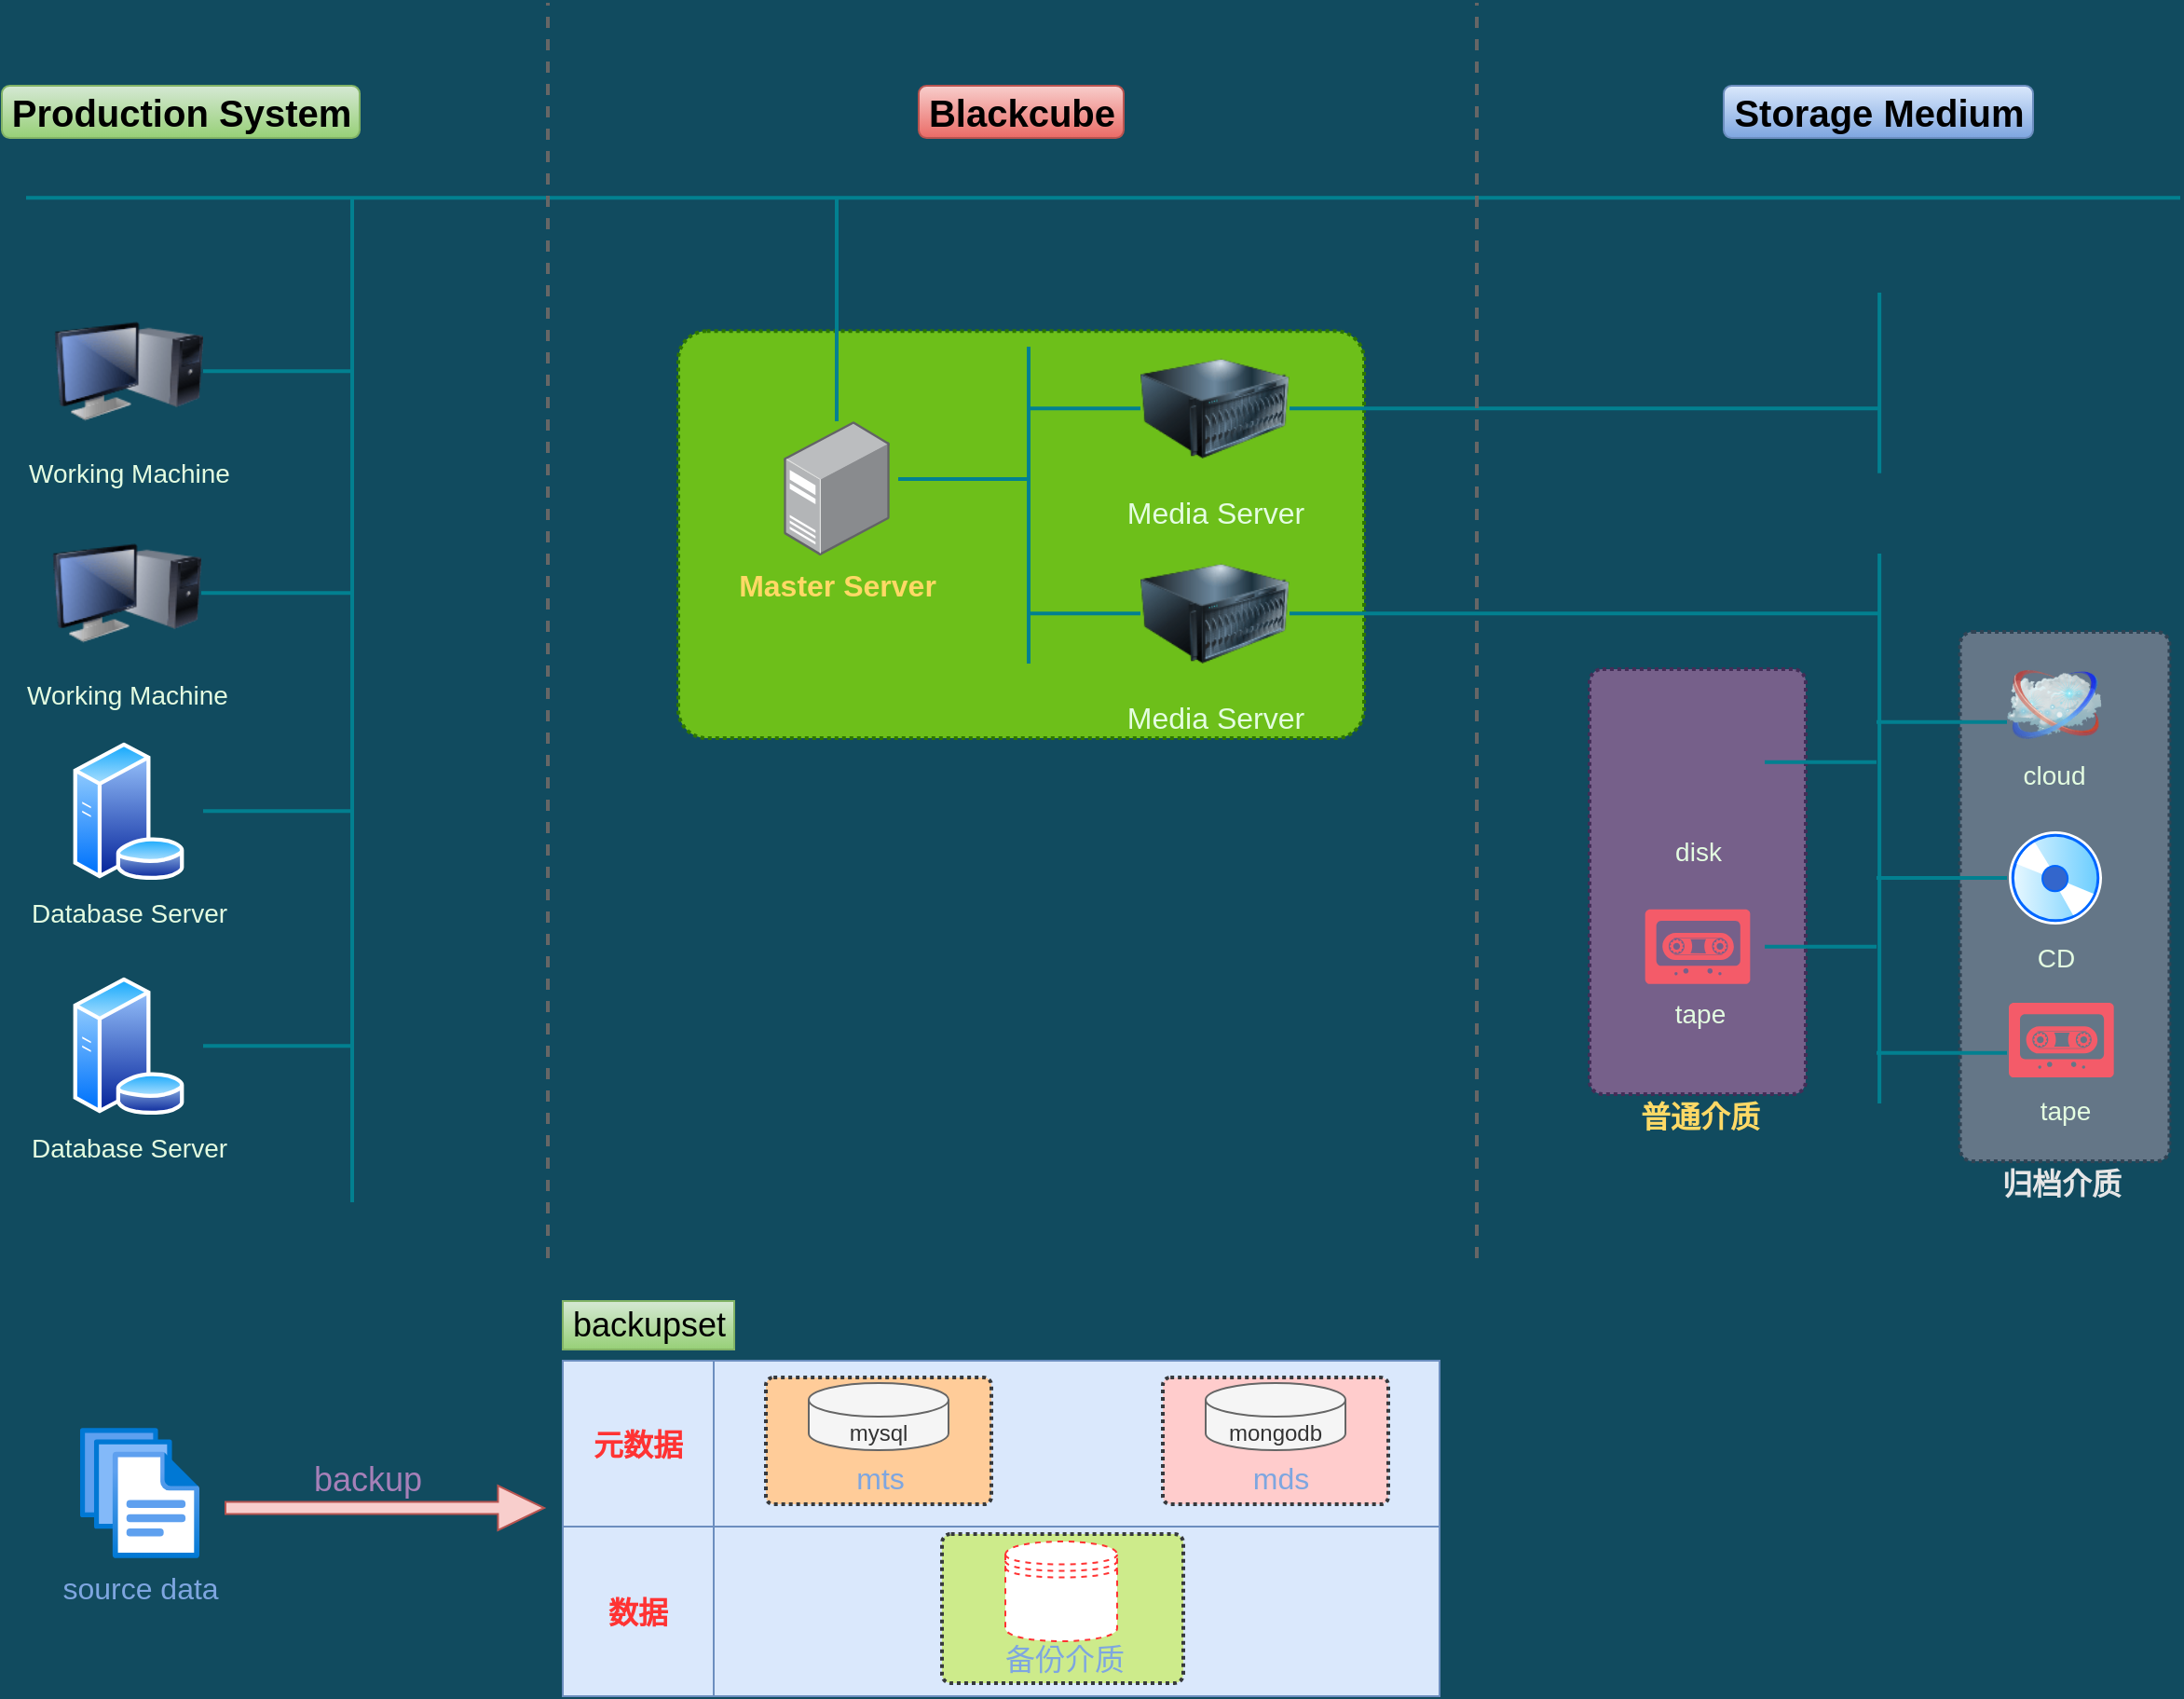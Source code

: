 <mxfile version="20.3.0" type="device" pages="10"><diagram id="iUG84BU27Vuv6BKE7IQp" name="归档概念示意图"><mxGraphModel dx="2585" dy="1573" grid="0" gridSize="10" guides="1" tooltips="1" connect="1" arrows="1" fold="1" page="1" pageScale="1" pageWidth="3300" pageHeight="4681" background="#114B5F" math="0" shadow="0"><root><mxCell id="0"/><mxCell id="1" parent="0"/><mxCell id="QHFvH0TbCaIib5gYF_2d-2" value="" style="rounded=1;whiteSpace=wrap;html=1;labelBackgroundColor=none;fontSize=14;fillColor=#76608a;strokeColor=#432D57;strokeWidth=2;dashed=1;dashPattern=1 1;arcSize=6;fontColor=#ffffff;movable=0;resizable=0;rotatable=0;deletable=0;editable=0;connectable=0;" parent="1" vertex="1"><mxGeometry x="1003" y="455" width="116" height="228" as="geometry"/></mxCell><mxCell id="QHFvH0TbCaIib5gYF_2d-4" value="" style="rounded=1;whiteSpace=wrap;html=1;labelBackgroundColor=none;fontSize=14;fillColor=#647687;fontColor=#ffffff;strokeColor=#314354;strokeWidth=2;dashed=1;dashPattern=1 1;arcSize=6;movable=0;resizable=0;rotatable=0;deletable=0;editable=0;connectable=0;" parent="1" vertex="1"><mxGeometry x="1201.8" y="435" width="112.41" height="284" as="geometry"/></mxCell><mxCell id="qaNkG81Z53NlSENNlrnd-1" value="" style="rounded=1;whiteSpace=wrap;html=1;labelBackgroundColor=none;fontSize=14;strokeWidth=2;dashed=1;dashPattern=1 1;arcSize=7;movable=0;resizable=0;rotatable=0;deletable=0;editable=0;connectable=0;fillColor=#6DBF1A;strokeColor=#2D7600;fontColor=#ffffff;" parent="1" vertex="1"><mxGeometry x="514" y="273.62" width="368" height="218.38" as="geometry"/></mxCell><mxCell id="qaNkG81Z53NlSENNlrnd-2" value="" style="line;strokeWidth=2;html=1;rounded=1;labelBackgroundColor=#114B5F;fillColor=#F45B69;strokeColor=#028090;fontColor=#E4FDE1;movable=0;resizable=0;rotatable=0;deletable=0;editable=0;connectable=0;" parent="1" vertex="1"><mxGeometry x="164" y="189" width="1156" height="26.25" as="geometry"/></mxCell><mxCell id="qaNkG81Z53NlSENNlrnd-3" value="" style="line;strokeWidth=2;direction=north;html=1;rounded=1;labelBackgroundColor=#114B5F;fillColor=#F45B69;strokeColor=#028090;fontColor=#E4FDE1;movable=0;resizable=0;rotatable=0;deletable=0;editable=0;connectable=0;" parent="1" vertex="1"><mxGeometry x="334" y="202" width="10" height="539" as="geometry"/></mxCell><mxCell id="qaNkG81Z53NlSENNlrnd-4" value="" style="line;strokeWidth=2;html=1;rounded=1;labelBackgroundColor=#114B5F;fillColor=#F45B69;strokeColor=#028090;fontColor=#E4FDE1;movable=0;resizable=0;rotatable=0;deletable=0;editable=0;connectable=0;" parent="1" vertex="1"><mxGeometry x="259" y="282" width="80" height="26.25" as="geometry"/></mxCell><mxCell id="qaNkG81Z53NlSENNlrnd-5" value="" style="line;strokeWidth=2;html=1;rounded=1;labelBackgroundColor=#114B5F;fillColor=#F45B69;strokeColor=#028090;fontColor=#E4FDE1;movable=0;resizable=0;rotatable=0;deletable=0;editable=0;connectable=0;" parent="1" vertex="1"><mxGeometry x="259" y="518" width="80" height="26.25" as="geometry"/></mxCell><mxCell id="qaNkG81Z53NlSENNlrnd-6" value="&lt;span lang=&quot;en&quot; class=&quot;VIiyi&quot;&gt;Working Machine&lt;/span&gt;" style="image;html=1;image=img/lib/clip_art/computers/Monitor_Tower_128x128.png;fontSize=14;rounded=1;labelBackgroundColor=#114B5F;fillColor=#F45B69;strokeColor=#028090;fontColor=#E4FDE1;movable=0;resizable=0;rotatable=0;deletable=0;editable=0;connectable=0;" parent="1" vertex="1"><mxGeometry x="179" y="255.13" width="80" height="80" as="geometry"/></mxCell><mxCell id="qaNkG81Z53NlSENNlrnd-7" value="" style="line;strokeWidth=2;direction=north;html=1;rounded=1;labelBackgroundColor=#114B5F;fillColor=#F45B69;strokeColor=#028090;fontColor=#E4FDE1;movable=0;resizable=0;rotatable=0;deletable=0;editable=0;connectable=0;" parent="1" vertex="1"><mxGeometry x="594" y="202" width="10" height="120" as="geometry"/></mxCell><mxCell id="qaNkG81Z53NlSENNlrnd-8" value="" style="line;strokeWidth=2;html=1;rounded=1;labelBackgroundColor=#114B5F;fillColor=#F45B69;strokeColor=#028090;fontColor=#E4FDE1;movable=0;resizable=0;rotatable=0;deletable=0;editable=0;connectable=0;" parent="1" vertex="1"><mxGeometry x="632" y="339.88" width="70" height="26.25" as="geometry"/></mxCell><mxCell id="qaNkG81Z53NlSENNlrnd-9" value="" style="line;strokeWidth=2;direction=north;html=1;rounded=1;labelBackgroundColor=#114B5F;fillColor=#F45B69;strokeColor=#028090;fontColor=#E4FDE1;movable=0;resizable=0;rotatable=0;deletable=0;editable=0;connectable=0;" parent="1" vertex="1"><mxGeometry x="697" y="282" width="10" height="170" as="geometry"/></mxCell><mxCell id="qaNkG81Z53NlSENNlrnd-10" value="" style="line;strokeWidth=2;html=1;rounded=1;labelBackgroundColor=#114B5F;fillColor=#F45B69;strokeColor=#028090;fontColor=#E4FDE1;movable=0;resizable=0;rotatable=0;deletable=0;editable=0;connectable=0;" parent="1" vertex="1"><mxGeometry x="702" y="302" width="60" height="26.25" as="geometry"/></mxCell><mxCell id="qaNkG81Z53NlSENNlrnd-11" value="" style="line;strokeWidth=2;html=1;rounded=1;labelBackgroundColor=#114B5F;fillColor=#F45B69;strokeColor=#028090;fontColor=#E4FDE1;movable=0;resizable=0;rotatable=0;deletable=0;editable=0;connectable=0;" parent="1" vertex="1"><mxGeometry x="702" y="412" width="60" height="26.25" as="geometry"/></mxCell><mxCell id="qaNkG81Z53NlSENNlrnd-12" value="Media Server" style="image;html=1;image=img/lib/clip_art/computers/Server_128x128.png;fontSize=16;fontStyle=0;rounded=1;labelBackgroundColor=none;fillColor=#F45B69;strokeColor=#028090;fontColor=#E4FDE1;movable=0;resizable=0;rotatable=0;deletable=0;editable=0;connectable=0;" parent="1" vertex="1"><mxGeometry x="762" y="275.13" width="80" height="80" as="geometry"/></mxCell><mxCell id="qaNkG81Z53NlSENNlrnd-13" value="Media Server" style="image;html=1;image=img/lib/clip_art/computers/Server_128x128.png;fontSize=16;fontStyle=0;rounded=1;labelBackgroundColor=none;fillColor=#F45B69;strokeColor=#028090;fontColor=#E4FDE1;movable=0;resizable=0;rotatable=0;deletable=0;editable=0;connectable=0;" parent="1" vertex="1"><mxGeometry x="762" y="385.12" width="80" height="80" as="geometry"/></mxCell><mxCell id="qaNkG81Z53NlSENNlrnd-14" value="" style="line;strokeWidth=2;html=1;rounded=1;labelBackgroundColor=#114B5F;fillColor=#F45B69;strokeColor=#028090;fontColor=#E4FDE1;movable=0;resizable=0;rotatable=0;deletable=0;editable=0;connectable=0;" parent="1" vertex="1"><mxGeometry x="842" y="302" width="317" height="26.25" as="geometry"/></mxCell><mxCell id="qaNkG81Z53NlSENNlrnd-15" value="CD" style="aspect=fixed;perimeter=ellipsePerimeter;html=1;align=center;shadow=0;dashed=0;spacingTop=3;image;image=img/lib/active_directory/cd_dvd.svg;labelBackgroundColor=none;fontSize=14;rounded=1;fillColor=#F45B69;strokeColor=#028090;fontColor=#E4FDE1;movable=0;resizable=0;rotatable=0;deletable=0;editable=0;connectable=0;" parent="1" vertex="1"><mxGeometry x="1228" y="542" width="50" height="50" as="geometry"/></mxCell><mxCell id="qaNkG81Z53NlSENNlrnd-16" value="" style="line;strokeWidth=2;html=1;rounded=1;labelBackgroundColor=#114B5F;fillColor=#F45B69;strokeColor=#028090;fontColor=#E4FDE1;movable=0;resizable=0;rotatable=0;deletable=0;editable=0;connectable=0;" parent="1" vertex="1"><mxGeometry x="842" y="411.99" width="317" height="26.25" as="geometry"/></mxCell><mxCell id="qaNkG81Z53NlSENNlrnd-17" value="" style="line;strokeWidth=2;direction=north;html=1;rounded=1;labelBackgroundColor=#114B5F;fillColor=#F45B69;strokeColor=#028090;fontColor=#E4FDE1;movable=0;resizable=0;rotatable=0;deletable=0;editable=0;connectable=0;" parent="1" vertex="1"><mxGeometry x="1152" y="393" width="13.13" height="295" as="geometry"/></mxCell><mxCell id="qaNkG81Z53NlSENNlrnd-18" value="" style="line;strokeWidth=2;direction=north;html=1;rounded=1;labelBackgroundColor=#114B5F;fillColor=#F45B69;strokeColor=#028090;fontColor=#E4FDE1;movable=0;resizable=0;rotatable=0;deletable=0;editable=0;connectable=0;" parent="1" vertex="1"><mxGeometry x="1153.57" y="253" width="10" height="96.87" as="geometry"/></mxCell><mxCell id="qaNkG81Z53NlSENNlrnd-19" value="" style="html=1;aspect=fixed;strokeColor=none;shadow=0;align=center;verticalAlign=top;fillColor=#F45B69;shape=mxgraph.gcp2.tape_record;labelBackgroundColor=none;rounded=1;fontColor=#E4FDE1;movable=0;resizable=0;rotatable=0;deletable=0;editable=0;connectable=0;fontSize=14;" parent="1" vertex="1"><mxGeometry x="1228" y="634" width="56.34" height="40" as="geometry"/></mxCell><mxCell id="qaNkG81Z53NlSENNlrnd-20" value="tape" style="text;html=1;align=center;verticalAlign=middle;resizable=0;points=[];autosize=1;strokeColor=none;fillColor=none;fontSize=14;rounded=1;fontColor=#E4FDE1;movable=0;rotatable=0;deletable=0;editable=0;connectable=0;" parent="1" vertex="1"><mxGeometry x="1239" y="681" width="38" height="21" as="geometry"/></mxCell><mxCell id="qaNkG81Z53NlSENNlrnd-21" value="" style="line;strokeWidth=2;html=1;rounded=1;labelBackgroundColor=#114B5F;fillColor=#F45B69;strokeColor=#028090;fontColor=#E4FDE1;movable=0;resizable=0;rotatable=0;deletable=0;editable=0;connectable=0;" parent="1" vertex="1"><mxGeometry x="1157" y="470.25" width="70" height="26.25" as="geometry"/></mxCell><mxCell id="qaNkG81Z53NlSENNlrnd-22" value="" style="line;strokeWidth=2;html=1;rounded=1;labelBackgroundColor=#114B5F;fillColor=#F45B69;strokeColor=#028090;fontColor=#E4FDE1;movable=0;resizable=0;rotatable=0;deletable=0;editable=0;connectable=0;" parent="1" vertex="1"><mxGeometry x="1157" y="553.88" width="70" height="26.25" as="geometry"/></mxCell><mxCell id="qaNkG81Z53NlSENNlrnd-23" value="" style="line;strokeWidth=2;html=1;rounded=1;labelBackgroundColor=#114B5F;fillColor=#F45B69;strokeColor=#028090;fontColor=#E4FDE1;movable=0;resizable=0;rotatable=0;deletable=0;editable=0;connectable=0;" parent="1" vertex="1"><mxGeometry x="1157" y="647.75" width="70" height="26.25" as="geometry"/></mxCell><mxCell id="qaNkG81Z53NlSENNlrnd-24" value="disk" style="shape=image;html=1;verticalAlign=top;verticalLabelPosition=bottom;labelBackgroundColor=none;imageAspect=0;aspect=fixed;image=https://cdn0.iconfinder.com/data/icons/Hosting_Icons/128/dedicated-server-px-png.png;fontSize=14;rounded=1;fillColor=#F45B69;strokeColor=#028090;fontColor=#E4FDE1;movable=0;resizable=0;rotatable=0;deletable=0;editable=0;connectable=0;" parent="1" vertex="1"><mxGeometry x="1026" y="468" width="70" height="70" as="geometry"/></mxCell><mxCell id="qaNkG81Z53NlSENNlrnd-25" value="" style="line;strokeWidth=2;html=1;rounded=1;labelBackgroundColor=#114B5F;fillColor=#F45B69;strokeColor=#028090;fontColor=#E4FDE1;movable=0;resizable=0;rotatable=0;deletable=0;editable=0;connectable=0;" parent="1" vertex="1"><mxGeometry x="1097" y="491.75" width="60" height="26.25" as="geometry"/></mxCell><mxCell id="qaNkG81Z53NlSENNlrnd-26" value="" style="line;strokeWidth=2;html=1;rounded=1;labelBackgroundColor=#114B5F;fillColor=#F45B69;strokeColor=#028090;fontColor=#E4FDE1;movable=0;resizable=0;rotatable=0;deletable=0;editable=0;connectable=0;" parent="1" vertex="1"><mxGeometry x="1097" y="590.75" width="60" height="26.25" as="geometry"/></mxCell><mxCell id="qaNkG81Z53NlSENNlrnd-28" value="Master Server" style="points=[];aspect=fixed;html=1;align=center;shadow=0;dashed=0;image;image=img/lib/allied_telesis/computer_and_terminals/Server_Desktop.svg;dashPattern=1 1;labelBackgroundColor=none;fontSize=16;fontColor=#FFD966;strokeColor=#028090;strokeWidth=2;fillColor=none;fontStyle=1;rounded=1;imageBackground=none;movable=0;resizable=0;rotatable=0;deletable=0;editable=0;connectable=0;" parent="1" vertex="1"><mxGeometry x="570.6" y="322" width="56.8" height="72" as="geometry"/></mxCell><mxCell id="qaNkG81Z53NlSENNlrnd-29" value="" style="html=1;aspect=fixed;strokeColor=none;shadow=0;align=center;verticalAlign=top;fillColor=#F45B69;shape=mxgraph.gcp2.tape_record;labelBackgroundColor=none;rounded=1;fontColor=#E4FDE1;movable=0;resizable=0;rotatable=0;deletable=0;editable=0;connectable=0;fontSize=14;" parent="1" vertex="1"><mxGeometry x="1032.83" y="583.88" width="56.34" height="40" as="geometry"/></mxCell><mxCell id="qaNkG81Z53NlSENNlrnd-30" value="tape" style="text;html=1;align=center;verticalAlign=middle;resizable=0;points=[];autosize=1;strokeColor=none;fillColor=none;fontSize=14;rounded=1;fontColor=#E4FDE1;movable=0;rotatable=0;deletable=0;editable=0;connectable=0;" parent="1" vertex="1"><mxGeometry x="1043" y="629" width="38" height="21" as="geometry"/></mxCell><mxCell id="qaNkG81Z53NlSENNlrnd-31" value="cloud" style="image;html=1;image=img/lib/clip_art/networking/Cloud_128x128.png;labelBackgroundColor=none;fontSize=14;fontColor=#E4FDE1;strokeColor=#028090;strokeWidth=2;fillColor=none;rounded=1;movable=0;resizable=0;rotatable=0;deletable=0;editable=0;connectable=0;" parent="1" vertex="1"><mxGeometry x="1227" y="451.5" width="50.83" height="45" as="geometry"/></mxCell><mxCell id="qaNkG81Z53NlSENNlrnd-32" value="Database Server" style="aspect=fixed;perimeter=ellipsePerimeter;html=1;align=center;shadow=0;dashed=0;spacingTop=3;image;image=img/lib/active_directory/database_server.svg;rounded=0;sketch=0;fontSize=14;labelBackgroundColor=#114B5F;fillColor=#F45B69;strokeColor=#028090;fontColor=#E4FDE1;movable=0;resizable=0;rotatable=0;deletable=0;editable=0;connectable=0;" parent="1" vertex="1"><mxGeometry x="188.71" y="494.19" width="60.57" height="73.87" as="geometry"/></mxCell><mxCell id="QHFvH0TbCaIib5gYF_2d-3" value="&lt;span lang=&quot;en&quot; class=&quot;VIiyi&quot; style=&quot;font-size: 16px;&quot;&gt;普通介质&lt;/span&gt;" style="text;html=1;align=center;verticalAlign=middle;resizable=0;points=[];autosize=1;strokeColor=none;fillColor=none;fontSize=16;fontColor=#FFD966;rounded=1;fontStyle=1;movable=0;rotatable=0;deletable=0;editable=0;connectable=0;" parent="1" vertex="1"><mxGeometry x="1020.5" y="679" width="82" height="31" as="geometry"/></mxCell><mxCell id="QHFvH0TbCaIib5gYF_2d-5" value="&lt;span lang=&quot;en&quot; class=&quot;VIiyi&quot; style=&quot;font-size: 16px;&quot;&gt;归档介质&lt;/span&gt;" style="text;html=1;align=center;verticalAlign=middle;resizable=0;points=[];autosize=1;strokeColor=none;fillColor=none;fontSize=16;fontColor=#E6E6E6;rounded=1;fontStyle=1;movable=0;rotatable=0;deletable=0;editable=0;connectable=0;" parent="1" vertex="1"><mxGeometry x="1215.17" y="715" width="82" height="31" as="geometry"/></mxCell><mxCell id="QHFvH0TbCaIib5gYF_2d-9" value="&lt;span lang=&quot;en&quot; class=&quot;VIiyi&quot; style=&quot;font-size: 20px;&quot;&gt;Production System&lt;/span&gt;" style="text;html=1;align=center;verticalAlign=middle;resizable=0;points=[];autosize=1;strokeColor=#82b366;fillColor=#d5e8d4;fontSize=20;rounded=1;fontStyle=1;gradientColor=#97d077;movable=0;rotatable=0;deletable=0;editable=0;connectable=0;" parent="1" vertex="1"><mxGeometry x="151" y="142" width="192" height="28" as="geometry"/></mxCell><mxCell id="QHFvH0TbCaIib5gYF_2d-10" value="&lt;span lang=&quot;en&quot; class=&quot;VIiyi&quot; style=&quot;font-size: 20px;&quot;&gt;Blackcube&lt;/span&gt;" style="text;html=1;align=center;verticalAlign=middle;resizable=0;points=[];autosize=1;strokeColor=#b85450;fillColor=#f8cecc;fontSize=20;rounded=1;fontStyle=1;gradientColor=#ea6b66;movable=0;rotatable=0;deletable=0;editable=0;connectable=0;" parent="1" vertex="1"><mxGeometry x="643" y="142" width="110" height="28" as="geometry"/></mxCell><mxCell id="QHFvH0TbCaIib5gYF_2d-11" value="&lt;span lang=&quot;en&quot; class=&quot;VIiyi&quot; style=&quot;font-size: 20px;&quot;&gt;Storage Medium&lt;/span&gt;" style="text;html=1;align=center;verticalAlign=middle;resizable=0;points=[];autosize=1;strokeColor=#6c8ebf;fillColor=#dae8fc;fontSize=20;rounded=1;fontStyle=1;gradientColor=#7ea6e0;movable=0;rotatable=0;deletable=0;editable=0;connectable=0;" parent="1" vertex="1"><mxGeometry x="1075" y="142" width="166" height="28" as="geometry"/></mxCell><mxCell id="QHFvH0TbCaIib5gYF_2d-15" value="" style="line;strokeWidth=2;html=1;rounded=1;labelBackgroundColor=#114B5F;fillColor=#F45B69;strokeColor=#028090;fontColor=#E4FDE1;movable=0;resizable=0;rotatable=0;deletable=0;editable=0;connectable=0;" parent="1" vertex="1"><mxGeometry x="259" y="644" width="80" height="26.25" as="geometry"/></mxCell><mxCell id="QHFvH0TbCaIib5gYF_2d-16" value="Database Server" style="aspect=fixed;perimeter=ellipsePerimeter;html=1;align=center;shadow=0;dashed=0;spacingTop=3;image;image=img/lib/active_directory/database_server.svg;rounded=0;sketch=0;fontSize=14;labelBackgroundColor=#114B5F;fillColor=#F45B69;strokeColor=#028090;fontColor=#E4FDE1;movable=0;resizable=0;rotatable=0;deletable=0;editable=0;connectable=0;" parent="1" vertex="1"><mxGeometry x="188.71" y="620.19" width="60.57" height="73.87" as="geometry"/></mxCell><mxCell id="QHFvH0TbCaIib5gYF_2d-17" value="" style="line;strokeWidth=2;html=1;rounded=1;labelBackgroundColor=#114B5F;fillColor=#F45B69;strokeColor=#028090;fontColor=#E4FDE1;movable=0;resizable=0;rotatable=0;deletable=0;editable=0;connectable=0;" parent="1" vertex="1"><mxGeometry x="258" y="401" width="80" height="26.25" as="geometry"/></mxCell><mxCell id="QHFvH0TbCaIib5gYF_2d-18" value="&lt;span lang=&quot;en&quot; class=&quot;VIiyi&quot;&gt;Working Machine&lt;/span&gt;" style="image;html=1;image=img/lib/clip_art/computers/Monitor_Tower_128x128.png;fontSize=14;rounded=1;labelBackgroundColor=#114B5F;fillColor=#F45B69;strokeColor=#028090;fontColor=#E4FDE1;movable=0;resizable=0;rotatable=0;deletable=0;editable=0;connectable=0;" parent="1" vertex="1"><mxGeometry x="178" y="374.13" width="80" height="80" as="geometry"/></mxCell><mxCell id="zMcvCcxIW9fq8ZsrDFaN-5" value="source data" style="aspect=fixed;html=1;points=[];align=center;image;fontSize=16;image=img/lib/azure2/general/Files.svg;dashed=1;labelBackgroundColor=none;fontColor=#7EA6E0;strokeColor=#FF3333;movable=0;resizable=0;rotatable=0;deletable=0;editable=0;connectable=0;" parent="1" vertex="1"><mxGeometry x="193" y="862" width="64" height="70" as="geometry"/></mxCell><mxCell id="zMcvCcxIW9fq8ZsrDFaN-8" value="" style="html=1;shadow=0;dashed=0;align=center;verticalAlign=middle;shape=mxgraph.arrows2.arrow;dy=0.73;dx=24.77;notch=0;labelBackgroundColor=none;fontSize=16;strokeColor=#b85450;fillColor=#f8cecc;movable=0;resizable=0;rotatable=0;deletable=0;editable=0;connectable=0;" parent="1" vertex="1"><mxGeometry x="271" y="893" width="171" height="24" as="geometry"/></mxCell><mxCell id="DZKEpCZ8E6aSM6V-MzVx-5" value="" style="shape=table;startSize=0;container=1;collapsible=0;childLayout=tableLayout;labelBackgroundColor=none;fontSize=16;strokeColor=#6c8ebf;fillColor=#dae8fc;movable=0;resizable=0;rotatable=0;deletable=0;editable=0;connectable=0;" parent="1" vertex="1"><mxGeometry x="452" y="826" width="470.5" height="180" as="geometry"/></mxCell><mxCell id="DZKEpCZ8E6aSM6V-MzVx-6" value="" style="shape=tableRow;horizontal=0;startSize=0;swimlaneHead=0;swimlaneBody=0;top=0;left=0;bottom=0;right=0;collapsible=0;dropTarget=0;fillColor=none;points=[[0,0.5],[1,0.5]];portConstraint=eastwest;dashed=1;labelBackgroundColor=none;fontSize=16;fontColor=#7EA6E0;strokeColor=#FF3333;movable=0;resizable=0;rotatable=0;deletable=0;editable=0;connectable=0;" parent="DZKEpCZ8E6aSM6V-MzVx-5" vertex="1"><mxGeometry width="470.5" height="89" as="geometry"/></mxCell><mxCell id="DZKEpCZ8E6aSM6V-MzVx-7" value="&lt;b&gt;&lt;font color=&quot;#ff3333&quot;&gt;元数据&lt;/font&gt;&lt;/b&gt;" style="shape=partialRectangle;html=1;whiteSpace=wrap;connectable=0;overflow=hidden;fillColor=none;top=0;left=0;bottom=0;right=0;pointerEvents=1;dashed=1;labelBackgroundColor=none;fontSize=16;fontColor=#7EA6E0;strokeColor=#FF3333;movable=0;resizable=0;rotatable=0;deletable=0;editable=0;" parent="DZKEpCZ8E6aSM6V-MzVx-6" vertex="1"><mxGeometry width="81" height="89" as="geometry"><mxRectangle width="81" height="89" as="alternateBounds"/></mxGeometry></mxCell><mxCell id="DZKEpCZ8E6aSM6V-MzVx-8" value="" style="shape=partialRectangle;html=1;whiteSpace=wrap;connectable=0;overflow=hidden;fillColor=none;top=0;left=0;bottom=0;right=0;pointerEvents=1;dashed=1;labelBackgroundColor=none;fontSize=16;fontColor=#7EA6E0;strokeColor=#FF3333;movable=0;resizable=0;rotatable=0;deletable=0;editable=0;" parent="DZKEpCZ8E6aSM6V-MzVx-6" vertex="1"><mxGeometry x="81" width="390" height="89" as="geometry"><mxRectangle width="390" height="89" as="alternateBounds"/></mxGeometry></mxCell><mxCell id="DZKEpCZ8E6aSM6V-MzVx-9" value="" style="shape=tableRow;horizontal=0;startSize=0;swimlaneHead=0;swimlaneBody=0;top=0;left=0;bottom=0;right=0;collapsible=0;dropTarget=0;fillColor=none;points=[[0,0.5],[1,0.5]];portConstraint=eastwest;dashed=1;labelBackgroundColor=none;fontSize=16;fontColor=#7EA6E0;strokeColor=#FF3333;movable=0;resizable=0;rotatable=0;deletable=0;editable=0;connectable=0;" parent="DZKEpCZ8E6aSM6V-MzVx-5" vertex="1"><mxGeometry y="89" width="470.5" height="91" as="geometry"/></mxCell><mxCell id="DZKEpCZ8E6aSM6V-MzVx-10" value="&lt;b&gt;&lt;font color=&quot;#ff3333&quot;&gt;数据&lt;/font&gt;&lt;/b&gt;" style="shape=partialRectangle;html=1;whiteSpace=wrap;connectable=0;overflow=hidden;fillColor=none;top=0;left=0;bottom=0;right=0;pointerEvents=1;dashed=1;labelBackgroundColor=none;fontSize=16;fontColor=#7EA6E0;strokeColor=#FF3333;movable=0;resizable=0;rotatable=0;deletable=0;editable=0;" parent="DZKEpCZ8E6aSM6V-MzVx-9" vertex="1"><mxGeometry width="81" height="91" as="geometry"><mxRectangle width="81" height="91" as="alternateBounds"/></mxGeometry></mxCell><mxCell id="DZKEpCZ8E6aSM6V-MzVx-11" value="" style="shape=partialRectangle;html=1;whiteSpace=wrap;connectable=0;overflow=hidden;fillColor=none;top=0;left=0;bottom=0;right=0;pointerEvents=1;dashed=1;labelBackgroundColor=none;fontSize=16;fontColor=#7EA6E0;strokeColor=#FF3333;movable=0;resizable=0;rotatable=0;deletable=0;editable=0;" parent="DZKEpCZ8E6aSM6V-MzVx-9" vertex="1"><mxGeometry x="81" width="390" height="91" as="geometry"><mxRectangle width="390" height="91" as="alternateBounds"/></mxGeometry></mxCell><mxCell id="nltWQnqER3b8ndAvYpgb-2" value="" style="rounded=1;whiteSpace=wrap;html=1;labelBackgroundColor=none;fontSize=14;fillColor=#ffcc99;strokeColor=#36393d;strokeWidth=2;dashed=1;dashPattern=1 1;arcSize=6;movable=0;resizable=0;rotatable=0;deletable=0;editable=0;connectable=0;" parent="1" vertex="1"><mxGeometry x="561" y="835" width="121" height="68" as="geometry"/></mxCell><mxCell id="DZKEpCZ8E6aSM6V-MzVx-14" value="mts" style="text;html=1;align=center;verticalAlign=middle;resizable=0;points=[];autosize=1;strokeColor=none;fillColor=none;fontSize=16;fontColor=#7EA6E0;movable=0;rotatable=0;deletable=0;editable=0;connectable=0;" parent="1" vertex="1"><mxGeometry x="603.5" y="877" width="36" height="23" as="geometry"/></mxCell><mxCell id="nltWQnqER3b8ndAvYpgb-1" value="backupset" style="text;html=1;align=center;verticalAlign=middle;resizable=0;points=[];autosize=1;strokeColor=#82b366;fillColor=#d5e8d4;gradientColor=#97d077;fontSize=18;movable=0;rotatable=0;deletable=0;editable=0;connectable=0;" parent="1" vertex="1"><mxGeometry x="452" y="794" width="92" height="26" as="geometry"/></mxCell><mxCell id="DZKEpCZ8E6aSM6V-MzVx-1" value="&lt;font style=&quot;font-size: 12px;&quot;&gt;mysql&lt;/font&gt;" style="shape=cylinder3;whiteSpace=wrap;html=1;boundedLbl=1;backgroundOutline=1;size=9.0;fontSize=14;fillColor=#f5f5f5;strokeColor=#666666;fontColor=#333333;movable=0;resizable=0;rotatable=0;deletable=0;editable=0;connectable=0;" parent="1" vertex="1"><mxGeometry x="584" y="838" width="75" height="36" as="geometry"/></mxCell><mxCell id="nltWQnqER3b8ndAvYpgb-3" value="" style="rounded=1;whiteSpace=wrap;html=1;labelBackgroundColor=none;fontSize=14;fillColor=#ffcccc;strokeColor=#36393d;strokeWidth=2;dashed=1;dashPattern=1 1;arcSize=6;movable=0;resizable=0;rotatable=0;deletable=0;editable=0;connectable=0;" parent="1" vertex="1"><mxGeometry x="774" y="835" width="121" height="68" as="geometry"/></mxCell><mxCell id="DZKEpCZ8E6aSM6V-MzVx-2" value="&lt;font style=&quot;font-size: 12px;&quot;&gt;mongodb&lt;/font&gt;" style="shape=cylinder3;whiteSpace=wrap;html=1;boundedLbl=1;backgroundOutline=1;size=9.0;fontSize=14;fillColor=#f5f5f5;strokeColor=#666666;fontColor=#333333;movable=0;resizable=0;rotatable=0;deletable=0;editable=0;connectable=0;" parent="1" vertex="1"><mxGeometry x="797" y="838" width="75" height="36" as="geometry"/></mxCell><mxCell id="DZKEpCZ8E6aSM6V-MzVx-13" value="mds" style="text;html=1;align=center;verticalAlign=middle;resizable=0;points=[];autosize=1;strokeColor=none;fillColor=none;fontSize=16;fontColor=#7EA6E0;movable=0;rotatable=0;deletable=0;editable=0;connectable=0;" parent="1" vertex="1"><mxGeometry x="817" y="877" width="40" height="23" as="geometry"/></mxCell><mxCell id="nltWQnqER3b8ndAvYpgb-4" value="" style="rounded=1;whiteSpace=wrap;html=1;labelBackgroundColor=none;fontSize=14;fillColor=#cdeb8b;strokeColor=#36393d;strokeWidth=2;dashed=1;dashPattern=1 1;arcSize=6;movable=0;resizable=0;rotatable=0;deletable=0;editable=0;connectable=0;" parent="1" vertex="1"><mxGeometry x="655.5" y="919" width="129.5" height="80" as="geometry"/></mxCell><mxCell id="DZKEpCZ8E6aSM6V-MzVx-12" value="" style="shape=datastore;whiteSpace=wrap;html=1;dashed=1;labelBackgroundColor=none;fontSize=16;fontColor=#7EA6E0;strokeColor=#FF3333;movable=0;resizable=0;rotatable=0;deletable=0;editable=0;connectable=0;" parent="1" vertex="1"><mxGeometry x="689.5" y="923" width="60" height="53.5" as="geometry"/></mxCell><mxCell id="DZKEpCZ8E6aSM6V-MzVx-15" value="备份介质" style="text;html=1;align=center;verticalAlign=middle;resizable=0;points=[];autosize=1;strokeColor=none;fillColor=none;fontSize=16;fontColor=#7EA6E0;movable=0;rotatable=0;deletable=0;editable=0;connectable=0;" parent="1" vertex="1"><mxGeometry x="679.75" y="970" width="82" height="31" as="geometry"/></mxCell><mxCell id="nltWQnqER3b8ndAvYpgb-5" value="backup" style="text;html=1;align=center;verticalAlign=middle;resizable=0;points=[];autosize=1;strokeColor=none;fillColor=none;fontSize=18;fontColor=#A680B8;movable=0;rotatable=0;deletable=0;editable=0;connectable=0;" parent="1" vertex="1"><mxGeometry x="313" y="877" width="68" height="26" as="geometry"/></mxCell><mxCell id="de2BoMBTekaxobVzBtPG-1" value="" style="line;strokeWidth=2;direction=north;html=1;rounded=1;labelBackgroundColor=#114B5F;fillColor=#f5f5f5;strokeColor=#666666;fontColor=#333333;movable=0;resizable=0;rotatable=0;deletable=0;editable=0;connectable=0;dashed=1;" parent="1" vertex="1"><mxGeometry x="439" y="97.5" width="10" height="673.5" as="geometry"/></mxCell><mxCell id="de2BoMBTekaxobVzBtPG-2" value="" style="line;strokeWidth=2;direction=north;html=1;rounded=1;labelBackgroundColor=#114B5F;fillColor=#f5f5f5;strokeColor=#666666;movable=0;resizable=0;rotatable=0;deletable=0;editable=0;connectable=0;dashed=1;fontColor=#333333;" parent="1" vertex="1"><mxGeometry x="919" y="97.5" width="47" height="673.5" as="geometry"/></mxCell></root></mxGraphModel></diagram><diagram id="XZG0oUBXwub9fMLHqK9c" name="系统架构图"><mxGraphModel dx="1422" dy="865" grid="0" gridSize="10" guides="1" tooltips="1" connect="1" arrows="1" fold="1" page="1" pageScale="1" pageWidth="3300" pageHeight="4681" background="#ebebeb" math="0" shadow="0"><root><mxCell id="0"/><mxCell id="1" parent="0"/><mxCell id="GiyOQ0Pq5mZYdTiP7Eeg-5" value="" style="rounded=0;whiteSpace=wrap;html=1;shadow=1;fillColor=#f5f5f5;strokeColor=#666666;fontColor=#333333;movable=0;resizable=0;rotatable=0;deletable=0;editable=0;connectable=0;" parent="1" vertex="1"><mxGeometry x="761" y="398" width="563" height="371" as="geometry"/></mxCell><mxCell id="PpiwjJxFSkiVM_GD1_Gg-5" value="" style="rounded=0;whiteSpace=wrap;html=1;strokeColor=#d79b00;fillColor=#FFF2CC;shadow=1;movable=0;resizable=0;rotatable=0;deletable=0;editable=0;connectable=0;" parent="1" vertex="1"><mxGeometry x="761" y="283" width="563" height="80" as="geometry"/></mxCell><mxCell id="PpiwjJxFSkiVM_GD1_Gg-6" value="主控服务器" style="text;html=1;align=center;verticalAlign=middle;resizable=0;points=[];autosize=1;strokeColor=none;fillColor=none;fontColor=#1D3557;fontSize=18;fontStyle=1;movable=0;rotatable=0;deletable=0;editable=0;connectable=0;" parent="1" vertex="1"><mxGeometry x="821" y="283" width="108" height="34" as="geometry"/></mxCell><mxCell id="PpiwjJxFSkiVM_GD1_Gg-10" style="edgeStyle=orthogonalEdgeStyle;rounded=0;orthogonalLoop=1;jettySize=auto;html=1;entryX=0.5;entryY=0;entryDx=0;entryDy=0;strokeColor=#9673a6;fontSize=18;fontColor=#1D3557;fillColor=#e1d5e7;shape=flexArrow;startArrow=block;endSize=3;startSize=3;dashed=1;movable=0;resizable=0;rotatable=0;deletable=0;editable=0;connectable=0;" parent="1" target="Jwg3FWwVHTI1yAYPpZbX-1" edge="1"><mxGeometry relative="1" as="geometry"><mxPoint x="1055" y="246" as="sourcePoint"/></mxGeometry></mxCell><mxCell id="GiyOQ0Pq5mZYdTiP7Eeg-4" value="rabbitmq" style="edgeLabel;html=1;align=center;verticalAlign=middle;resizable=0;points=[];fontSize=12;fontColor=#6DBF1A;movable=0;rotatable=0;deletable=0;editable=0;connectable=0;" parent="PpiwjJxFSkiVM_GD1_Gg-10" vertex="1" connectable="0"><mxGeometry x="-0.234" y="-2" relative="1" as="geometry"><mxPoint x="3" y="3" as="offset"/></mxGeometry></mxCell><mxCell id="PpiwjJxFSkiVM_GD1_Gg-9" value="" style="verticalLabelPosition=bottom;html=1;verticalAlign=top;align=center;strokeColor=none;fillColor=#00BEF2;shape=mxgraph.azure.computer;pointerEvents=1;fontSize=18;fontColor=#1D3557;movable=0;resizable=0;rotatable=0;deletable=0;editable=0;connectable=0;" parent="1" vertex="1"><mxGeometry x="987.5" y="171" width="134" height="76" as="geometry"/></mxCell><mxCell id="PpiwjJxFSkiVM_GD1_Gg-11" value="管理控制台" style="text;html=1;align=center;verticalAlign=middle;resizable=0;points=[];autosize=1;strokeColor=none;fillColor=none;fontSize=18;fontColor=#1D3557;fontStyle=1;movable=0;rotatable=0;deletable=0;editable=0;connectable=0;" parent="1" vertex="1"><mxGeometry x="1000.5" y="186" width="108" height="34" as="geometry"/></mxCell><mxCell id="GiyOQ0Pq5mZYdTiP7Eeg-1" style="edgeStyle=orthogonalEdgeStyle;rounded=0;orthogonalLoop=1;jettySize=auto;html=1;strokeColor=#457B9D;fontSize=16;fontColor=#FF3333;startArrow=classic;fillColor=#A8DADC;dashed=1;startFill=1;endArrow=classic;endFill=1;movable=0;resizable=0;rotatable=0;deletable=0;editable=0;connectable=0;" parent="1" source="Jwg3FWwVHTI1yAYPpZbX-1" target="7WXnq0HCZkKfK-O_4-eh-1" edge="1"><mxGeometry relative="1" as="geometry"/></mxCell><mxCell id="Jwg3FWwVHTI1yAYPpZbX-1" value="&lt;font color=&quot;#ff3333&quot; style=&quot;font-size: 14px;&quot;&gt;archive manager&lt;/font&gt;" style="rounded=0;whiteSpace=wrap;html=1;sketch=0;strokeColor=#6c8ebf;fillColor=#dae8fc;fontSize=14;gradientColor=#7ea6e0;fontStyle=1;movable=0;resizable=0;rotatable=0;deletable=0;editable=0;connectable=0;" parent="1" vertex="1"><mxGeometry x="968.5" y="299" width="172" height="43" as="geometry"/></mxCell><mxCell id="Jwg3FWwVHTI1yAYPpZbX-2" value="" style="rounded=0;whiteSpace=wrap;html=1;sketch=0;fontSize=16;fontStyle=1;movable=0;resizable=0;rotatable=0;deletable=0;editable=0;connectable=0;fillColor=#b1ddf0;strokeColor=#10739e;" parent="1" vertex="1"><mxGeometry x="801" y="445" width="510" height="317" as="geometry"/></mxCell><mxCell id="RezFMj6E5qlAKRBqtujT-2" value="" style="image;html=1;image=img/lib/clip_art/computers/Server_128x128.png;shadow=1;dashed=1;strokeColor=#FFD966;fontSize=16;fontColor=#FF3333;fillColor=#6DBF1A;movable=0;resizable=0;rotatable=0;deletable=0;editable=0;connectable=0;" parent="1" vertex="1"><mxGeometry x="761" y="271" width="66" height="71" as="geometry"/></mxCell><mxCell id="7WXnq0HCZkKfK-O_4-eh-1" value="&lt;font style=&quot;font-size: 12px;&quot;&gt;database&lt;/font&gt;" style="shape=cylinder3;whiteSpace=wrap;html=1;boundedLbl=1;backgroundOutline=1;size=9.0;fontSize=14;fillColor=#f5f5f5;strokeColor=#666666;movable=0;resizable=0;rotatable=0;deletable=0;editable=0;connectable=0;rounded=0;gradientColor=#b3b3b3;" parent="1" vertex="1"><mxGeometry x="1203" y="302.5" width="75" height="36" as="geometry"/></mxCell><mxCell id="GiyOQ0Pq5mZYdTiP7Eeg-6" value="介质服务器" style="text;html=1;align=center;verticalAlign=middle;resizable=0;points=[];autosize=1;strokeColor=none;fillColor=none;fontColor=#1D3557;fontSize=18;fontStyle=1;movable=0;rotatable=0;deletable=0;editable=0;connectable=0;" parent="1" vertex="1"><mxGeometry x="821" y="398" width="108" height="34" as="geometry"/></mxCell><mxCell id="GiyOQ0Pq5mZYdTiP7Eeg-9" value="" style="image;html=1;image=img/lib/clip_art/computers/Server_128x128.png;shadow=1;dashed=1;strokeColor=#FFD966;fontSize=16;fontColor=#FF3333;fillColor=#6DBF1A;movable=0;resizable=0;rotatable=0;deletable=0;editable=0;connectable=0;" parent="1" vertex="1"><mxGeometry x="761" y="386" width="66" height="71" as="geometry"/></mxCell><mxCell id="kVWG9BEWyJbnIj7Xv-ZF-1" value="&lt;font color=&quot;#ff3333&quot;&gt;sync_server&lt;/font&gt;" style="text;html=1;align=center;verticalAlign=middle;resizable=0;points=[];autosize=1;strokeColor=none;fillColor=none;fontColor=#1D3557;fontSize=16;fontStyle=1;movable=0;rotatable=0;deletable=0;editable=0;connectable=0;rounded=0;" parent="1" vertex="1"><mxGeometry x="796" y="439" width="111" height="31" as="geometry"/></mxCell><mxCell id="kVWG9BEWyJbnIj7Xv-ZF-25" value="" style="group;movable=0;resizable=0;rotatable=0;deletable=0;editable=0;connectable=0;" parent="1" vertex="1" connectable="0"><mxGeometry x="812" y="471" width="486" height="301" as="geometry"/></mxCell><mxCell id="kVWG9BEWyJbnIj7Xv-ZF-2" value="消息处理模块" style="rounded=0;whiteSpace=wrap;html=1;sketch=0;strokeColor=#82b366;fillColor=#d5e8d4;fontSize=14;fontStyle=1;movable=0;resizable=0;rotatable=0;deletable=0;editable=0;connectable=0;gradientColor=#97d077;" parent="kVWG9BEWyJbnIj7Xv-ZF-25" vertex="1"><mxGeometry x="144" width="209" height="36" as="geometry"/></mxCell><mxCell id="sO6pggv6JeHuFHT1Cf5a-1" style="edgeStyle=orthogonalEdgeStyle;rounded=0;orthogonalLoop=1;jettySize=auto;html=1;dashed=1;strokeColor=#457B9D;strokeWidth=1;fontSize=14;fontColor=#FF3333;startArrow=open;startFill=0;endArrow=open;endFill=0;startSize=3;endSize=3;fillColor=#A8DADC;movable=0;resizable=0;rotatable=0;deletable=0;editable=0;connectable=0;" parent="kVWG9BEWyJbnIj7Xv-ZF-25" source="kVWG9BEWyJbnIj7Xv-ZF-3" target="kVWG9BEWyJbnIj7Xv-ZF-4" edge="1"><mxGeometry relative="1" as="geometry"/></mxCell><mxCell id="kVWG9BEWyJbnIj7Xv-ZF-3" value="任务管理模块" style="rounded=0;whiteSpace=wrap;html=1;sketch=0;strokeColor=#b85450;fillColor=#f8cecc;fontSize=14;fontStyle=1;movable=0;resizable=0;rotatable=0;deletable=0;editable=0;connectable=0;gradientColor=#ea6b66;" parent="kVWG9BEWyJbnIj7Xv-ZF-25" vertex="1"><mxGeometry x="144" y="56" width="209" height="36" as="geometry"/></mxCell><mxCell id="kVWG9BEWyJbnIj7Xv-ZF-14" style="edgeStyle=orthogonalEdgeStyle;rounded=0;orthogonalLoop=1;jettySize=auto;html=1;exitX=0.5;exitY=1;exitDx=0;exitDy=0;entryX=0.5;entryY=0;entryDx=0;entryDy=0;strokeColor=#457B9D;fontSize=16;fontColor=#FF3333;startArrow=open;startFill=0;endArrow=open;endFill=0;fillColor=#A8DADC;dashed=1;endSize=4;startSize=4;movable=0;resizable=0;rotatable=0;deletable=0;editable=0;connectable=0;" parent="kVWG9BEWyJbnIj7Xv-ZF-25" source="kVWG9BEWyJbnIj7Xv-ZF-2" target="kVWG9BEWyJbnIj7Xv-ZF-3" edge="1"><mxGeometry relative="1" as="geometry"/></mxCell><mxCell id="kVWG9BEWyJbnIj7Xv-ZF-12" value="数据持久化模块（mysql）" style="rounded=0;whiteSpace=wrap;html=1;sketch=0;strokeColor=#666666;fillColor=#f5f5f5;fontSize=14;fontStyle=1;movable=0;resizable=0;rotatable=0;deletable=0;editable=0;connectable=0;gradientColor=#b3b3b3;" parent="kVWG9BEWyJbnIj7Xv-ZF-25" vertex="1"><mxGeometry x="380" width="106" height="286" as="geometry"/></mxCell><mxCell id="kVWG9BEWyJbnIj7Xv-ZF-21" style="edgeStyle=orthogonalEdgeStyle;rounded=0;orthogonalLoop=1;jettySize=auto;html=1;entryX=-0.002;entryY=0.059;entryDx=0;entryDy=0;entryPerimeter=0;dashed=1;strokeColor=#457B9D;fontSize=16;fontColor=#FF3333;startArrow=open;startFill=0;endArrow=open;endFill=0;fillColor=#A8DADC;endSize=4;startSize=4;movable=0;resizable=0;rotatable=0;deletable=0;editable=0;connectable=0;" parent="kVWG9BEWyJbnIj7Xv-ZF-25" source="kVWG9BEWyJbnIj7Xv-ZF-2" target="kVWG9BEWyJbnIj7Xv-ZF-12" edge="1"><mxGeometry relative="1" as="geometry"/></mxCell><mxCell id="kVWG9BEWyJbnIj7Xv-ZF-19" style="edgeStyle=orthogonalEdgeStyle;rounded=0;orthogonalLoop=1;jettySize=auto;html=1;entryX=0.001;entryY=0.26;entryDx=0;entryDy=0;entryPerimeter=0;dashed=1;strokeColor=#457B9D;fontSize=14;fontColor=#FF3333;startArrow=open;startFill=0;endArrow=open;endFill=0;fillColor=#A8DADC;startSize=4;endSize=4;movable=0;resizable=0;rotatable=0;deletable=0;editable=0;connectable=0;" parent="kVWG9BEWyJbnIj7Xv-ZF-25" source="kVWG9BEWyJbnIj7Xv-ZF-3" edge="1"><mxGeometry relative="1" as="geometry"><mxPoint x="380.106" y="74.26" as="targetPoint"/></mxGeometry></mxCell><mxCell id="kVWG9BEWyJbnIj7Xv-ZF-10" value="日志模块" style="rounded=0;whiteSpace=wrap;html=1;sketch=0;strokeColor=#6c8ebf;fillColor=#dae8fc;fontSize=14;fontStyle=1;movable=0;resizable=0;rotatable=0;deletable=0;editable=0;connectable=0;gradientColor=#7ea6e0;" parent="kVWG9BEWyJbnIj7Xv-ZF-25" vertex="1"><mxGeometry y="56" width="120" height="36" as="geometry"/></mxCell><mxCell id="kVWG9BEWyJbnIj7Xv-ZF-11" value="参数配置模块" style="rounded=0;whiteSpace=wrap;html=1;sketch=0;strokeColor=#d6b656;fillColor=#fff2cc;fontSize=14;fontStyle=1;movable=0;resizable=0;rotatable=0;deletable=0;editable=0;connectable=0;gradientColor=#ffd966;" parent="kVWG9BEWyJbnIj7Xv-ZF-25" vertex="1"><mxGeometry width="120" height="36" as="geometry"/></mxCell><mxCell id="kVWG9BEWyJbnIj7Xv-ZF-24" style="edgeStyle=orthogonalEdgeStyle;rounded=0;orthogonalLoop=1;jettySize=auto;html=1;entryX=0.003;entryY=0.706;entryDx=0;entryDy=0;entryPerimeter=0;dashed=1;strokeColor=#457B9D;fontSize=14;fontColor=#FF3333;startArrow=open;startFill=0;endArrow=open;endFill=0;startSize=4;endSize=4;fillColor=#A8DADC;movable=0;resizable=0;rotatable=0;deletable=0;editable=0;connectable=0;" parent="kVWG9BEWyJbnIj7Xv-ZF-25" source="kVWG9BEWyJbnIj7Xv-ZF-4" edge="1"><mxGeometry relative="1" as="geometry"><mxPoint x="380.318" y="197.506" as="targetPoint"/></mxGeometry></mxCell><mxCell id="kVWG9BEWyJbnIj7Xv-ZF-4" value="数据存取模块" style="rounded=0;whiteSpace=wrap;html=1;sketch=0;strokeColor=#d79b00;fillColor=#ffcd28;fontSize=14;fontStyle=1;movable=0;resizable=0;rotatable=0;deletable=0;editable=0;connectable=0;verticalAlign=top;gradientColor=#ffa500;" parent="kVWG9BEWyJbnIj7Xv-ZF-25" vertex="1"><mxGeometry x="144" y="109" width="209" height="177" as="geometry"/></mxCell><mxCell id="kVWG9BEWyJbnIj7Xv-ZF-9" value="加解密模块" style="rounded=0;whiteSpace=wrap;html=1;sketch=0;strokeColor=#9673a6;fillColor=#e1d5e7;fontSize=14;fontStyle=1;movable=0;resizable=0;rotatable=0;deletable=0;editable=0;connectable=0;verticalAlign=middle;" parent="kVWG9BEWyJbnIj7Xv-ZF-25" vertex="1"><mxGeometry x="248" y="142" width="51" height="139" as="geometry"/></mxCell><mxCell id="kVWG9BEWyJbnIj7Xv-ZF-22" value="限速&lt;br&gt;模块" style="rounded=0;whiteSpace=wrap;html=1;sketch=0;strokeColor=#d6b656;fillColor=#fff2cc;fontSize=14;fontStyle=1;movable=0;resizable=0;rotatable=0;deletable=0;editable=0;connectable=0;verticalAlign=middle;" parent="kVWG9BEWyJbnIj7Xv-ZF-25" vertex="1"><mxGeometry x="299" y="142" width="48" height="139" as="geometry"/></mxCell><mxCell id="kVWG9BEWyJbnIj7Xv-ZF-5" value="磁盘" style="rounded=0;whiteSpace=wrap;html=1;sketch=0;strokeColor=#6c8ebf;fillColor=#dae8fc;fontSize=14;fontStyle=1;movable=0;resizable=0;rotatable=0;deletable=0;editable=0;connectable=0;verticalAlign=top;" parent="kVWG9BEWyJbnIj7Xv-ZF-25" vertex="1"><mxGeometry x="149" y="142" width="99" height="36" as="geometry"/></mxCell><mxCell id="kVWG9BEWyJbnIj7Xv-ZF-6" value="光盘库" style="rounded=0;whiteSpace=wrap;html=1;sketch=0;strokeColor=#82b366;fillColor=#d5e8d4;fontSize=14;fontStyle=1;movable=0;resizable=0;rotatable=0;deletable=0;editable=0;connectable=0;verticalAlign=top;" parent="kVWG9BEWyJbnIj7Xv-ZF-25" vertex="1"><mxGeometry x="149" y="178" width="99" height="36" as="geometry"/></mxCell><mxCell id="kVWG9BEWyJbnIj7Xv-ZF-7" value="磁带库" style="rounded=0;whiteSpace=wrap;html=1;sketch=0;strokeColor=#82b366;fillColor=#d5e8d4;fontSize=14;fontStyle=1;movable=0;resizable=0;rotatable=0;deletable=0;editable=0;connectable=0;verticalAlign=top;" parent="kVWG9BEWyJbnIj7Xv-ZF-25" vertex="1"><mxGeometry x="149" y="214" width="99" height="36" as="geometry"/></mxCell><mxCell id="kVWG9BEWyJbnIj7Xv-ZF-8" value="S3云存储" style="rounded=0;whiteSpace=wrap;html=1;sketch=0;strokeColor=#82b366;fillColor=#d5e8d4;fontSize=14;fontStyle=1;movable=0;resizable=0;rotatable=0;deletable=0;editable=0;connectable=0;verticalAlign=top;" parent="kVWG9BEWyJbnIj7Xv-ZF-25" vertex="1"><mxGeometry x="149" y="250" width="99" height="31" as="geometry"/></mxCell><mxCell id="myZPMIOXR_XN_L0rLiTm-1" style="edgeStyle=orthogonalEdgeStyle;rounded=0;orthogonalLoop=1;jettySize=auto;html=1;entryX=0.5;entryY=1;entryDx=0;entryDy=0;strokeColor=#9673a6;fontSize=18;fontColor=#1D3557;startArrow=block;startFill=1;endArrow=classic;endFill=1;fillColor=#e1d5e7;shape=flexArrow;endSize=4;startSize=4;dashed=1;strokeWidth=1;movable=0;resizable=0;rotatable=0;deletable=0;editable=0;connectable=0;" parent="1" source="kVWG9BEWyJbnIj7Xv-ZF-2" target="Jwg3FWwVHTI1yAYPpZbX-1" edge="1"><mxGeometry relative="1" as="geometry"><mxPoint x="1085" y="408" as="sourcePoint"/><Array as="points"><mxPoint x="1055" y="406"/><mxPoint x="1055" y="406"/></Array></mxGeometry></mxCell><mxCell id="myZPMIOXR_XN_L0rLiTm-2" value="rabbitmq" style="edgeLabel;html=1;align=center;verticalAlign=middle;resizable=0;points=[];fontSize=12;fontColor=#6DBF1A;movable=0;rotatable=0;deletable=0;editable=0;connectable=0;" parent="myZPMIOXR_XN_L0rLiTm-1" vertex="1" connectable="0"><mxGeometry x="-0.034" y="1" relative="1" as="geometry"><mxPoint x="1" y="-26" as="offset"/></mxGeometry></mxCell></root></mxGraphModel></diagram><diagram id="wj_YyMokmKxvJbtOUWDp" name="线程关系图"><mxGraphModel dx="1422" dy="865" grid="0" gridSize="10" guides="1" tooltips="1" connect="1" arrows="1" fold="1" page="0" pageScale="1" pageWidth="3300" pageHeight="4681" background="#EBEBEB" math="0" shadow="0"><root><mxCell id="0"/><mxCell id="1" parent="0"/><mxCell id="uGPCzYmG1Z2o3W25wH0m-1" value="" style="rounded=0;whiteSpace=wrap;html=1;sketch=0;fillColor=#bac8d3;strokeColor=#23445d;movable=0;resizable=0;rotatable=0;deletable=0;editable=0;connectable=0;" parent="1" vertex="1"><mxGeometry x="358" y="385" width="773" height="458" as="geometry"/></mxCell><mxCell id="mb7un1Enfk5VMBfvmOOE-1" value="" style="rounded=0;whiteSpace=wrap;html=1;sketch=0;strokeColor=#d6b656;fillColor=#fff2cc;dashed=1;strokeWidth=1;movable=0;resizable=0;rotatable=0;deletable=0;editable=0;connectable=0;" parent="1" vertex="1"><mxGeometry x="390" y="397" width="713" height="181" as="geometry"/></mxCell><mxCell id="uGPCzYmG1Z2o3W25wH0m-2" value="" style="rounded=0;whiteSpace=wrap;html=1;sketch=0;strokeColor=#10739e;fillColor=#b1ddf0;dashed=1;strokeWidth=1;movable=0;resizable=0;rotatable=0;deletable=0;editable=0;connectable=0;" parent="1" vertex="1"><mxGeometry x="387" y="648" width="713" height="187" as="geometry"/></mxCell><mxCell id="uGPCzYmG1Z2o3W25wH0m-3" value="sync_server" style="text;html=1;align=center;verticalAlign=middle;resizable=0;points=[];autosize=1;strokeColor=none;fillColor=none;fontColor=#1D3557;fontSize=16;fontStyle=1;movable=0;rotatable=0;deletable=0;editable=0;connectable=0;rounded=0;" parent="1" vertex="1"><mxGeometry x="349" y="362" width="103" height="23" as="geometry"/></mxCell><mxCell id="M_xk3JRij2q0CiTqtG_u-7" style="edgeStyle=orthogonalEdgeStyle;rounded=0;orthogonalLoop=1;jettySize=auto;html=1;dashed=1;strokeWidth=1;startArrow=none;startFill=0;endArrow=open;endFill=0;movable=0;resizable=0;rotatable=0;deletable=0;editable=0;connectable=0;" parent="1" source="uGPCzYmG1Z2o3W25wH0m-5" target="n2o3EUlEGPOPvb2jAwSx-1" edge="1"><mxGeometry relative="1" as="geometry"/></mxCell><mxCell id="PuYe64SnNtASJbuBfq1v-4" style="edgeStyle=orthogonalEdgeStyle;rounded=0;orthogonalLoop=1;jettySize=auto;html=1;entryX=0.263;entryY=1;entryDx=0;entryDy=0;entryPerimeter=0;dashed=1;strokeColor=#457B9D;strokeWidth=2;fontSize=14;fontColor=#EA6B66;startArrow=open;startFill=0;endArrow=open;endFill=0;startSize=3;endSize=3;fillColor=#A8DADC;movable=0;resizable=0;rotatable=0;deletable=0;editable=0;connectable=0;" parent="1" source="uGPCzYmG1Z2o3W25wH0m-5" target="uGPCzYmG1Z2o3W25wH0m-6" edge="1"><mxGeometry relative="1" as="geometry"/></mxCell><mxCell id="uGPCzYmG1Z2o3W25wH0m-5" value="MsgRecvLoopThread()" style="rounded=0;whiteSpace=wrap;html=1;sketch=0;strokeColor=#6c8ebf;fillColor=#dae8fc;fontSize=14;movable=0;resizable=0;rotatable=0;deletable=0;editable=0;connectable=0;" parent="1" vertex="1"><mxGeometry x="444" y="422" width="233" height="23" as="geometry"/></mxCell><mxCell id="BfbvRx98N7MROeEqCiau-2" style="edgeStyle=orthogonalEdgeStyle;rounded=0;orthogonalLoop=1;jettySize=auto;html=1;entryX=0.5;entryY=1;entryDx=0;entryDy=0;dashed=1;strokeColor=#457B9D;strokeWidth=2;fontSize=14;fontColor=#FF3333;startArrow=open;startFill=0;endArrow=open;endFill=0;startSize=3;endSize=3;fillColor=#A8DADC;movable=0;resizable=0;rotatable=0;deletable=0;editable=0;connectable=0;" parent="1" source="uGPCzYmG1Z2o3W25wH0m-6" target="5lAIvodSurm5DqTgbMub-1" edge="1"><mxGeometry relative="1" as="geometry"/></mxCell><mxCell id="uGPCzYmG1Z2o3W25wH0m-6" value="archive manager" style="rounded=0;whiteSpace=wrap;html=1;sketch=0;strokeColor=#b85450;fillColor=#f8cecc;fontSize=16;gradientColor=#ea6b66;fontStyle=1;movable=0;resizable=0;rotatable=0;deletable=0;editable=0;connectable=0;" parent="1" vertex="1"><mxGeometry x="358" y="293" width="773" height="38" as="geometry"/></mxCell><mxCell id="M_xk3JRij2q0CiTqtG_u-13" style="edgeStyle=orthogonalEdgeStyle;rounded=0;orthogonalLoop=1;jettySize=auto;html=1;strokeWidth=1;startArrow=none;startFill=0;endArrow=classic;endFill=1;movable=0;resizable=0;rotatable=0;deletable=0;editable=0;connectable=0;" parent="1" source="5Qk-Auljwv1-UWeEC5bi-4" target="tjvNfJztdiyuKXtnfeTn-12" edge="1"><mxGeometry relative="1" as="geometry"/></mxCell><mxCell id="M_xk3JRij2q0CiTqtG_u-14" style="edgeStyle=orthogonalEdgeStyle;rounded=0;orthogonalLoop=1;jettySize=auto;html=1;entryX=0;entryY=0.5;entryDx=0;entryDy=0;strokeWidth=1;startArrow=none;startFill=0;endArrow=classic;endFill=1;movable=0;resizable=0;rotatable=0;deletable=0;editable=0;connectable=0;" parent="1" target="tjvNfJztdiyuKXtnfeTn-13" edge="1"><mxGeometry relative="1" as="geometry"><mxPoint x="740" y="692" as="sourcePoint"/><Array as="points"><mxPoint x="740" y="692"/><mxPoint x="740" y="750"/></Array></mxGeometry></mxCell><mxCell id="5Qk-Auljwv1-UWeEC5bi-4" value="TaskCheckThread()" style="rounded=0;whiteSpace=wrap;html=1;sketch=0;strokeColor=#b85450;fillColor=#f8cecc;fontSize=14;movable=0;resizable=0;rotatable=0;deletable=0;editable=0;connectable=0;" parent="1" vertex="1"><mxGeometry x="444" y="681" width="233" height="23" as="geometry"/></mxCell><mxCell id="5Qk-Auljwv1-UWeEC5bi-5" value="CleanExpierdBksetsThread()" style="rounded=0;whiteSpace=wrap;html=1;sketch=0;strokeColor=#9673a6;fillColor=#e1d5e7;fontSize=14;movable=0;resizable=0;rotatable=0;deletable=0;editable=0;connectable=0;" parent="1" vertex="1"><mxGeometry x="444" y="803" width="233" height="23" as="geometry"/></mxCell><mxCell id="M_xk3JRij2q0CiTqtG_u-10" style="edgeStyle=orthogonalEdgeStyle;rounded=0;orthogonalLoop=1;jettySize=auto;html=1;entryX=0.243;entryY=0.99;entryDx=0;entryDy=0;dashed=1;strokeWidth=1;startArrow=open;startFill=0;endArrow=open;endFill=0;entryPerimeter=0;movable=0;resizable=0;rotatable=0;deletable=0;editable=0;connectable=0;" parent="1" source="tjvNfJztdiyuKXtnfeTn-3" target="mb7un1Enfk5VMBfvmOOE-3" edge="1"><mxGeometry relative="1" as="geometry"/></mxCell><mxCell id="M_xk3JRij2q0CiTqtG_u-11" style="edgeStyle=orthogonalEdgeStyle;rounded=0;orthogonalLoop=1;jettySize=auto;html=1;entryX=0.239;entryY=0.029;entryDx=0;entryDy=0;entryPerimeter=0;dashed=1;strokeWidth=1;startArrow=open;startFill=0;endArrow=open;endFill=0;movable=0;resizable=0;rotatable=0;deletable=0;editable=0;connectable=0;" parent="1" source="tjvNfJztdiyuKXtnfeTn-3" target="5Qk-Auljwv1-UWeEC5bi-4" edge="1"><mxGeometry relative="1" as="geometry"/></mxCell><mxCell id="tjvNfJztdiyuKXtnfeTn-3" value="&lt;font style=&quot;font-size: 12px;&quot;&gt;database&lt;/font&gt;" style="shape=cylinder3;whiteSpace=wrap;html=1;boundedLbl=1;backgroundOutline=1;size=9.0;fontSize=14;fillColor=#f5f5f5;strokeColor=#666666;fontColor=#333333;movable=0;resizable=0;rotatable=0;deletable=0;editable=0;connectable=0;rounded=0;" parent="1" vertex="1"><mxGeometry x="462.5" y="598" width="75" height="36" as="geometry"/></mxCell><mxCell id="tjvNfJztdiyuKXtnfeTn-4" value="TaskManager" style="text;html=1;align=center;verticalAlign=middle;resizable=0;points=[];autosize=1;strokeColor=none;fillColor=none;fontColor=#1D3557;fontSize=14;fontStyle=1;movable=0;rotatable=0;deletable=0;editable=0;connectable=0;rounded=0;" parent="1" vertex="1"><mxGeometry x="386" y="650" width="98" height="21" as="geometry"/></mxCell><mxCell id="tjvNfJztdiyuKXtnfeTn-12" value="&lt;font color=&quot;#ff0000&quot;&gt;Archive&lt;/font&gt;TaskThread()" style="rounded=0;whiteSpace=wrap;html=1;sketch=0;strokeColor=#82b366;fillColor=#d5e8d4;fontSize=14;movable=0;resizable=0;rotatable=0;deletable=0;editable=0;connectable=0;" parent="1" vertex="1"><mxGeometry x="827" y="681" width="233" height="23" as="geometry"/></mxCell><mxCell id="tjvNfJztdiyuKXtnfeTn-13" value="&lt;font color=&quot;#ff0000&quot;&gt;BksetLoad&lt;/font&gt;TaskThread()" style="rounded=0;whiteSpace=wrap;html=1;sketch=0;strokeColor=#82b366;fillColor=#d5e8d4;fontSize=14;movable=0;resizable=0;rotatable=0;deletable=0;editable=0;connectable=0;" parent="1" vertex="1"><mxGeometry x="827" y="738" width="233" height="23" as="geometry"/></mxCell><mxCell id="M_xk3JRij2q0CiTqtG_u-15" style="edgeStyle=orthogonalEdgeStyle;rounded=0;orthogonalLoop=1;jettySize=auto;html=1;strokeWidth=1;startArrow=classic;startFill=1;endArrow=none;endFill=0;movable=0;resizable=0;rotatable=0;deletable=0;editable=0;connectable=0;" parent="1" source="tjvNfJztdiyuKXtnfeTn-14" edge="1"><mxGeometry relative="1" as="geometry"><mxPoint x="740" y="749" as="targetPoint"/><Array as="points"><mxPoint x="740" y="806"/></Array></mxGeometry></mxCell><mxCell id="tjvNfJztdiyuKXtnfeTn-14" value="&lt;font color=&quot;#ff0000&quot;&gt;ArchiveDevScan&lt;/font&gt;TaskThread()" style="rounded=0;whiteSpace=wrap;html=1;sketch=0;strokeColor=#82b366;fillColor=#d5e8d4;fontSize=14;movable=0;resizable=0;rotatable=0;deletable=0;editable=0;connectable=0;" parent="1" vertex="1"><mxGeometry x="827" y="795" width="233" height="23" as="geometry"/></mxCell><mxCell id="5lAIvodSurm5DqTgbMub-1" value="web" style="rounded=0;whiteSpace=wrap;html=1;sketch=0;strokeColor=#6c8ebf;fillColor=#dae8fc;fontSize=16;gradientColor=#7ea6e0;fontStyle=1;movable=0;resizable=0;rotatable=0;deletable=0;editable=0;connectable=0;" parent="1" vertex="1"><mxGeometry x="358" y="206" width="773" height="41" as="geometry"/></mxCell><mxCell id="mb7un1Enfk5VMBfvmOOE-2" value="MessageMgr" style="text;html=1;align=center;verticalAlign=middle;resizable=0;points=[];autosize=1;strokeColor=none;fillColor=none;fontColor=#1D3557;fontSize=14;fontStyle=1;movable=0;rotatable=0;deletable=0;editable=0;connectable=0;rounded=0;" parent="1" vertex="1"><mxGeometry x="388" y="397" width="95" height="21" as="geometry"/></mxCell><mxCell id="M_xk3JRij2q0CiTqtG_u-12" style="edgeStyle=orthogonalEdgeStyle;rounded=0;orthogonalLoop=1;jettySize=auto;html=1;entryX=0.314;entryY=0;entryDx=0;entryDy=0;entryPerimeter=0;dashed=1;strokeWidth=1;startArrow=open;startFill=0;endArrow=open;endFill=0;movable=0;resizable=0;rotatable=0;deletable=0;editable=0;connectable=0;" parent="1" source="mb7un1Enfk5VMBfvmOOE-3" target="uGPCzYmG1Z2o3W25wH0m-2" edge="1"><mxGeometry relative="1" as="geometry"><Array as="points"><mxPoint x="611" y="619"/><mxPoint x="611" y="619"/></Array></mxGeometry></mxCell><mxCell id="mb7un1Enfk5VMBfvmOOE-3" value="MsgProcessThread()" style="rounded=0;whiteSpace=wrap;html=1;sketch=0;strokeColor=#56517e;fillColor=#d0cee2;fontSize=14;movable=0;resizable=0;rotatable=0;deletable=0;editable=0;connectable=0;" parent="1" vertex="1"><mxGeometry x="444" y="533" width="233" height="23" as="geometry"/></mxCell><mxCell id="M_xk3JRij2q0CiTqtG_u-9" style="edgeStyle=orthogonalEdgeStyle;rounded=0;orthogonalLoop=1;jettySize=auto;html=1;entryX=0.5;entryY=0;entryDx=0;entryDy=0;dashed=1;strokeWidth=1;startArrow=none;startFill=0;endArrow=open;endFill=0;movable=0;resizable=0;rotatable=0;deletable=0;editable=0;connectable=0;" parent="1" source="n2o3EUlEGPOPvb2jAwSx-1" target="mb7un1Enfk5VMBfvmOOE-3" edge="1"><mxGeometry relative="1" as="geometry"/></mxCell><mxCell id="n2o3EUlEGPOPvb2jAwSx-1" value="" style="aspect=fixed;html=1;points=[];align=center;image;fontSize=12;image=img/lib/azure2/general/Cache.svg;movable=0;resizable=0;rotatable=0;deletable=0;editable=0;connectable=0;rounded=0;" parent="1" vertex="1"><mxGeometry x="541" y="471" width="39" height="39" as="geometry"/></mxCell><mxCell id="PuYe64SnNtASJbuBfq1v-2" value="rabbitmq" style="text;html=1;align=center;verticalAlign=middle;resizable=0;points=[];autosize=1;strokeColor=none;fillColor=none;fontSize=14;fontColor=#EA6B66;movable=0;rotatable=0;deletable=0;editable=0;connectable=0;" parent="1" vertex="1"><mxGeometry x="707.5" y="256" width="72" height="29" as="geometry"/></mxCell><mxCell id="PuYe64SnNtASJbuBfq1v-5" value="rabbitmq" style="text;html=1;align=center;verticalAlign=middle;resizable=0;points=[];autosize=1;strokeColor=none;fillColor=none;fontSize=14;fontColor=#EA6B66;movable=0;rotatable=0;deletable=0;editable=0;connectable=0;" parent="1" vertex="1"><mxGeometry x="524.5" y="344" width="72" height="29" as="geometry"/></mxCell></root></mxGraphModel></diagram><diagram id="hdACTBEf5l_O8v-MGza5" name="类图"><mxGraphModel dx="1422" dy="865" grid="0" gridSize="10" guides="1" tooltips="1" connect="1" arrows="1" fold="1" page="1" pageScale="1" pageWidth="3300" pageHeight="4681" background="#EBEBEB" math="0" shadow="0"><root><mxCell id="0"/><mxCell id="1" parent="0"/><mxCell id="EykxLk3AkMB9zNuxRlck-1" value="&lt;p style=&quot;margin:0px;margin-top:4px;text-align:center;&quot;&gt;&lt;b&gt;TaskManager&lt;/b&gt;&lt;/p&gt;&lt;hr size=&quot;1&quot;&gt;&lt;p style=&quot;margin:0px;margin-left:4px;&quot;&gt;&lt;br&gt;&lt;/p&gt;&lt;hr size=&quot;1&quot;&gt;&lt;p style=&quot;margin:0px;margin-left:4px;&quot;&gt;- TaskCheckThread(): void*&lt;/p&gt;&lt;p style=&quot;margin:0px;margin-left:4px;&quot;&gt;- ArchiveTaskThread(): void*&lt;/p&gt;&lt;p style=&quot;margin:0px;margin-left:4px;&quot;&gt;- BksetLoadTaskThread(): void*&lt;/p&gt;&lt;p style=&quot;margin:0px;margin-left:4px;&quot;&gt;- ArDeviceScanTaskThread(): void*&lt;/p&gt;&lt;p style=&quot;margin:0px;margin-left:4px;&quot;&gt;- CleanExpierdBksetsThread(): void*&lt;br&gt;&lt;/p&gt;" style="verticalAlign=top;align=left;overflow=fill;fontSize=12;fontFamily=Helvetica;html=1;strokeWidth=1;fillColor=#ffcccc;strokeColor=#36393d;movable=0;resizable=0;rotatable=0;deletable=0;editable=0;connectable=0;rounded=0;" parent="1" vertex="1"><mxGeometry x="1432" y="175" width="214" height="131" as="geometry"/></mxCell><mxCell id="QG41eDtPfv6rlpO2bjFY-1" style="edgeStyle=orthogonalEdgeStyle;orthogonalLoop=1;jettySize=auto;html=1;entryX=0.25;entryY=1;entryDx=0;entryDy=0;fontColor=#7EA6E0;exitX=1;exitY=0.5;exitDx=0;exitDy=0;rounded=0;dashed=1;startArrow=open;startFill=0;endArrow=none;endFill=0;movable=0;resizable=0;rotatable=0;deletable=0;editable=0;connectable=0;" parent="1" source="EykxLk3AkMB9zNuxRlck-2" target="EykxLk3AkMB9zNuxRlck-1" edge="1"><mxGeometry relative="1" as="geometry"/></mxCell><mxCell id="QG41eDtPfv6rlpO2bjFY-3" style="edgeStyle=orthogonalEdgeStyle;rounded=0;orthogonalLoop=1;jettySize=auto;html=1;entryX=0.5;entryY=0;entryDx=0;entryDy=0;fontColor=#7EA6E0;startArrow=none;startFill=0;endArrow=open;endFill=0;movable=0;resizable=0;rotatable=0;deletable=0;editable=0;connectable=0;exitX=0.5;exitY=1;exitDx=0;exitDy=0;" parent="1" source="EykxLk3AkMB9zNuxRlck-2" target="EykxLk3AkMB9zNuxRlck-4" edge="1"><mxGeometry relative="1" as="geometry"><mxPoint x="1011" y="420.0" as="sourcePoint"/></mxGeometry></mxCell><mxCell id="EykxLk3AkMB9zNuxRlck-2" value="&lt;p style=&quot;margin:0px;margin-top:4px;text-align:center;&quot;&gt;&lt;b&gt;TaskInfoMgr&lt;/b&gt;&lt;/p&gt;&lt;hr size=&quot;1&quot;&gt;&lt;p style=&quot;margin:0px;margin-left:4px;&quot;&gt;&lt;/p&gt;- m_ptask_info:&amp;nbsp;&lt;span style=&quot;background-color: initial;&quot;&gt;std::shared_ptr&amp;lt;&lt;font color=&quot;#ff0000&quot;&gt;PreparedTaskInfoItem&lt;/font&gt;&amp;gt;&lt;br&gt;&lt;/span&gt;- m_pbkset_info:&amp;nbsp;std::shared_ptr&amp;lt;&lt;font color=&quot;#ff0000&quot;&gt;BksetInfoItem&lt;/font&gt;&amp;gt;&lt;br&gt;- m_all_objguid:&amp;nbsp;std::set&amp;lt;std::string&amp;gt;&lt;br&gt;- m_all_files:&amp;nbsp;std::deque&amp;lt;BksetFileInfoItem&amp;gt;&lt;br&gt;&lt;hr size=&quot;1&quot;&gt;&lt;p style=&quot;margin:0px;margin-left:4px;&quot;&gt;+&amp;nbsp;AddFileItem(BksetFileInfoItem&amp;nbsp;fileitem): int32_t&lt;/p&gt;&lt;p style=&quot;margin:0px;margin-left:4px;&quot;&gt;+&amp;nbsp;GetNextFileItem(BksetFileInfoItem&amp;amp; fileitem): int32_t&lt;/p&gt;" style="verticalAlign=top;align=left;overflow=fill;fontSize=12;fontFamily=Helvetica;html=1;strokeWidth=1;fillColor=#dae8fc;strokeColor=#6c8ebf;movable=0;resizable=0;rotatable=0;deletable=0;editable=0;connectable=0;rounded=0;" parent="1" vertex="1"><mxGeometry x="1012" y="354" width="304" height="132" as="geometry"/></mxCell><mxCell id="EykxLk3AkMB9zNuxRlck-4" value="&lt;p style=&quot;margin:0px;margin-top:4px;text-align:center;&quot;&gt;&lt;b style=&quot;background-color: initial;&quot;&gt;PreparedTaskInfoItem&lt;/b&gt;&lt;br&gt;&lt;/p&gt;&lt;hr size=&quot;1&quot;&gt;&lt;p style=&quot;margin:0px;margin-left:4px;&quot;&gt;&lt;/p&gt;- m_preparedid:&amp;nbsp;int64_t&lt;span style=&quot;background-color: initial;&quot;&gt;&lt;br&gt;&lt;/span&gt;- m_tasktype:&amp;nbsp;TASK_TYPE&lt;br&gt;- m_archdevice_name:&amp;nbsp;std::string&lt;br&gt;- m_archdevice_type:&amp;nbsp;int32_t&lt;br&gt;&lt;hr size=&quot;1&quot;&gt;&lt;p style=&quot;margin:0px;margin-left:4px;&quot;&gt;&lt;br&gt;&lt;/p&gt;" style="verticalAlign=top;align=left;overflow=fill;fontSize=12;fontFamily=Helvetica;html=1;strokeWidth=1;fillColor=#e1d5e7;strokeColor=#9673a6;movable=0;resizable=0;rotatable=0;deletable=0;editable=0;connectable=0;rounded=0;" parent="1" vertex="1"><mxGeometry x="1064" y="539" width="200" height="121" as="geometry"/></mxCell><mxCell id="QG41eDtPfv6rlpO2bjFY-6" style="edgeStyle=orthogonalEdgeStyle;rounded=0;orthogonalLoop=1;jettySize=auto;html=1;entryX=0.5;entryY=1;entryDx=0;entryDy=0;fontColor=#7EA6E0;startArrow=none;startFill=0;endArrow=block;endFill=0;movable=0;resizable=0;rotatable=0;deletable=0;editable=0;connectable=0;" parent="1" source="EykxLk3AkMB9zNuxRlck-6" target="EykxLk3AkMB9zNuxRlck-4" edge="1"><mxGeometry relative="1" as="geometry"/></mxCell><mxCell id="EykxLk3AkMB9zNuxRlck-6" value="&lt;p style=&quot;margin:0px;margin-top:4px;text-align:center;&quot;&gt;&lt;b style=&quot;background-color: initial;&quot;&gt;BksetLoadTaskInfoItem&lt;/b&gt;&lt;br&gt;&lt;/p&gt;&lt;hr size=&quot;1&quot;&gt;&lt;p style=&quot;margin:0px;margin-left:4px;&quot;&gt;&lt;/p&gt;-&amp;nbsp;m_bkset_stgid: std::string&lt;br&gt;-&amp;nbsp;m_dest_deviceid: uint32_t&lt;br&gt;&lt;hr size=&quot;1&quot;&gt;&lt;p style=&quot;margin:0px;margin-left:4px;&quot;&gt;&lt;br&gt;&lt;/p&gt;" style="verticalAlign=top;align=left;overflow=fill;fontSize=12;fontFamily=Helvetica;html=1;strokeWidth=1;fillColor=#d5e8d4;strokeColor=#82b366;movable=0;resizable=0;rotatable=0;deletable=0;editable=0;connectable=0;rounded=0;" parent="1" vertex="1"><mxGeometry x="1075.5" y="742.5" width="177" height="92" as="geometry"/></mxCell><mxCell id="QG41eDtPfv6rlpO2bjFY-4" style="edgeStyle=orthogonalEdgeStyle;rounded=0;orthogonalLoop=1;jettySize=auto;html=1;entryX=0.25;entryY=1;entryDx=0;entryDy=0;fontColor=#7EA6E0;startArrow=none;startFill=0;endArrow=block;endFill=0;exitX=0.5;exitY=0;exitDx=0;exitDy=0;movable=0;resizable=0;rotatable=0;deletable=0;editable=0;connectable=0;" parent="1" source="EykxLk3AkMB9zNuxRlck-7" target="EykxLk3AkMB9zNuxRlck-4" edge="1"><mxGeometry relative="1" as="geometry"/></mxCell><mxCell id="EykxLk3AkMB9zNuxRlck-7" value="&lt;p style=&quot;margin:0px;margin-top:4px;text-align:center;&quot;&gt;&lt;b style=&quot;background-color: initial;&quot;&gt;ArchiveTaskInfoItem&lt;/b&gt;&lt;br&gt;&lt;/p&gt;&lt;hr size=&quot;1&quot;&gt;&lt;p style=&quot;margin:0px;margin-left:4px;&quot;&gt;&lt;/p&gt;-&amp;nbsp;m_bkset_stgid: std::sting&lt;br&gt;-&amp;nbsp;m_bksetpath: std::string&lt;br&gt;&lt;hr size=&quot;1&quot;&gt;&lt;p style=&quot;margin:0px;margin-left:4px;&quot;&gt;&lt;br&gt;&lt;/p&gt;" style="verticalAlign=top;align=left;overflow=fill;fontSize=12;fontFamily=Helvetica;html=1;strokeWidth=1;fillColor=#d5e8d4;strokeColor=#82b366;movable=0;resizable=0;rotatable=0;deletable=0;editable=0;connectable=0;rounded=0;" parent="1" vertex="1"><mxGeometry x="862" y="742.5" width="175" height="92" as="geometry"/></mxCell><mxCell id="QG41eDtPfv6rlpO2bjFY-5" style="edgeStyle=orthogonalEdgeStyle;rounded=0;orthogonalLoop=1;jettySize=auto;html=1;entryX=0.75;entryY=1;entryDx=0;entryDy=0;fontColor=#7EA6E0;startArrow=none;startFill=0;endArrow=block;endFill=0;exitX=0.5;exitY=0;exitDx=0;exitDy=0;movable=0;resizable=0;rotatable=0;deletable=0;editable=0;connectable=0;" parent="1" source="EykxLk3AkMB9zNuxRlck-8" target="EykxLk3AkMB9zNuxRlck-4" edge="1"><mxGeometry relative="1" as="geometry"/></mxCell><mxCell id="EykxLk3AkMB9zNuxRlck-8" value="&lt;p style=&quot;margin:0px;margin-top:4px;text-align:center;&quot;&gt;&lt;b style=&quot;background-color: initial;&quot;&gt;ArchiveDevScanTaskInfoItem&lt;/b&gt;&lt;br&gt;&lt;/p&gt;&lt;hr size=&quot;1&quot;&gt;&lt;p style=&quot;margin:0px;margin-left:4px;&quot;&gt;&lt;/p&gt;&lt;br&gt;&lt;hr size=&quot;1&quot;&gt;&lt;p style=&quot;margin:0px;margin-left:4px;&quot;&gt;&lt;br&gt;&lt;/p&gt;" style="verticalAlign=top;align=left;overflow=fill;fontSize=12;fontFamily=Helvetica;html=1;strokeWidth=1;fillColor=#d5e8d4;strokeColor=#82b366;movable=0;resizable=0;rotatable=0;deletable=0;editable=0;connectable=0;rounded=0;" parent="1" vertex="1"><mxGeometry x="1291" y="742.5" width="203" height="92" as="geometry"/></mxCell><mxCell id="QG41eDtPfv6rlpO2bjFY-2" style="edgeStyle=orthogonalEdgeStyle;rounded=0;orthogonalLoop=1;jettySize=auto;html=1;entryX=0.75;entryY=1;entryDx=0;entryDy=0;dashed=1;fontColor=#7EA6E0;startArrow=open;startFill=0;endArrow=none;endFill=0;exitX=0;exitY=0.5;exitDx=0;exitDy=0;movable=0;resizable=0;rotatable=0;deletable=0;editable=0;connectable=0;" parent="1" source="EykxLk3AkMB9zNuxRlck-12" target="EykxLk3AkMB9zNuxRlck-1" edge="1"><mxGeometry relative="1" as="geometry"/></mxCell><mxCell id="EykxLk3AkMB9zNuxRlck-12" value="&lt;p style=&quot;margin:0px;margin-top:4px;text-align:center;&quot;&gt;&lt;b&gt;DevIOInterface&lt;/b&gt;&lt;br&gt;&lt;/p&gt;&lt;hr size=&quot;1&quot;&gt;&lt;p style=&quot;margin:0px;margin-left:4px;&quot;&gt;&lt;/p&gt;&lt;br&gt;&lt;hr size=&quot;1&quot;&gt;&lt;p style=&quot;margin:0px;margin-left:4px;&quot;&gt;+ Open(std::string target, int flags): int32_t&lt;/p&gt;&lt;p style=&quot;margin:0px;margin-left:4px;&quot;&gt;+ Close(): int32_t&lt;/p&gt;&lt;p style=&quot;margin:0px;margin-left:4px;&quot;&gt;+&amp;nbsp;WriteData(uint64_t pos, char* pbuffer, uint64_t datalen): int32_t&lt;/p&gt;&lt;p style=&quot;margin:0px;margin-left:4px;&quot;&gt;+ ReadData(uint64_t pos, char* pbuffer, uint64_t datelen): int32_t&lt;br&gt;&lt;/p&gt;" style="verticalAlign=top;align=left;overflow=fill;fontSize=12;fontFamily=Helvetica;html=1;strokeWidth=1;fillColor=#dae8fc;strokeColor=#6c8ebf;movable=0;resizable=0;rotatable=0;deletable=0;editable=0;connectable=0;rounded=0;" parent="1" vertex="1"><mxGeometry x="1838" y="360.5" width="364" height="119" as="geometry"/></mxCell><mxCell id="QG41eDtPfv6rlpO2bjFY-7" style="edgeStyle=orthogonalEdgeStyle;rounded=0;orthogonalLoop=1;jettySize=auto;html=1;entryX=0.5;entryY=0;entryDx=0;entryDy=0;fontColor=#7EA6E0;startArrow=none;startFill=0;endArrow=open;endFill=0;dashed=1;movable=0;resizable=0;rotatable=0;deletable=0;editable=0;connectable=0;" parent="1" source="EykxLk3AkMB9zNuxRlck-14" target="EykxLk3AkMB9zNuxRlck-25" edge="1"><mxGeometry relative="1" as="geometry"/></mxCell><mxCell id="QG41eDtPfv6rlpO2bjFY-11" style="edgeStyle=orthogonalEdgeStyle;rounded=0;orthogonalLoop=1;jettySize=auto;html=1;entryX=0.5;entryY=1;entryDx=0;entryDy=0;fontColor=#7EA6E0;startArrow=none;startFill=0;endArrow=block;endFill=0;movable=0;resizable=0;rotatable=0;deletable=0;editable=0;connectable=0;" parent="1" source="EykxLk3AkMB9zNuxRlck-14" target="EykxLk3AkMB9zNuxRlck-12" edge="1"><mxGeometry relative="1" as="geometry"/></mxCell><mxCell id="EykxLk3AkMB9zNuxRlck-14" value="&lt;p style=&quot;margin:0px;margin-top:4px;text-align:center;&quot;&gt;&lt;b style=&quot;background-color: initial;&quot;&gt;TapeIO&lt;/b&gt;&lt;br&gt;&lt;/p&gt;&lt;hr size=&quot;1&quot;&gt;&lt;p style=&quot;margin:0px;margin-left:4px;&quot;&gt;&lt;/p&gt;- m_ptapemgr:&amp;nbsp;std::shared_ptr&amp;lt;TapeManager&amp;gt;&amp;nbsp;&lt;br&gt;-&amp;nbsp;m_tapepoolinfo:&amp;nbsp;TapePoolInfo&lt;br&gt;-&amp;nbsp;m_tapelibinfo:&amp;nbsp;TapeLibInfo&lt;br&gt;-&amp;nbsp;m_driveinfo:&amp;nbsp;DriveInfo&lt;br&gt;-&amp;nbsp;m_slotinfo:&amp;nbsp;SlotInfo&lt;br&gt;-&amp;nbsp;m_tapeinfo:&amp;nbsp;TapeInfo &amp;nbsp;&amp;nbsp;&lt;br&gt;&lt;hr size=&quot;1&quot;&gt;&lt;p style=&quot;margin:0px;margin-left:4px;&quot;&gt;&lt;br&gt;&lt;/p&gt;" style="verticalAlign=top;align=left;overflow=fill;fontSize=12;fontFamily=Helvetica;html=1;strokeWidth=1;fillColor=#ffe6cc;strokeColor=#d79b00;movable=0;resizable=0;rotatable=0;deletable=0;editable=0;connectable=0;rounded=0;" parent="1" vertex="1"><mxGeometry x="1893" y="701" width="254" height="148" as="geometry"/></mxCell><mxCell id="QG41eDtPfv6rlpO2bjFY-9" style="edgeStyle=orthogonalEdgeStyle;rounded=0;orthogonalLoop=1;jettySize=auto;html=1;entryX=0.25;entryY=1;entryDx=0;entryDy=0;fontColor=#7EA6E0;startArrow=none;startFill=0;endArrow=block;endFill=0;exitX=0.5;exitY=0;exitDx=0;exitDy=0;movable=0;resizable=0;rotatable=0;deletable=0;editable=0;connectable=0;" parent="1" source="EykxLk3AkMB9zNuxRlck-15" target="EykxLk3AkMB9zNuxRlck-12" edge="1"><mxGeometry relative="1" as="geometry"/></mxCell><mxCell id="EykxLk3AkMB9zNuxRlck-15" value="&lt;p style=&quot;margin:0px;margin-top:4px;text-align:center;&quot;&gt;&lt;b style=&quot;background-color: initial;&quot;&gt;DiskIO&lt;/b&gt;&lt;br&gt;&lt;/p&gt;&lt;hr size=&quot;1&quot;&gt;&lt;p style=&quot;margin:0px;margin-left:4px;&quot;&gt;&lt;/p&gt;&lt;br&gt;&lt;hr size=&quot;1&quot;&gt;&lt;p style=&quot;margin:0px;margin-left:4px;&quot;&gt;&lt;br&gt;&lt;/p&gt;" style="verticalAlign=top;align=left;overflow=fill;fontSize=12;fontFamily=Helvetica;html=1;strokeWidth=1;fillColor=#f5f5f5;strokeColor=#666666;movable=0;resizable=0;rotatable=0;deletable=0;editable=0;connectable=0;rounded=0;fontColor=#333333;" parent="1" vertex="1"><mxGeometry x="1592" y="563" width="246" height="79" as="geometry"/></mxCell><mxCell id="QG41eDtPfv6rlpO2bjFY-8" style="edgeStyle=orthogonalEdgeStyle;rounded=0;orthogonalLoop=1;jettySize=auto;html=1;entryX=0.5;entryY=0;entryDx=0;entryDy=0;dashed=1;fontColor=#7EA6E0;startArrow=none;startFill=0;endArrow=open;endFill=0;movable=0;resizable=0;rotatable=0;deletable=0;editable=0;connectable=0;" parent="1" source="EykxLk3AkMB9zNuxRlck-16" target="AtKM3VCuHHZcy5-Wu3WV-1" edge="1"><mxGeometry relative="1" as="geometry"/></mxCell><mxCell id="QG41eDtPfv6rlpO2bjFY-12" style="edgeStyle=orthogonalEdgeStyle;rounded=0;orthogonalLoop=1;jettySize=auto;html=1;entryX=0.75;entryY=1;entryDx=0;entryDy=0;fontColor=#7EA6E0;startArrow=none;startFill=0;endArrow=block;endFill=0;exitX=0.5;exitY=0;exitDx=0;exitDy=0;movable=0;resizable=0;rotatable=0;deletable=0;editable=0;connectable=0;" parent="1" source="EykxLk3AkMB9zNuxRlck-16" target="EykxLk3AkMB9zNuxRlck-12" edge="1"><mxGeometry relative="1" as="geometry"/></mxCell><mxCell id="EykxLk3AkMB9zNuxRlck-16" value="&lt;p style=&quot;margin:0px;margin-top:4px;text-align:center;&quot;&gt;&lt;b style=&quot;background-color: initial;&quot;&gt;S3IO&lt;/b&gt;&lt;br&gt;&lt;/p&gt;&lt;hr size=&quot;1&quot;&gt;&lt;p style=&quot;margin:0px;margin-left:4px;&quot;&gt;&lt;/p&gt;-&amp;nbsp;m_ps3_mgr:&amp;nbsp;std::shared_ptr&amp;lt;S3Manager&amp;gt;&lt;br&gt;-&amp;nbsp;m_s3info:&amp;nbsp;S3Info&lt;br&gt;&lt;hr size=&quot;1&quot;&gt;&lt;p style=&quot;margin:0px;margin-left:4px;&quot;&gt;&lt;br&gt;&lt;/p&gt;" style="verticalAlign=top;align=left;overflow=fill;fontSize=12;fontFamily=Helvetica;html=1;strokeWidth=1;fillColor=#ffe6cc;strokeColor=#d79b00;movable=0;resizable=0;rotatable=0;deletable=0;editable=0;connectable=0;rounded=0;" parent="1" vertex="1"><mxGeometry x="2194" y="701" width="238" height="88" as="geometry"/></mxCell><mxCell id="QG41eDtPfv6rlpO2bjFY-10" style="edgeStyle=orthogonalEdgeStyle;rounded=0;orthogonalLoop=1;jettySize=auto;html=1;entryX=0.5;entryY=1;entryDx=0;entryDy=0;fontColor=#7EA6E0;startArrow=none;startFill=0;endArrow=block;endFill=0;movable=0;resizable=0;rotatable=0;deletable=0;editable=0;connectable=0;" parent="1" source="EykxLk3AkMB9zNuxRlck-20" target="EykxLk3AkMB9zNuxRlck-15" edge="1"><mxGeometry relative="1" as="geometry"/></mxCell><mxCell id="QG41eDtPfv6rlpO2bjFY-13" style="edgeStyle=orthogonalEdgeStyle;rounded=0;orthogonalLoop=1;jettySize=auto;html=1;fontColor=#7EA6E0;startArrow=none;startFill=0;endArrow=open;endFill=0;dashed=1;movable=0;resizable=0;rotatable=0;deletable=0;editable=0;connectable=0;" parent="1" source="EykxLk3AkMB9zNuxRlck-20" target="AtKM3VCuHHZcy5-Wu3WV-2" edge="1"><mxGeometry relative="1" as="geometry"/></mxCell><mxCell id="EykxLk3AkMB9zNuxRlck-20" value="&lt;p style=&quot;margin:0px;margin-top:4px;text-align:center;&quot;&gt;&lt;b style=&quot;background-color: initial;&quot;&gt;NasIO&lt;/b&gt;&lt;br&gt;&lt;/p&gt;&lt;hr size=&quot;1&quot;&gt;&lt;p style=&quot;margin:0px;margin-left:4px;&quot;&gt;&lt;/p&gt;-&amp;nbsp;m_pnasmgr:&amp;nbsp;std::shared_ptr&amp;lt;NasManager&amp;gt;&lt;br&gt;-&amp;nbsp;m_nas_info:&amp;nbsp;NasInfo&lt;br&gt;&lt;hr size=&quot;1&quot;&gt;&lt;p style=&quot;margin:0px;margin-left:4px;&quot;&gt;&lt;br&gt;&lt;/p&gt;" style="verticalAlign=top;align=left;overflow=fill;fontSize=12;fontFamily=Helvetica;html=1;strokeWidth=1;fillColor=#ffe6cc;strokeColor=#d79b00;movable=0;resizable=0;rotatable=0;deletable=0;editable=0;connectable=0;rounded=0;" parent="1" vertex="1"><mxGeometry x="1592" y="701" width="246" height="88" as="geometry"/></mxCell><mxCell id="EykxLk3AkMB9zNuxRlck-25" value="&lt;p style=&quot;margin:0px;margin-top:4px;text-align:center;&quot;&gt;&lt;b&gt;TapeManager&lt;/b&gt;&lt;/p&gt;&lt;hr size=&quot;1&quot;&gt;&lt;p style=&quot;margin:0px;margin-left:4px;&quot;&gt;&lt;/p&gt;&amp;nbsp; &amp;nbsp;&lt;br&gt;&lt;hr size=&quot;1&quot;&gt;&lt;p style=&quot;margin:0px;margin-left:4px;&quot;&gt;&lt;br&gt;&lt;/p&gt;" style="verticalAlign=top;align=left;overflow=fill;fontSize=12;fontFamily=Helvetica;html=1;strokeWidth=1;fillColor=#b1ddf0;strokeColor=#10739e;movable=0;resizable=0;rotatable=0;deletable=0;editable=0;connectable=0;rounded=0;" parent="1" vertex="1"><mxGeometry x="1907.5" y="892" width="225" height="79" as="geometry"/></mxCell><mxCell id="EykxLk3AkMB9zNuxRlck-27" value="&lt;p style=&quot;margin:0px;margin-top:4px;text-align:center;&quot;&gt;&lt;b&gt;MysqlOperation&lt;/b&gt;&lt;/p&gt;&lt;hr size=&quot;1&quot;&gt;&lt;p style=&quot;margin:0px;margin-left:4px;&quot;&gt;&lt;/p&gt;&amp;nbsp; &amp;nbsp;&lt;br&gt;&lt;hr size=&quot;1&quot;&gt;&lt;p style=&quot;margin:0px;margin-left:4px;&quot;&gt;&lt;br&gt;&lt;/p&gt;" style="verticalAlign=top;align=left;overflow=fill;fontSize=12;fontFamily=Helvetica;html=1;strokeWidth=1;fillColor=#FFD966;strokeColor=#36393d;movable=0;resizable=0;rotatable=0;deletable=0;editable=0;connectable=0;rounded=0;" parent="1" vertex="1"><mxGeometry x="1030.25" y="892" width="267.5" height="79" as="geometry"/></mxCell><mxCell id="AtKM3VCuHHZcy5-Wu3WV-1" value="&lt;p style=&quot;margin:0px;margin-top:4px;text-align:center;&quot;&gt;&lt;b&gt;S3Manager&lt;/b&gt;&lt;/p&gt;&lt;hr size=&quot;1&quot;&gt;&lt;p style=&quot;margin:0px;margin-left:4px;&quot;&gt;&lt;/p&gt;&amp;nbsp; &amp;nbsp;&lt;br&gt;&lt;hr size=&quot;1&quot;&gt;&lt;p style=&quot;margin:0px;margin-left:4px;&quot;&gt;&lt;br&gt;&lt;/p&gt;" style="verticalAlign=top;align=left;overflow=fill;fontSize=12;fontFamily=Helvetica;html=1;strokeWidth=1;fillColor=#b1ddf0;strokeColor=#10739e;movable=0;resizable=0;rotatable=0;deletable=0;editable=0;connectable=0;rounded=0;" parent="1" vertex="1"><mxGeometry x="2200.5" y="892" width="225" height="79" as="geometry"/></mxCell><mxCell id="AtKM3VCuHHZcy5-Wu3WV-2" value="&lt;p style=&quot;margin:0px;margin-top:4px;text-align:center;&quot;&gt;&lt;b&gt;NasManager&lt;/b&gt;&lt;/p&gt;&lt;hr size=&quot;1&quot;&gt;&lt;p style=&quot;margin:0px;margin-left:4px;&quot;&gt;&lt;/p&gt;&amp;nbsp; &amp;nbsp;&lt;br&gt;&lt;hr size=&quot;1&quot;&gt;&lt;p style=&quot;margin:0px;margin-left:4px;&quot;&gt;&lt;br&gt;&lt;/p&gt;" style="verticalAlign=top;align=left;overflow=fill;fontSize=12;fontFamily=Helvetica;html=1;strokeWidth=1;fillColor=#b1ddf0;strokeColor=#10739e;movable=0;resizable=0;rotatable=0;deletable=0;editable=0;connectable=0;rounded=0;" parent="1" vertex="1"><mxGeometry x="1602.5" y="892" width="225" height="79" as="geometry"/></mxCell></root></mxGraphModel></diagram><diagram id="DZBtwYvp4UZOglnN-1FJ" name="归档时序图"><mxGraphModel dx="1185" dy="721" grid="0" gridSize="10" guides="1" tooltips="1" connect="1" arrows="1" fold="1" page="1" pageScale="1" pageWidth="3300" pageHeight="4681" background="#ebebeb" math="0" shadow="0"><root><mxCell id="0"/><mxCell id="1" parent="0"/><mxCell id="5Q7thqOBaUhtmSHueJVq-1" value="依次归档队列中的备份集" style="shape=umlFrame;whiteSpace=wrap;html=1;width=78;height=34;fillColor=#e6d0de;gradientColor=#d5739d;strokeColor=#996185;movable=0;resizable=0;rotatable=0;deletable=0;editable=0;connectable=0;shadow=0;sketch=0;swimlaneFillColor=#D5E8D4;" vertex="1" parent="1"><mxGeometry x="371" y="367" width="657" height="564" as="geometry"/></mxCell><mxCell id="5Q7thqOBaUhtmSHueJVq-2" value="每5s查询一次" style="shape=umlFrame;whiteSpace=wrap;html=1;width=78;height=34;fillColor=#e6d0de;gradientColor=#d5739d;strokeColor=#996185;movable=0;resizable=0;rotatable=0;deletable=0;editable=0;connectable=0;swimlaneFillColor=#FFF2CC;" vertex="1" parent="1"><mxGeometry x="377" y="765" width="493" height="148" as="geometry"/></mxCell><mxCell id="5Q7thqOBaUhtmSHueJVq-3" value="web" style="shape=umlLifeline;perimeter=lifelinePerimeter;container=1;collapsible=0;recursiveResize=0;rounded=0;shadow=0;strokeWidth=1;fillColor=#dae8fc;gradientColor=#7ea6e0;strokeColor=#6c8ebf;movable=0;resizable=0;rotatable=0;deletable=0;editable=0;connectable=0;fontStyle=1" vertex="1" parent="1"><mxGeometry x="120" y="80" width="100" height="877" as="geometry"/></mxCell><mxCell id="5Q7thqOBaUhtmSHueJVq-4" value="" style="points=[];perimeter=orthogonalPerimeter;rounded=0;shadow=0;strokeWidth=1;movable=0;resizable=0;rotatable=0;deletable=0;editable=0;connectable=0;fillColor=#dae8fc;gradientColor=#7ea6e0;strokeColor=#6c8ebf;" vertex="1" parent="5Q7thqOBaUhtmSHueJVq-3"><mxGeometry x="45" y="72" width="10" height="41" as="geometry"/></mxCell><mxCell id="5Q7thqOBaUhtmSHueJVq-5" value="archiveManager" style="shape=umlLifeline;perimeter=lifelinePerimeter;container=1;collapsible=0;recursiveResize=0;rounded=0;shadow=0;strokeWidth=1;fillColor=#ffcd28;gradientColor=#ffa500;strokeColor=#d79b00;movable=0;resizable=0;rotatable=0;deletable=0;editable=0;connectable=0;fontStyle=1" vertex="1" parent="1"><mxGeometry x="413" y="80" width="100" height="877" as="geometry"/></mxCell><mxCell id="5Q7thqOBaUhtmSHueJVq-6" value="" style="points=[];perimeter=orthogonalPerimeter;rounded=0;shadow=0;strokeWidth=1;fillColor=#ffcd28;gradientColor=#ffa500;strokeColor=#d79b00;movable=0;resizable=0;rotatable=0;deletable=0;editable=0;connectable=0;" vertex="1" parent="5Q7thqOBaUhtmSHueJVq-5"><mxGeometry x="45" y="72" width="10" height="41" as="geometry"/></mxCell><mxCell id="5Q7thqOBaUhtmSHueJVq-9" value="" style="points=[];perimeter=orthogonalPerimeter;rounded=0;shadow=0;strokeWidth=1;fillColor=#ffcd28;gradientColor=#ffa500;strokeColor=#d79b00;movable=0;resizable=0;rotatable=0;deletable=0;editable=0;connectable=0;" vertex="1" parent="5Q7thqOBaUhtmSHueJVq-5"><mxGeometry x="45" y="122" width="10" height="725" as="geometry"/></mxCell><mxCell id="5Q7thqOBaUhtmSHueJVq-10" value="" style="edgeStyle=elbowEdgeStyle;elbow=horizontal;endArrow=classic;html=1;rounded=0;sourcePerimeterSpacing=0;strokeColor=#000000;movable=0;resizable=0;rotatable=0;deletable=0;editable=0;connectable=0;exitX=1.006;exitY=0.419;exitDx=0;exitDy=0;exitPerimeter=0;" edge="1" parent="5Q7thqOBaUhtmSHueJVq-5" source="5Q7thqOBaUhtmSHueJVq-6"><mxGeometry width="50" height="50" relative="1" as="geometry"><mxPoint x="57" y="88" as="sourcePoint"/><mxPoint x="56" y="129" as="targetPoint"/><Array as="points"><mxPoint x="88" y="167"/></Array></mxGeometry></mxCell><mxCell id="5Q7thqOBaUhtmSHueJVq-11" value="启动备份集归档线程" style="edgeLabel;html=1;align=center;verticalAlign=middle;resizable=0;points=[];movable=0;rotatable=0;deletable=0;editable=0;connectable=0;labelBackgroundColor=default;" vertex="1" connectable="0" parent="5Q7thqOBaUhtmSHueJVq-10"><mxGeometry x="-0.198" relative="1" as="geometry"><mxPoint x="28" y="11" as="offset"/></mxGeometry></mxCell><mxCell id="jrmbadYEuqPV1XuUWFWa-3" value="" style="edgeStyle=elbowEdgeStyle;elbow=horizontal;endArrow=classic;html=1;rounded=0;sourcePerimeterSpacing=0;strokeColor=#000000;movable=0;resizable=0;rotatable=0;deletable=0;editable=0;connectable=0;entryX=1.006;entryY=0.482;entryDx=0;entryDy=0;entryPerimeter=0;" edge="1" parent="5Q7thqOBaUhtmSHueJVq-5"><mxGeometry width="50" height="50" relative="1" as="geometry"><mxPoint x="55" y="378" as="sourcePoint"/><mxPoint x="55.06" y="423.45" as="targetPoint"/><Array as="points"><mxPoint x="88" y="416"/></Array></mxGeometry></mxCell><mxCell id="jrmbadYEuqPV1XuUWFWa-4" value="如果是文件组件，导出文件索引&lt;br&gt;（普通文件：mysql；海量文件：mongodb）" style="edgeLabel;align=center;verticalAlign=middle;resizable=0;points=[];movable=0;rotatable=0;deletable=0;editable=0;connectable=0;labelBackgroundColor=default;html=1;fontColor=default;" vertex="1" connectable="0" parent="jrmbadYEuqPV1XuUWFWa-3"><mxGeometry x="-0.198" relative="1" as="geometry"><mxPoint x="24" y="10" as="offset"/></mxGeometry></mxCell><mxCell id="jrmbadYEuqPV1XuUWFWa-5" value="" style="edgeStyle=elbowEdgeStyle;elbow=horizontal;endArrow=classic;html=1;rounded=0;sourcePerimeterSpacing=0;strokeColor=#000000;movable=0;resizable=0;rotatable=0;deletable=0;editable=0;connectable=0;entryX=1.006;entryY=0.482;entryDx=0;entryDy=0;entryPerimeter=0;" edge="1" parent="5Q7thqOBaUhtmSHueJVq-5"><mxGeometry width="50" height="50" relative="1" as="geometry"><mxPoint x="55" y="312" as="sourcePoint"/><mxPoint x="55.06" y="365.22" as="targetPoint"/><Array as="points"><mxPoint x="88" y="350"/></Array></mxGeometry></mxCell><mxCell id="jrmbadYEuqPV1XuUWFWa-6" value="导出mysql中索引文件：tbl_backupset、&lt;br&gt;tbl_mo、tbl_policy、tbl_policy_attr" style="edgeLabel;html=1;align=center;verticalAlign=middle;resizable=0;points=[];movable=0;rotatable=0;deletable=0;editable=0;connectable=0;labelBackgroundColor=default;" vertex="1" connectable="0" parent="jrmbadYEuqPV1XuUWFWa-5"><mxGeometry x="-0.198" relative="1" as="geometry"><mxPoint x="24" y="10" as="offset"/></mxGeometry></mxCell><mxCell id="jrmbadYEuqPV1XuUWFWa-7" value="" style="edgeStyle=elbowEdgeStyle;elbow=horizontal;endArrow=classic;html=1;rounded=0;sourcePerimeterSpacing=0;strokeColor=#000000;movable=0;resizable=0;rotatable=0;deletable=0;editable=0;connectable=0;entryX=1.066;entryY=0.111;entryDx=0;entryDy=0;entryPerimeter=0;" edge="1" parent="5Q7thqOBaUhtmSHueJVq-5"><mxGeometry width="50" height="50" relative="1" as="geometry"><mxPoint x="55" y="143" as="sourcePoint"/><mxPoint x="55.66" y="183.475" as="targetPoint"/><Array as="points"><mxPoint x="88" y="181"/></Array></mxGeometry></mxCell><mxCell id="jrmbadYEuqPV1XuUWFWa-8" value="初始化策略项&lt;br&gt;（新增或更新归档任务和策略关联记录）" style="edgeLabel;html=1;align=center;verticalAlign=middle;resizable=0;points=[];movable=0;rotatable=0;deletable=0;editable=0;connectable=0;labelBackgroundColor=default;" vertex="1" connectable="0" parent="jrmbadYEuqPV1XuUWFWa-7"><mxGeometry x="-0.198" relative="1" as="geometry"><mxPoint x="24" y="10" as="offset"/></mxGeometry></mxCell><mxCell id="jrmbadYEuqPV1XuUWFWa-9" value="" style="edgeStyle=elbowEdgeStyle;elbow=horizontal;endArrow=classic;html=1;rounded=0;sourcePerimeterSpacing=0;strokeColor=#000000;movable=0;resizable=0;rotatable=0;deletable=0;editable=0;connectable=0;entryX=1.033;entryY=0.192;entryDx=0;entryDy=0;entryPerimeter=0;" edge="1" parent="5Q7thqOBaUhtmSHueJVq-5"><mxGeometry width="50" height="50" relative="1" as="geometry"><mxPoint x="55" y="198" as="sourcePoint"/><mxPoint x="55.33" y="237.2" as="targetPoint"/><Array as="points"><mxPoint x="88" y="236"/></Array></mxGeometry></mxCell><mxCell id="jrmbadYEuqPV1XuUWFWa-10" value="根据归档策略配置项，计算需要归档的备份集开始时间，&lt;br&gt;并&lt;font color=&quot;#ff3333&quot;&gt;将需要归档的备份集插入队列&lt;/font&gt;。" style="edgeLabel;html=1;align=center;verticalAlign=middle;resizable=0;points=[];movable=0;rotatable=0;deletable=0;editable=0;connectable=0;labelBackgroundColor=default;" vertex="1" connectable="0" parent="jrmbadYEuqPV1XuUWFWa-9"><mxGeometry x="-0.198" relative="1" as="geometry"><mxPoint x="24" y="10" as="offset"/></mxGeometry></mxCell><mxCell id="5Q7thqOBaUhtmSHueJVq-14" value="return" style="verticalAlign=bottom;endArrow=open;dashed=1;endSize=6;exitX=0;exitY=0.95;shadow=0;strokeWidth=1;movable=0;resizable=0;rotatable=0;deletable=0;editable=0;connectable=0;labelBackgroundColor=none;" edge="1" parent="1"><mxGeometry relative="1" as="geometry"><mxPoint x="175" y="183.0" as="targetPoint"/><mxPoint x="458" y="183.0" as="sourcePoint"/></mxGeometry></mxCell><mxCell id="5Q7thqOBaUhtmSHueJVq-15" value="发送归档策略启动的请求" style="verticalAlign=bottom;endArrow=open;entryX=0;entryY=0;shadow=0;strokeWidth=1;movable=0;resizable=0;rotatable=0;deletable=0;editable=0;connectable=0;endFill=0;labelBackgroundColor=none;" edge="1" parent="1"><mxGeometry relative="1" as="geometry"><mxPoint x="175" y="159" as="sourcePoint"/><mxPoint x="458" y="159" as="targetPoint"/></mxGeometry></mxCell><mxCell id="5Q7thqOBaUhtmSHueJVq-17" value="发送备份集归档状态查询消息：sync.task.query" style="verticalAlign=bottom;endArrow=open;shadow=0;strokeWidth=1;exitX=1.048;exitY=0.811;exitDx=0;exitDy=0;exitPerimeter=0;entryX=0.013;entryY=0.043;entryDx=0;entryDy=0;entryPerimeter=0;movable=0;resizable=0;rotatable=0;deletable=0;editable=0;connectable=0;endFill=0;fontColor=#FF3333;labelBackgroundColor=none;" edge="1" parent="1"><mxGeometry relative="1" as="geometry"><mxPoint x="468" y="787" as="sourcePoint"/><mxPoint x="846" y="787" as="targetPoint"/></mxGeometry></mxCell><mxCell id="5Q7thqOBaUhtmSHueJVq-18" value="发送备份集归档消息：sync.task.start" style="verticalAlign=bottom;endArrow=open;shadow=0;strokeWidth=1;exitX=1.048;exitY=0.811;exitDx=0;exitDy=0;exitPerimeter=0;entryX=0.013;entryY=0.043;entryDx=0;entryDy=0;entryPerimeter=0;movable=0;resizable=0;rotatable=0;deletable=0;editable=0;connectable=0;endFill=0;fontColor=#FF3333;labelBackgroundColor=none;" edge="1" parent="1"><mxGeometry relative="1" as="geometry"><mxPoint x="468" y="520" as="sourcePoint"/><mxPoint x="846" y="520" as="targetPoint"/></mxGeometry></mxCell><mxCell id="5Q7thqOBaUhtmSHueJVq-21" value="return：返回归档状态" style="verticalAlign=bottom;endArrow=open;dashed=1;endSize=6;exitX=0;exitY=0.95;shadow=0;strokeWidth=1;movable=0;resizable=0;rotatable=0;deletable=0;editable=0;connectable=0;labelBackgroundColor=none;" edge="1" parent="1"><mxGeometry relative="1" as="geometry"><mxPoint x="468" y="807.0" as="targetPoint"/><mxPoint x="846" y="807.0" as="sourcePoint"/></mxGeometry></mxCell><mxCell id="5Q7thqOBaUhtmSHueJVq-23" value="sync_server" style="shape=umlLifeline;perimeter=lifelinePerimeter;container=1;collapsible=0;recursiveResize=0;rounded=0;shadow=0;strokeWidth=1;fillColor=#f8cecc;gradientColor=#ea6b66;strokeColor=#b85450;movable=0;resizable=0;rotatable=0;deletable=0;editable=0;connectable=0;fontStyle=1" vertex="1" parent="1"><mxGeometry x="801" y="80" width="100" height="877" as="geometry"/></mxCell><mxCell id="5Q7thqOBaUhtmSHueJVq-24" value="" style="points=[];perimeter=orthogonalPerimeter;rounded=0;shadow=0;strokeWidth=1;movable=0;resizable=0;rotatable=0;deletable=0;editable=0;connectable=0;fillColor=#f8cecc;gradientColor=#ea6b66;strokeColor=#b85450;" vertex="1" parent="5Q7thqOBaUhtmSHueJVq-23"><mxGeometry x="45" y="566" width="10" height="22" as="geometry"/></mxCell><mxCell id="5Q7thqOBaUhtmSHueJVq-31" value="" style="points=[];perimeter=orthogonalPerimeter;rounded=0;shadow=0;strokeWidth=1;movable=0;resizable=0;rotatable=0;deletable=0;editable=0;connectable=0;fillColor=#f8cecc;gradientColor=#ea6b66;strokeColor=#b85450;" vertex="1" parent="5Q7thqOBaUhtmSHueJVq-23"><mxGeometry x="45" y="697" width="10" height="44" as="geometry"/></mxCell><mxCell id="5Q7thqOBaUhtmSHueJVq-33" value="" style="points=[];perimeter=orthogonalPerimeter;rounded=0;shadow=0;strokeWidth=1;movable=0;resizable=0;rotatable=0;deletable=0;editable=0;connectable=0;fillColor=#f8cecc;gradientColor=#ea6b66;strokeColor=#b85450;" vertex="1" parent="5Q7thqOBaUhtmSHueJVq-23"><mxGeometry x="45" y="433" width="10" height="118" as="geometry"/></mxCell><mxCell id="5Q7thqOBaUhtmSHueJVq-34" value="" style="edgeStyle=elbowEdgeStyle;elbow=horizontal;endArrow=classic;html=1;rounded=0;sourcePerimeterSpacing=0;strokeColor=#000000;entryX=1.033;entryY=0.385;entryDx=0;entryDy=0;entryPerimeter=0;movable=0;resizable=0;rotatable=0;deletable=0;editable=0;connectable=0;" edge="1" parent="5Q7thqOBaUhtmSHueJVq-23"><mxGeometry width="50" height="50" relative="1" as="geometry"><mxPoint x="55" y="497" as="sourcePoint"/><mxPoint x="55.33" y="537.075" as="targetPoint"/><Array as="points"><mxPoint x="88" y="535"/></Array></mxGeometry></mxCell><mxCell id="5Q7thqOBaUhtmSHueJVq-35" value="将归档任务信息插入表&lt;br&gt;tbl_stg_preprared、tbl_stg_prepared_archive" style="edgeLabel;html=1;align=center;verticalAlign=middle;resizable=0;points=[];movable=0;rotatable=0;deletable=0;editable=0;connectable=0;labelBackgroundColor=default;" vertex="1" connectable="0" parent="5Q7thqOBaUhtmSHueJVq-34"><mxGeometry x="-0.198" relative="1" as="geometry"><mxPoint x="-1" y="10" as="offset"/></mxGeometry></mxCell><mxCell id="5Q7thqOBaUhtmSHueJVq-36" value="" style="edgeStyle=elbowEdgeStyle;elbow=horizontal;endArrow=classic;html=1;rounded=0;sourcePerimeterSpacing=0;strokeColor=#000000;movable=0;resizable=0;rotatable=0;deletable=0;editable=0;connectable=0;entryX=1.067;entryY=0.397;entryDx=0;entryDy=0;entryPerimeter=0;" edge="1" parent="5Q7thqOBaUhtmSHueJVq-23"><mxGeometry width="50" height="50" relative="1" as="geometry"><mxPoint x="55" y="575" as="sourcePoint"/><mxPoint x="55.67" y="611.67" as="targetPoint"/><Array as="points"><mxPoint x="88" y="613"/></Array></mxGeometry></mxCell><mxCell id="5Q7thqOBaUhtmSHueJVq-37" value="检出任务，&lt;br&gt;开启&lt;font color=&quot;#ff3333&quot;&gt;备份集归档线程&lt;/font&gt;" style="edgeLabel;html=1;align=center;verticalAlign=middle;resizable=0;points=[];movable=0;rotatable=0;deletable=0;editable=0;connectable=0;labelBackgroundColor=default;" vertex="1" connectable="0" parent="5Q7thqOBaUhtmSHueJVq-36"><mxGeometry x="-0.198" relative="1" as="geometry"><mxPoint x="24" y="10" as="offset"/></mxGeometry></mxCell><mxCell id="5Q7thqOBaUhtmSHueJVq-39" value="" style="points=[];perimeter=orthogonalPerimeter;rounded=0;shadow=0;strokeWidth=1;movable=0;resizable=0;rotatable=0;deletable=0;editable=0;connectable=0;fillColor=#f8cecc;gradientColor=#ea6b66;strokeColor=#b85450;" vertex="1" parent="5Q7thqOBaUhtmSHueJVq-23"><mxGeometry x="45" y="757" width="10" height="70" as="geometry"/></mxCell><mxCell id="5Q7thqOBaUhtmSHueJVq-40" value="" style="edgeStyle=elbowEdgeStyle;elbow=horizontal;endArrow=classic;html=1;rounded=0;sourcePerimeterSpacing=0;strokeColor=#000000;entryX=1.055;entryY=0.8;entryDx=0;entryDy=0;entryPerimeter=0;movable=0;resizable=0;rotatable=0;deletable=0;editable=0;connectable=0;exitX=1.157;exitY=0.432;exitDx=0;exitDy=0;exitPerimeter=0;" edge="1" parent="5Q7thqOBaUhtmSHueJVq-23" target="5Q7thqOBaUhtmSHueJVq-39"><mxGeometry width="50" height="50" relative="1" as="geometry"><mxPoint x="55.99" y="767.998" as="sourcePoint"/><mxPoint x="55" y="796.266" as="targetPoint"/><Array as="points"><mxPoint x="89.42" y="741.03"/></Array></mxGeometry></mxCell><mxCell id="5Q7thqOBaUhtmSHueJVq-41" value="删除表tbl_stg_preprared、&lt;br&gt;tbl_stg_prepared_archive中归档任务记录" style="edgeLabel;html=1;align=center;verticalAlign=middle;resizable=0;points=[];movable=0;rotatable=0;deletable=0;editable=0;connectable=0;labelBackgroundColor=default;" vertex="1" connectable="0" parent="5Q7thqOBaUhtmSHueJVq-40"><mxGeometry x="-0.198" relative="1" as="geometry"><mxPoint x="27" y="12" as="offset"/></mxGeometry></mxCell><mxCell id="7TljKBGOprDEZR8XC7lB-3" value="" style="points=[];perimeter=orthogonalPerimeter;rounded=0;shadow=0;strokeWidth=1;movable=0;resizable=0;rotatable=0;deletable=0;editable=0;connectable=0;fillColor=#f8cecc;gradientColor=#ea6b66;strokeColor=#b85450;" vertex="1" parent="5Q7thqOBaUhtmSHueJVq-23"><mxGeometry x="45" y="600" width="10" height="76" as="geometry"/></mxCell><mxCell id="jrmbadYEuqPV1XuUWFWa-1" value="" style="edgeStyle=elbowEdgeStyle;elbow=horizontal;endArrow=classic;html=1;rounded=0;sourcePerimeterSpacing=0;strokeColor=#000000;movable=0;resizable=0;rotatable=0;deletable=0;editable=0;connectable=0;entryX=1.067;entryY=0.397;entryDx=0;entryDy=0;entryPerimeter=0;" edge="1" parent="5Q7thqOBaUhtmSHueJVq-23"><mxGeometry width="50" height="50" relative="1" as="geometry"><mxPoint x="55" y="629" as="sourcePoint"/><mxPoint x="55.67" y="667.479" as="targetPoint"/><Array as="points"><mxPoint x="88" y="667"/></Array></mxGeometry></mxCell><mxCell id="jrmbadYEuqPV1XuUWFWa-2" value="进行备份集归档工作" style="edgeLabel;html=1;align=center;verticalAlign=middle;resizable=0;points=[];movable=0;rotatable=0;deletable=0;editable=0;connectable=0;labelBackgroundColor=default;" vertex="1" connectable="0" parent="jrmbadYEuqPV1XuUWFWa-1"><mxGeometry x="-0.198" relative="1" as="geometry"><mxPoint x="24" y="10" as="offset"/></mxGeometry></mxCell><mxCell id="jHQeZ3-_WZg41EzQU0lO-1" value="" style="edgeStyle=elbowEdgeStyle;elbow=horizontal;endArrow=classic;html=1;rounded=0;sourcePerimeterSpacing=0;strokeColor=#000000;entryX=1.033;entryY=0.385;entryDx=0;entryDy=0;entryPerimeter=0;movable=0;resizable=0;rotatable=0;deletable=0;editable=0;connectable=0;" edge="1" parent="5Q7thqOBaUhtmSHueJVq-23"><mxGeometry width="50" height="50" relative="1" as="geometry"><mxPoint x="55.0" y="447" as="sourcePoint"/><mxPoint x="55.33" y="487.075" as="targetPoint"/><Array as="points"><mxPoint x="88" y="485"/></Array></mxGeometry></mxCell><mxCell id="jHQeZ3-_WZg41EzQU0lO-2" value="如果是增量备份集，&lt;br&gt;判断归档介质上备份链是否存在。" style="edgeLabel;html=1;align=center;verticalAlign=middle;resizable=0;points=[];movable=0;rotatable=0;deletable=0;editable=0;connectable=0;labelBackgroundColor=default;" vertex="1" connectable="0" parent="jHQeZ3-_WZg41EzQU0lO-1"><mxGeometry x="-0.198" relative="1" as="geometry"><mxPoint x="-1" y="10" as="offset"/></mxGeometry></mxCell><mxCell id="5Q7thqOBaUhtmSHueJVq-42" value="某备份集归档失败，&lt;br&gt;会根据失败原因&lt;font color=&quot;#ff3333&quot;&gt;跳过该备份集归档&lt;/font&gt;或进行&lt;font color=&quot;#ff3333&quot;&gt;3次重试&lt;/font&gt;" style="whiteSpace=wrap;html=1;shape=mxgraph.basic.cloud_callout;verticalAlign=middle;fontSize=11;movable=0;resizable=0;rotatable=0;deletable=0;editable=0;connectable=0;" vertex="1" parent="1"><mxGeometry x="870" y="281" width="177" height="84" as="geometry"/></mxCell><mxCell id="5Q7thqOBaUhtmSHueJVq-43" value="return" style="verticalAlign=bottom;endArrow=open;dashed=1;endSize=6;exitX=0;exitY=0.95;shadow=0;strokeWidth=1;movable=0;resizable=0;rotatable=0;deletable=0;editable=0;connectable=0;labelBackgroundColor=none;" edge="1" parent="1"><mxGeometry relative="1" as="geometry"><mxPoint x="468.0" y="624.0" as="targetPoint"/><mxPoint x="846" y="624.0" as="sourcePoint"/></mxGeometry></mxCell><mxCell id="5Q7thqOBaUhtmSHueJVq-44" value="查询消息的status为-1或5时，发送停止归档消息：sync.task.stop" style="verticalAlign=bottom;endArrow=open;shadow=0;strokeWidth=1;exitX=1.048;exitY=0.811;exitDx=0;exitDy=0;exitPerimeter=0;entryX=0.013;entryY=0.043;entryDx=0;entryDy=0;entryPerimeter=0;movable=0;resizable=0;rotatable=0;deletable=0;editable=0;connectable=0;endFill=0;fontColor=#FF3333;labelBackgroundColor=none;" edge="1" parent="1"><mxGeometry relative="1" as="geometry"><mxPoint x="468" y="846" as="sourcePoint"/><mxPoint x="846" y="846" as="targetPoint"/></mxGeometry></mxCell><mxCell id="5Q7thqOBaUhtmSHueJVq-45" value="return" style="verticalAlign=bottom;endArrow=open;dashed=1;endSize=6;exitX=0;exitY=0.95;shadow=0;strokeWidth=1;movable=0;resizable=0;rotatable=0;deletable=0;editable=0;connectable=0;labelBackgroundColor=none;" edge="1" parent="1"><mxGeometry relative="1" as="geometry"><mxPoint x="467" y="902.0" as="targetPoint"/><mxPoint x="845" y="902.0" as="sourcePoint"/></mxGeometry></mxCell><mxCell id="jrmbadYEuqPV1XuUWFWa-12" value="&lt;span style=&quot;font-size: 11px;&quot;&gt;添加&lt;/span&gt;&lt;font style=&quot;font-size: 11px;&quot; color=&quot;#ff3333&quot;&gt;执行周期&lt;/font&gt;&lt;span style=&quot;font-size: 11px;&quot;&gt;的归档策略，&lt;/span&gt;&lt;br style=&quot;font-size: 11px;&quot;&gt;&lt;span style=&quot;font-size: 11px;&quot;&gt;可以实现固定时间段内归档工作的启停。&lt;/span&gt;" style="rounded=0;whiteSpace=wrap;html=1;fillColor=#dae8fc;strokeColor=#6c8ebf;movable=0;resizable=0;rotatable=0;deletable=0;editable=0;connectable=0;" vertex="1" parent="1"><mxGeometry x="360" y="328" width="208" height="31" as="geometry"/></mxCell><mxCell id="gSw_fCwrSfenXuo4l9E_-1" value="" style="rounded=0;whiteSpace=wrap;html=1;sketch=0;strokeColor=#FF3333;fillColor=none;dashed=1;strokeWidth=2;movable=0;resizable=0;rotatable=0;deletable=0;editable=0;connectable=0;" vertex="1" parent="1"><mxGeometry x="835" y="672" width="133" height="88" as="geometry"/></mxCell></root></mxGraphModel></diagram><diagram id="8L-YDCKYMB99vDHxsMkb" name="归档流程图"><mxGraphModel dx="1422" dy="865" grid="0" gridSize="10" guides="1" tooltips="1" connect="1" arrows="1" fold="1" page="1" pageScale="1" pageWidth="3300" pageHeight="4681" background="#ebebeb" math="0" shadow="0"><root><mxCell id="0"/><mxCell id="1" parent="0"/><mxCell id="EBYnkMz2MVWuWgdhy84G-1" value="" style="rounded=0;whiteSpace=wrap;html=1;sketch=0;strokeColor=#FF3333;fillColor=none;dashed=1;strokeWidth=1;movable=0;resizable=0;rotatable=0;deletable=0;editable=0;connectable=0;" vertex="1" parent="1"><mxGeometry x="343" y="562" width="361" height="209" as="geometry"/></mxCell><mxCell id="1Lq4LDndqDNdXpbS9-qy-5" value="ArchiveTaskThread:" style="text;html=1;align=center;verticalAlign=middle;resizable=0;points=[];autosize=1;strokeColor=none;fillColor=none;fontColor=#1D3557;fontSize=14;fontStyle=1;movable=0;rotatable=0;deletable=0;editable=0;connectable=0;" vertex="1" parent="1"><mxGeometry x="219" y="19" width="156" height="29" as="geometry"/></mxCell><mxCell id="1SfcaHgIWc8DO0bfEkrk-14" style="edgeStyle=orthogonalEdgeStyle;rounded=0;orthogonalLoop=1;jettySize=auto;html=1;entryX=0.5;entryY=0;entryDx=0;entryDy=0;labelBackgroundColor=none;strokeColor=#457b9d;fontSize=15;fontColor=#FF3333;movable=0;resizable=0;rotatable=0;deletable=0;editable=0;connectable=0;" edge="1" parent="1" source="1Lq4LDndqDNdXpbS9-qy-7" target="1Lq4LDndqDNdXpbS9-qy-9"><mxGeometry relative="1" as="geometry"/></mxCell><mxCell id="1Lq4LDndqDNdXpbS9-qy-7" value="Generate index files from &lt;font color=&quot;#ff3333&quot;&gt;mongodb&lt;/font&gt;." style="rounded=0;whiteSpace=wrap;html=1;fontSize=14;glass=0;strokeWidth=1;shadow=0;fillColor=#dae8fc;strokeColor=#6c8ebf;movable=0;resizable=0;rotatable=0;deletable=0;editable=0;connectable=0;" vertex="1" parent="1"><mxGeometry x="481" y="575" width="192" height="40" as="geometry"/></mxCell><mxCell id="1SfcaHgIWc8DO0bfEkrk-15" style="edgeStyle=orthogonalEdgeStyle;rounded=0;orthogonalLoop=1;jettySize=auto;html=1;entryX=0.5;entryY=0;entryDx=0;entryDy=0;labelBackgroundColor=none;strokeColor=#457b9d;fontSize=15;fontColor=#FF3333;movable=0;resizable=0;rotatable=0;deletable=0;editable=0;connectable=0;" edge="1" parent="1" source="1Lq4LDndqDNdXpbS9-qy-9" target="1SfcaHgIWc8DO0bfEkrk-5"><mxGeometry relative="1" as="geometry"/></mxCell><mxCell id="1Lq4LDndqDNdXpbS9-qy-9" value="&lt;font&gt;Get all &lt;font color=&quot;#ff3333&quot;&gt;index files&lt;/font&gt; info.&lt;/font&gt;" style="rounded=0;whiteSpace=wrap;html=1;fontSize=14;glass=0;strokeWidth=1;shadow=0;fillColor=#dae8fc;strokeColor=#6c8ebf;movable=0;resizable=0;rotatable=0;deletable=0;editable=0;connectable=0;fontColor=#000000;" vertex="1" parent="1"><mxGeometry x="481" y="649" width="192" height="40" as="geometry"/></mxCell><mxCell id="1SfcaHgIWc8DO0bfEkrk-18" style="edgeStyle=orthogonalEdgeStyle;rounded=0;orthogonalLoop=1;jettySize=auto;html=1;entryX=0.5;entryY=1;entryDx=0;entryDy=0;labelBackgroundColor=none;strokeColor=#457b9d;fontSize=15;fontColor=#FF3333;movable=0;resizable=0;rotatable=0;deletable=0;editable=0;connectable=0;" edge="1" parent="1" source="1Lq4LDndqDNdXpbS9-qy-15" target="1SfcaHgIWc8DO0bfEkrk-4"><mxGeometry relative="1" as="geometry"/></mxCell><mxCell id="1Lq4LDndqDNdXpbS9-qy-15" value="&lt;font style=&quot;font-size: 14px;&quot;&gt;pdevio-&amp;gt;DoArchive()&lt;/font&gt;" style="whiteSpace=wrap;html=1;fillColor=#f8cecc;strokeColor=#b85450;rounded=0;glass=0;strokeWidth=1;shadow=0;movable=0;resizable=0;rotatable=0;deletable=0;editable=0;connectable=0;gradientColor=#ea6b66;fontSize=14;" vertex="1" parent="1"><mxGeometry x="900.99" y="649" width="192" height="40" as="geometry"/></mxCell><mxCell id="1Lq4LDndqDNdXpbS9-qy-19" style="edgeStyle=orthogonalEdgeStyle;rounded=0;orthogonalLoop=1;jettySize=auto;html=1;entryX=0.5;entryY=1;entryDx=0;entryDy=0;strokeColor=#457B9D;fontSize=14;fontColor=#FF3333;endArrow=open;endFill=0;endSize=6;fillColor=#A8DADC;movable=0;resizable=0;rotatable=0;deletable=0;editable=0;connectable=0;" edge="1" parent="1" source="1Lq4LDndqDNdXpbS9-qy-21" target="1Lq4LDndqDNdXpbS9-qy-23"><mxGeometry relative="1" as="geometry"/></mxCell><mxCell id="1Lq4LDndqDNdXpbS9-qy-20" style="edgeStyle=orthogonalEdgeStyle;rounded=0;orthogonalLoop=1;jettySize=auto;html=1;strokeColor=#457B9D;fontSize=14;fontColor=#FF3333;endArrow=open;endFill=0;endSize=6;fillColor=#A8DADC;exitX=0;exitY=0.5;exitDx=0;exitDy=0;movable=0;resizable=0;rotatable=0;deletable=0;editable=0;connectable=0;" edge="1" parent="1" source="1Lq4LDndqDNdXpbS9-qy-21"><mxGeometry relative="1" as="geometry"><mxPoint x="577" y="152" as="targetPoint"/><Array as="points"><mxPoint x="738" y="266"/><mxPoint x="738" y="152"/></Array></mxGeometry></mxCell><mxCell id="1Lq4LDndqDNdXpbS9-qy-21" value="Wait for &lt;font color=&quot;#ff3333&quot;&gt;m_task_exit_time&lt;/font&gt; to see&lt;br&gt;if there are backupsets that continue to be archived to this &lt;font color=&quot;#ff3333&quot;&gt;archive device&lt;/font&gt;." style="rhombus;whiteSpace=wrap;html=1;rounded=0;sketch=0;fontSize=14;strokeColor=#d6b656;fillColor=#fff2cc;movable=0;resizable=0;rotatable=0;deletable=0;editable=0;connectable=0;gradientColor=#ffd966;" vertex="1" parent="1"><mxGeometry x="799.12" y="221" width="395.75" height="89" as="geometry"/></mxCell><mxCell id="1Lq4LDndqDNdXpbS9-qy-22" style="edgeStyle=orthogonalEdgeStyle;rounded=0;orthogonalLoop=1;jettySize=auto;html=1;entryX=0.5;entryY=1;entryDx=0;entryDy=0;entryPerimeter=0;strokeColor=#457B9D;fontSize=14;fontColor=#000000;endArrow=open;endFill=0;endSize=6;fillColor=#A8DADC;movable=0;resizable=0;rotatable=0;deletable=0;editable=0;connectable=0;" edge="1" parent="1" source="1Lq4LDndqDNdXpbS9-qy-23" target="1Lq4LDndqDNdXpbS9-qy-48"><mxGeometry relative="1" as="geometry"/></mxCell><mxCell id="1Lq4LDndqDNdXpbS9-qy-23" value="&lt;font style=&quot;font-size: 14px;&quot;&gt;pdevio-&amp;gt;ArchviePostProcess()&lt;/font&gt;" style="whiteSpace=wrap;html=1;fillColor=#f8cecc;strokeColor=#b85450;rounded=0;glass=0;strokeWidth=1;shadow=0;movable=0;resizable=0;rotatable=0;deletable=0;editable=0;connectable=0;gradientColor=#ea6b66;fontSize=14;" vertex="1" parent="1"><mxGeometry x="886" y="153" width="222" height="39" as="geometry"/></mxCell><mxCell id="1Lq4LDndqDNdXpbS9-qy-24" style="edgeStyle=orthogonalEdgeStyle;rounded=0;orthogonalLoop=1;jettySize=auto;html=1;entryX=0.5;entryY=0;entryDx=0;entryDy=0;strokeColor=#457B9D;fontSize=14;fontColor=#FF3333;endArrow=open;endFill=0;endSize=6;fillColor=#A8DADC;movable=0;resizable=0;rotatable=0;deletable=0;editable=0;connectable=0;" edge="1" parent="1" source="1Lq4LDndqDNdXpbS9-qy-26" target="1Lq4LDndqDNdXpbS9-qy-42"><mxGeometry relative="1" as="geometry"/></mxCell><mxCell id="1SfcaHgIWc8DO0bfEkrk-10" style="edgeStyle=orthogonalEdgeStyle;rounded=0;orthogonalLoop=1;jettySize=auto;html=1;entryX=0.5;entryY=0;entryDx=0;entryDy=0;labelBackgroundColor=none;strokeColor=#457b9d;fontSize=15;fontColor=#FF3333;movable=0;resizable=0;rotatable=0;deletable=0;editable=0;connectable=0;" edge="1" parent="1" source="1Lq4LDndqDNdXpbS9-qy-26" target="1SfcaHgIWc8DO0bfEkrk-1"><mxGeometry relative="1" as="geometry"/></mxCell><mxCell id="1Lq4LDndqDNdXpbS9-qy-26" value="PreProcessed?" style="rhombus;whiteSpace=wrap;html=1;rounded=0;sketch=0;fontSize=14;strokeColor=#d6b656;fillColor=#fff2cc;movable=0;resizable=0;rotatable=0;deletable=0;editable=0;connectable=0;gradientColor=#ffd966;" vertex="1" parent="1"><mxGeometry x="515" y="258" width="124" height="53" as="geometry"/></mxCell><mxCell id="1Lq4LDndqDNdXpbS9-qy-27" value="N" style="text;html=1;align=center;verticalAlign=middle;resizable=0;points=[];autosize=1;strokeColor=none;fillColor=none;fontSize=14;fontColor=#000000;movable=0;rotatable=0;deletable=0;editable=0;connectable=0;" vertex="1" parent="1"><mxGeometry x="488" y="254.5" width="27" height="29" as="geometry"/></mxCell><mxCell id="1Lq4LDndqDNdXpbS9-qy-28" value="Y" style="text;html=1;align=center;verticalAlign=middle;resizable=0;points=[];autosize=1;strokeColor=none;fillColor=none;fontSize=14;fontColor=#000000;movable=0;rotatable=0;deletable=0;editable=0;connectable=0;" vertex="1" parent="1"><mxGeometry x="577" y="310" width="27" height="29" as="geometry"/></mxCell><mxCell id="jXTTQA55z83m-nSHntZM-1" style="edgeStyle=orthogonalEdgeStyle;rounded=0;orthogonalLoop=1;jettySize=auto;html=1;entryX=0.5;entryY=0;entryDx=0;entryDy=0;labelBackgroundColor=default;fontColor=#000000;endArrow=open;fontSize=14;strokeColor=#457B9D;endFill=0;endSize=6;fillColor=#A8DADC;movable=0;resizable=0;rotatable=0;deletable=0;editable=0;connectable=0;" edge="1" parent="1" source="1Lq4LDndqDNdXpbS9-qy-35" target="1Lq4LDndqDNdXpbS9-qy-26"><mxGeometry relative="1" as="geometry"/></mxCell><mxCell id="1Lq4LDndqDNdXpbS9-qy-35" value="Get archive task info." style="rounded=0;whiteSpace=wrap;html=1;fontSize=14;glass=0;strokeWidth=1;shadow=0;fillColor=#dae8fc;strokeColor=#6c8ebf;movable=0;resizable=0;rotatable=0;deletable=0;editable=0;connectable=0;" vertex="1" parent="1"><mxGeometry x="481" y="191" width="192" height="40" as="geometry"/></mxCell><mxCell id="1Lq4LDndqDNdXpbS9-qy-40" value="N" style="text;html=1;align=center;verticalAlign=middle;resizable=0;points=[];autosize=1;strokeColor=none;fillColor=none;fontSize=14;fontColor=#000000;movable=0;rotatable=0;deletable=0;editable=0;connectable=0;" vertex="1" parent="1"><mxGeometry x="996" y="196.5" width="27" height="29" as="geometry"/></mxCell><mxCell id="1Lq4LDndqDNdXpbS9-qy-41" value="Y" style="text;html=1;align=center;verticalAlign=middle;resizable=0;points=[];autosize=1;strokeColor=none;fillColor=none;fontSize=14;fontColor=#000000;movable=0;rotatable=0;deletable=0;editable=0;connectable=0;" vertex="1" parent="1"><mxGeometry x="772.12" y="236" width="27" height="29" as="geometry"/></mxCell><mxCell id="1SfcaHgIWc8DO0bfEkrk-9" style="edgeStyle=orthogonalEdgeStyle;rounded=0;orthogonalLoop=1;jettySize=auto;html=1;entryX=0;entryY=0.5;entryDx=0;entryDy=0;labelBackgroundColor=none;fontSize=15;fontColor=#FF3333;strokeColor=#457b9d;movable=0;resizable=0;rotatable=0;deletable=0;editable=0;connectable=0;" edge="1" parent="1" source="1Lq4LDndqDNdXpbS9-qy-42" target="1SfcaHgIWc8DO0bfEkrk-1"><mxGeometry relative="1" as="geometry"/></mxCell><mxCell id="1Lq4LDndqDNdXpbS9-qy-42" value="&lt;font style=&quot;font-size: 14px;&quot;&gt;pdevio-&amp;gt;ArchivePreProcess()&lt;/font&gt;" style="whiteSpace=wrap;html=1;fillColor=#f8cecc;strokeColor=#b85450;rounded=0;glass=0;strokeWidth=1;shadow=0;movable=0;resizable=0;rotatable=0;deletable=0;editable=0;connectable=0;gradientColor=#ea6b66;fontSize=14;" vertex="1" parent="1"><mxGeometry x="291" y="342" width="190" height="40" as="geometry"/></mxCell><mxCell id="1SfcaHgIWc8DO0bfEkrk-17" style="edgeStyle=orthogonalEdgeStyle;rounded=0;orthogonalLoop=1;jettySize=auto;html=1;entryX=0.5;entryY=1;entryDx=0;entryDy=0;labelBackgroundColor=none;strokeColor=#457b9d;fontSize=15;fontColor=#FF3333;movable=0;resizable=0;rotatable=0;deletable=0;editable=0;connectable=0;" edge="1" parent="1" source="1Lq4LDndqDNdXpbS9-qy-43" target="1Lq4LDndqDNdXpbS9-qy-15"><mxGeometry relative="1" as="geometry"/></mxCell><mxCell id="1Lq4LDndqDNdXpbS9-qy-43" value="&lt;font style=&quot;font-size: 14px;&quot;&gt;pdevio-&amp;gt;WriteBksetInfo()&lt;/font&gt;" style="whiteSpace=wrap;html=1;fillColor=#f8cecc;strokeColor=#b85450;rounded=0;glass=0;strokeWidth=1;shadow=0;movable=0;resizable=0;rotatable=0;deletable=0;editable=0;connectable=0;gradientColor=#ea6b66;fontSize=14;" vertex="1" parent="1"><mxGeometry x="900.99" y="723" width="192" height="40" as="geometry"/></mxCell><mxCell id="1Lq4LDndqDNdXpbS9-qy-46" style="edgeStyle=orthogonalEdgeStyle;rounded=0;orthogonalLoop=1;jettySize=auto;html=1;strokeColor=#457B9D;fontSize=14;fontColor=#000000;endArrow=open;endFill=0;endSize=6;fillColor=#A8DADC;movable=0;resizable=0;rotatable=0;deletable=0;editable=0;connectable=0;" edge="1" parent="1" source="1Lq4LDndqDNdXpbS9-qy-47" target="1Lq4LDndqDNdXpbS9-qy-35"><mxGeometry relative="1" as="geometry"/></mxCell><mxCell id="1Lq4LDndqDNdXpbS9-qy-47" value="开启备份集归档线程" style="strokeWidth=2;html=1;shape=mxgraph.flowchart.terminator;whiteSpace=wrap;rounded=0;strokeColor=#457B9D;fontSize=14;fontColor=#000000;fillColor=#A8DADC;movable=0;resizable=0;rotatable=0;deletable=0;editable=0;connectable=0;" vertex="1" parent="1"><mxGeometry x="524" y="84" width="106" height="41" as="geometry"/></mxCell><mxCell id="1Lq4LDndqDNdXpbS9-qy-48" value="备份集归档线程退出" style="strokeWidth=2;html=1;shape=mxgraph.flowchart.terminator;whiteSpace=wrap;rounded=0;strokeColor=#457B9D;fontSize=14;fontColor=#000000;fillColor=#A8DADC;movable=0;resizable=0;rotatable=0;deletable=0;editable=0;connectable=0;" vertex="1" parent="1"><mxGeometry x="943.99" y="84" width="106" height="41" as="geometry"/></mxCell><mxCell id="1Lq4LDndqDNdXpbS9-qy-55" value="&lt;font style=&quot;font-size: 14px;&quot;&gt;pdevio-&amp;gt;ArchiveErrorProcess()&lt;/font&gt;" style="whiteSpace=wrap;html=1;fillColor=#f8cecc;strokeColor=#b85450;rounded=0;glass=0;strokeWidth=1;shadow=0;movable=0;resizable=0;rotatable=0;deletable=0;editable=0;connectable=0;gradientColor=#ea6b66;fontSize=14;" vertex="1" parent="1"><mxGeometry x="1126" y="152" width="222" height="39" as="geometry"/></mxCell><mxCell id="EBYnkMz2MVWuWgdhy84G-10" value="&lt;span style=&quot;color: rgb(29, 53, 87); font-size: 15px;&quot;&gt;Get&amp;nbsp;&lt;/span&gt;&lt;font style=&quot;font-size: 15px;&quot; color=&quot;#ff0000&quot;&gt;all files info&lt;/font&gt;&lt;span style=&quot;color: rgb(29, 53, 87); font-size: 15px;&quot;&gt;&amp;nbsp;&lt;br style=&quot;font-size: 15px;&quot;&gt;of this backupset.&lt;/span&gt;" style="text;html=1;align=center;verticalAlign=middle;resizable=0;points=[];autosize=1;strokeColor=none;fillColor=none;fontSize=15;fontColor=#FF0000;movable=0;rotatable=0;deletable=0;editable=0;connectable=0;fontStyle=1" vertex="1" parent="1"><mxGeometry x="342.0" y="556" width="143" height="48" as="geometry"/></mxCell><mxCell id="1SfcaHgIWc8DO0bfEkrk-11" style="edgeStyle=orthogonalEdgeStyle;rounded=0;orthogonalLoop=1;jettySize=auto;html=1;entryX=0.5;entryY=0;entryDx=0;entryDy=0;labelBackgroundColor=none;strokeColor=#457b9d;fontSize=15;fontColor=#FF3333;movable=0;resizable=0;rotatable=0;deletable=0;editable=0;connectable=0;" edge="1" parent="1" source="1SfcaHgIWc8DO0bfEkrk-1" target="1SfcaHgIWc8DO0bfEkrk-2"><mxGeometry relative="1" as="geometry"/></mxCell><mxCell id="1SfcaHgIWc8DO0bfEkrk-1" value="Get backupset info." style="rounded=0;whiteSpace=wrap;html=1;fontSize=14;glass=0;strokeWidth=1;shadow=0;fillColor=#dae8fc;strokeColor=#6c8ebf;movable=0;resizable=0;rotatable=0;deletable=0;editable=0;connectable=0;" vertex="1" parent="1"><mxGeometry x="481" y="416" width="192" height="40" as="geometry"/></mxCell><mxCell id="1SfcaHgIWc8DO0bfEkrk-13" style="edgeStyle=orthogonalEdgeStyle;rounded=0;orthogonalLoop=1;jettySize=auto;html=1;entryX=0.5;entryY=0;entryDx=0;entryDy=0;labelBackgroundColor=none;strokeColor=#457b9d;fontSize=15;fontColor=#FF3333;movable=0;resizable=0;rotatable=0;deletable=0;editable=0;connectable=0;" edge="1" parent="1" source="1SfcaHgIWc8DO0bfEkrk-2" target="1Lq4LDndqDNdXpbS9-qy-7"><mxGeometry relative="1" as="geometry"/></mxCell><mxCell id="1SfcaHgIWc8DO0bfEkrk-2" value="Get &lt;font color=&quot;#ff3333&quot;&gt;all objs info&lt;/font&gt; of this backupset." style="rounded=0;whiteSpace=wrap;html=1;fontSize=14;glass=0;strokeWidth=1;shadow=0;fillColor=#dae8fc;strokeColor=#6c8ebf;movable=0;resizable=0;rotatable=0;deletable=0;editable=0;connectable=0;" vertex="1" parent="1"><mxGeometry x="481" y="490" width="192" height="40" as="geometry"/></mxCell><mxCell id="1SfcaHgIWc8DO0bfEkrk-20" style="edgeStyle=orthogonalEdgeStyle;rounded=0;orthogonalLoop=1;jettySize=auto;html=1;entryX=0.5;entryY=1;entryDx=0;entryDy=0;labelBackgroundColor=none;strokeColor=#457b9d;fontSize=15;fontColor=#FF3333;movable=0;resizable=0;rotatable=0;deletable=0;editable=0;connectable=0;" edge="1" parent="1" source="1SfcaHgIWc8DO0bfEkrk-3" target="1SfcaHgIWc8DO0bfEkrk-6"><mxGeometry relative="1" as="geometry"/></mxCell><mxCell id="1SfcaHgIWc8DO0bfEkrk-3" value="Update archive task status." style="rounded=0;whiteSpace=wrap;html=1;fontSize=14;glass=0;strokeWidth=1;shadow=0;fillColor=#dae8fc;strokeColor=#6c8ebf;movable=0;resizable=0;rotatable=0;deletable=0;editable=0;connectable=0;" vertex="1" parent="1"><mxGeometry x="880.48" y="490" width="233.01" height="40" as="geometry"/></mxCell><mxCell id="1SfcaHgIWc8DO0bfEkrk-19" style="edgeStyle=orthogonalEdgeStyle;rounded=0;orthogonalLoop=1;jettySize=auto;html=1;entryX=0.5;entryY=1;entryDx=0;entryDy=0;labelBackgroundColor=none;strokeColor=#457b9d;fontSize=15;fontColor=#FF3333;movable=0;resizable=0;rotatable=0;deletable=0;editable=0;connectable=0;" edge="1" parent="1" source="1SfcaHgIWc8DO0bfEkrk-4" target="1SfcaHgIWc8DO0bfEkrk-3"><mxGeometry relative="1" as="geometry"/></mxCell><mxCell id="1SfcaHgIWc8DO0bfEkrk-4" value="&lt;font&gt;&lt;font color=&quot;#ff3333&quot;&gt;Clear index files&lt;/font&gt; of this backupset.&lt;/font&gt;" style="rounded=0;whiteSpace=wrap;html=1;fontSize=14;glass=0;strokeWidth=1;shadow=0;fillColor=#dae8fc;strokeColor=#6c8ebf;movable=0;resizable=0;rotatable=0;deletable=0;editable=0;connectable=0;fontColor=#000000;" vertex="1" parent="1"><mxGeometry x="880.48" y="575" width="233.01" height="40" as="geometry"/></mxCell><mxCell id="1SfcaHgIWc8DO0bfEkrk-23" style="edgeStyle=orthogonalEdgeStyle;rounded=0;orthogonalLoop=1;jettySize=auto;html=1;entryX=0;entryY=0.5;entryDx=0;entryDy=0;labelBackgroundColor=none;strokeColor=#457b9d;fontSize=15;fontColor=#FF3333;movable=0;resizable=0;rotatable=0;deletable=0;editable=0;connectable=0;" edge="1" parent="1" source="1SfcaHgIWc8DO0bfEkrk-5" target="1Lq4LDndqDNdXpbS9-qy-43"><mxGeometry relative="1" as="geometry"/></mxCell><mxCell id="1SfcaHgIWc8DO0bfEkrk-5" value="&lt;font&gt;Get all &lt;font color=&quot;#ff3333&quot;&gt;data files &lt;/font&gt;info.&lt;/font&gt;" style="rounded=0;whiteSpace=wrap;html=1;fontSize=14;glass=0;strokeWidth=1;shadow=0;fillColor=#dae8fc;strokeColor=#6c8ebf;movable=0;resizable=0;rotatable=0;deletable=0;editable=0;connectable=0;fontColor=#000000;" vertex="1" parent="1"><mxGeometry x="481" y="723" width="192" height="40" as="geometry"/></mxCell><mxCell id="1SfcaHgIWc8DO0bfEkrk-21" style="edgeStyle=orthogonalEdgeStyle;rounded=0;orthogonalLoop=1;jettySize=auto;html=1;entryX=0.5;entryY=1;entryDx=0;entryDy=0;labelBackgroundColor=none;strokeColor=#457b9d;fontSize=15;fontColor=#FF3333;movable=0;resizable=0;rotatable=0;deletable=0;editable=0;connectable=0;" edge="1" parent="1" source="1SfcaHgIWc8DO0bfEkrk-6" target="1SfcaHgIWc8DO0bfEkrk-7"><mxGeometry relative="1" as="geometry"/></mxCell><mxCell id="1SfcaHgIWc8DO0bfEkrk-6" value="Insert backupset info into &lt;font color=&quot;#ff3333&quot;&gt;tbl_stg_bksetinfo&lt;/font&gt;." style="rounded=0;whiteSpace=wrap;html=1;fontSize=14;glass=0;strokeWidth=1;shadow=0;fillColor=#dae8fc;strokeColor=#6c8ebf;movable=0;resizable=0;rotatable=0;deletable=0;editable=0;connectable=0;" vertex="1" parent="1"><mxGeometry x="880.48" y="416" width="233.01" height="40" as="geometry"/></mxCell><mxCell id="1SfcaHgIWc8DO0bfEkrk-22" style="edgeStyle=orthogonalEdgeStyle;rounded=0;orthogonalLoop=1;jettySize=auto;html=1;entryX=0.5;entryY=1;entryDx=0;entryDy=0;labelBackgroundColor=none;strokeColor=#457b9d;fontSize=15;fontColor=#FF3333;movable=0;resizable=0;rotatable=0;deletable=0;editable=0;connectable=0;" edge="1" parent="1" source="1SfcaHgIWc8DO0bfEkrk-7" target="1Lq4LDndqDNdXpbS9-qy-21"><mxGeometry relative="1" as="geometry"/></mxCell><mxCell id="1SfcaHgIWc8DO0bfEkrk-7" value="Update status of this archive device." style="rounded=0;whiteSpace=wrap;html=1;fontSize=14;glass=0;strokeWidth=1;shadow=0;fillColor=#dae8fc;strokeColor=#6c8ebf;movable=0;resizable=0;rotatable=0;deletable=0;editable=0;connectable=0;" vertex="1" parent="1"><mxGeometry x="880.48" y="342" width="233.01" height="40" as="geometry"/></mxCell></root></mxGraphModel></diagram><diagram id="GFW9zebOgFH18_2BXJm3" name="加载时序图"><mxGraphModel dx="1422" dy="865" grid="0" gridSize="10" guides="1" tooltips="1" connect="1" arrows="1" fold="1" page="1" pageScale="1" pageWidth="3300" pageHeight="4681" background="#ebebeb" math="0" shadow="0"><root><mxCell id="0"/><mxCell id="1" parent="0"/><mxCell id="TXfsGXigDVxxV-2tRwoT-21" value="依次加载备份链中备份集" style="shape=umlFrame;whiteSpace=wrap;html=1;width=78;height=34;fillColor=#e6d0de;gradientColor=#d5739d;strokeColor=#996185;movable=0;resizable=0;rotatable=0;deletable=0;editable=0;connectable=0;shadow=0;sketch=0;swimlaneFillColor=#D5E8D4;" parent="1" vertex="1"><mxGeometry x="371" y="406" width="657" height="525" as="geometry"/></mxCell><mxCell id="TXfsGXigDVxxV-2tRwoT-43" value="每5s查询一次" style="shape=umlFrame;whiteSpace=wrap;html=1;width=78;height=34;fillColor=#e6d0de;gradientColor=#d5739d;strokeColor=#996185;movable=0;resizable=0;rotatable=0;deletable=0;editable=0;connectable=0;swimlaneFillColor=#FFF2CC;" parent="1" vertex="1"><mxGeometry x="377" y="765" width="493" height="148" as="geometry"/></mxCell><mxCell id="TXfsGXigDVxxV-2tRwoT-1" value="web" style="shape=umlLifeline;perimeter=lifelinePerimeter;container=1;collapsible=0;recursiveResize=0;rounded=0;shadow=0;strokeWidth=1;fillColor=#dae8fc;gradientColor=#7ea6e0;strokeColor=#6c8ebf;movable=0;resizable=0;rotatable=0;deletable=0;editable=0;connectable=0;fontStyle=1" parent="1" vertex="1"><mxGeometry x="120" y="80" width="100" height="877" as="geometry"/></mxCell><mxCell id="TXfsGXigDVxxV-2tRwoT-2" value="" style="points=[];perimeter=orthogonalPerimeter;rounded=0;shadow=0;strokeWidth=1;movable=0;resizable=0;rotatable=0;deletable=0;editable=0;connectable=0;fillColor=#dae8fc;gradientColor=#7ea6e0;strokeColor=#6c8ebf;" parent="TXfsGXigDVxxV-2tRwoT-1" vertex="1"><mxGeometry x="45" y="72" width="10" height="82" as="geometry"/></mxCell><mxCell id="TXfsGXigDVxxV-2tRwoT-5" value="archiveManager" style="shape=umlLifeline;perimeter=lifelinePerimeter;container=1;collapsible=0;recursiveResize=0;rounded=0;shadow=0;strokeWidth=1;fillColor=#ffcd28;gradientColor=#ffa500;strokeColor=#d79b00;movable=0;resizable=0;rotatable=0;deletable=0;editable=0;connectable=0;fontStyle=1" parent="1" vertex="1"><mxGeometry x="413" y="80" width="100" height="877" as="geometry"/></mxCell><mxCell id="TXfsGXigDVxxV-2tRwoT-6" value="" style="points=[];perimeter=orthogonalPerimeter;rounded=0;shadow=0;strokeWidth=1;fillColor=#ffcd28;gradientColor=#ffa500;strokeColor=#d79b00;movable=0;resizable=0;rotatable=0;deletable=0;editable=0;connectable=0;" parent="TXfsGXigDVxxV-2tRwoT-5" vertex="1"><mxGeometry x="45" y="72" width="10" height="83" as="geometry"/></mxCell><mxCell id="TXfsGXigDVxxV-2tRwoT-15" value="" style="edgeStyle=elbowEdgeStyle;elbow=horizontal;endArrow=classic;html=1;rounded=0;sourcePerimeterSpacing=0;strokeColor=#000000;entryX=1.063;entryY=0.421;entryDx=0;entryDy=0;entryPerimeter=0;movable=0;resizable=0;rotatable=0;deletable=0;editable=0;connectable=0;" parent="TXfsGXigDVxxV-2tRwoT-5" edge="1"><mxGeometry width="50" height="50" relative="1" as="geometry"><mxPoint x="55" y="87" as="sourcePoint"/><mxPoint x="55.63" y="122.467" as="targetPoint"/><Array as="points"><mxPoint x="88" y="125"/></Array></mxGeometry></mxCell><mxCell id="TXfsGXigDVxxV-2tRwoT-17" value="初始化参数、校验参数（mdsid、storageid、deviceid）" style="edgeLabel;html=1;align=center;verticalAlign=middle;resizable=0;points=[];movable=0;rotatable=0;deletable=0;editable=0;connectable=0;" parent="TXfsGXigDVxxV-2tRwoT-15" vertex="1" connectable="0"><mxGeometry x="-0.198" relative="1" as="geometry"><mxPoint y="10" as="offset"/></mxGeometry></mxCell><mxCell id="9t9JsBeyBr3QNXGlQphM-1" value="" style="points=[];perimeter=orthogonalPerimeter;rounded=0;shadow=0;strokeWidth=1;fillColor=#ffcd28;gradientColor=#ffa500;strokeColor=#d79b00;movable=0;resizable=0;rotatable=0;deletable=0;editable=0;connectable=0;" parent="TXfsGXigDVxxV-2tRwoT-5" vertex="1"><mxGeometry x="45" y="179" width="10" height="668" as="geometry"/></mxCell><mxCell id="9t9JsBeyBr3QNXGlQphM-4" value="" style="edgeStyle=elbowEdgeStyle;elbow=horizontal;endArrow=classic;html=1;rounded=0;sourcePerimeterSpacing=0;strokeColor=#000000;movable=0;resizable=0;rotatable=0;deletable=0;editable=0;connectable=0;exitX=0.984;exitY=0.776;exitDx=0;exitDy=0;exitPerimeter=0;" parent="TXfsGXigDVxxV-2tRwoT-5" edge="1" source="TXfsGXigDVxxV-2tRwoT-6"><mxGeometry width="50" height="50" relative="1" as="geometry"><mxPoint x="55.0" y="147" as="sourcePoint"/><mxPoint x="55" y="185" as="targetPoint"/><Array as="points"><mxPoint x="88" y="167"/></Array></mxGeometry></mxCell><mxCell id="9t9JsBeyBr3QNXGlQphM-5" value="启动备份集加载线程" style="edgeLabel;html=1;align=center;verticalAlign=middle;resizable=0;points=[];movable=0;rotatable=0;deletable=0;editable=0;connectable=0;" parent="9t9JsBeyBr3QNXGlQphM-4" vertex="1" connectable="0"><mxGeometry x="-0.198" relative="1" as="geometry"><mxPoint x="28" y="11" as="offset"/></mxGeometry></mxCell><mxCell id="TXfsGXigDVxxV-2tRwoT-22" value="" style="edgeStyle=elbowEdgeStyle;elbow=horizontal;endArrow=classic;html=1;rounded=0;sourcePerimeterSpacing=0;strokeColor=#000000;movable=0;resizable=0;rotatable=0;deletable=0;editable=0;connectable=0;entryX=1.047;entryY=0.203;entryDx=0;entryDy=0;entryPerimeter=0;" parent="TXfsGXigDVxxV-2tRwoT-5" target="9t9JsBeyBr3QNXGlQphM-1" edge="1"><mxGeometry width="50" height="50" relative="1" as="geometry"><mxPoint x="55" y="231" as="sourcePoint"/><mxPoint x="61" y="331" as="targetPoint"/><Array as="points"><mxPoint x="88" y="269"/></Array></mxGeometry></mxCell><mxCell id="TXfsGXigDVxxV-2tRwoT-23" value="例如：返回备份链ABCD&lt;br&gt;1. 查询mysql中的tbl_backupset表，如果ABCD的state字段都是2，则进入下面循环，依次加载每个备份集；&lt;br&gt;2. 对于ABCD中state字段不是2的备份集，那么进一步判断该备份集类型，&lt;br&gt;&amp;nbsp; &amp;nbsp; 如果是CDM，则提示“该副本备份链未完全删除，请删除整个备份链进行加载”，终止此次加载流程；&lt;br&gt;&amp;nbsp; &amp;nbsp; 如果是DPM，那么跳过state字段不是2的备份集加载，需要提示“***备份集已存在，跳过加载”，仅加载state是2的备份集。" style="edgeLabel;html=1;align=left;verticalAlign=middle;resizable=0;points=[];fontColor=#000000;movable=0;rotatable=0;deletable=0;editable=0;connectable=0;" parent="TXfsGXigDVxxV-2tRwoT-22" vertex="1" connectable="0"><mxGeometry x="-0.198" relative="1" as="geometry"><mxPoint x="-294" y="10" as="offset"/></mxGeometry></mxCell><mxCell id="TXfsGXigDVxxV-2tRwoT-7" value="return：备份集开始加载" style="verticalAlign=bottom;endArrow=open;dashed=1;endSize=6;exitX=0;exitY=0.95;shadow=0;strokeWidth=1;movable=0;resizable=0;rotatable=0;deletable=0;editable=0;connectable=0;labelBackgroundColor=none;" parent="1" edge="1"><mxGeometry relative="1" as="geometry"><mxPoint x="175" y="224.0" as="targetPoint"/><mxPoint x="458" y="224.0" as="sourcePoint"/></mxGeometry></mxCell><mxCell id="TXfsGXigDVxxV-2tRwoT-8" value="发送某个备份集加载的请求：server.backupset.load" style="verticalAlign=bottom;endArrow=open;entryX=0;entryY=0;shadow=0;strokeWidth=1;movable=0;resizable=0;rotatable=0;deletable=0;editable=0;connectable=0;endFill=0;labelBackgroundColor=none;" parent="1" edge="1"><mxGeometry relative="1" as="geometry"><mxPoint x="175" y="159" as="sourcePoint"/><mxPoint x="458" y="159" as="targetPoint"/></mxGeometry></mxCell><mxCell id="TXfsGXigDVxxV-2tRwoT-19" value="发送消息查询当前备份集所在的备份链：sync.bkset.restore.list" style="verticalAlign=bottom;endArrow=open;shadow=0;strokeWidth=1;exitX=1.048;exitY=0.811;exitDx=0;exitDy=0;exitPerimeter=0;entryX=0.013;entryY=0.043;entryDx=0;entryDy=0;entryPerimeter=0;movable=0;resizable=0;rotatable=0;deletable=0;editable=0;connectable=0;fontColor=#FF3333;endFill=0;labelBackgroundColor=none;" parent="1" edge="1"><mxGeometry relative="1" as="geometry"><mxPoint x="468" y="282" as="sourcePoint"/><mxPoint x="846" y="282" as="targetPoint"/></mxGeometry></mxCell><mxCell id="TXfsGXigDVxxV-2tRwoT-41" value="发送备份集加载状态查询消息：sync.import.task.query" style="verticalAlign=bottom;endArrow=open;shadow=0;strokeWidth=1;exitX=1.048;exitY=0.811;exitDx=0;exitDy=0;exitPerimeter=0;entryX=0.013;entryY=0.043;entryDx=0;entryDy=0;entryPerimeter=0;movable=0;resizable=0;rotatable=0;deletable=0;editable=0;connectable=0;endFill=0;fontColor=#FF3333;labelBackgroundColor=none;" parent="1" edge="1"><mxGeometry relative="1" as="geometry"><mxPoint x="468" y="787" as="sourcePoint"/><mxPoint x="846" y="787" as="targetPoint"/></mxGeometry></mxCell><mxCell id="TXfsGXigDVxxV-2tRwoT-25" value="发送备份集加载消息：sync.import.task.start" style="verticalAlign=bottom;endArrow=open;shadow=0;strokeWidth=1;exitX=1.048;exitY=0.811;exitDx=0;exitDy=0;exitPerimeter=0;entryX=0.013;entryY=0.043;entryDx=0;entryDy=0;entryPerimeter=0;movable=0;resizable=0;rotatable=0;deletable=0;editable=0;connectable=0;endFill=0;fontColor=#FF3333;labelBackgroundColor=none;" parent="1" edge="1"><mxGeometry relative="1" as="geometry"><mxPoint x="468" y="425" as="sourcePoint"/><mxPoint x="846" y="425" as="targetPoint"/></mxGeometry></mxCell><mxCell id="TXfsGXigDVxxV-2tRwoT-34" value="发送mysql数据库索引文件导入消息：server.backupset.indexdata.scan" style="verticalAlign=bottom;endArrow=open;shadow=0;strokeWidth=1;exitX=1.048;exitY=0.811;exitDx=0;exitDy=0;exitPerimeter=0;entryX=0.013;entryY=0.043;entryDx=0;entryDy=0;entryPerimeter=0;movable=0;resizable=0;rotatable=0;deletable=0;editable=0;connectable=0;endFill=0;labelBackgroundColor=none;" parent="1" edge="1"><mxGeometry relative="1" as="geometry"><mxPoint x="846" y="662" as="sourcePoint"/><mxPoint x="468" y="662" as="targetPoint"/></mxGeometry></mxCell><mxCell id="TXfsGXigDVxxV-2tRwoT-20" value="return：返回备份链上所有备份集信息" style="verticalAlign=bottom;endArrow=open;dashed=1;endSize=6;exitX=0;exitY=0.95;shadow=0;strokeWidth=1;movable=0;resizable=0;rotatable=0;deletable=0;editable=0;connectable=0;labelBackgroundColor=none;" parent="1" edge="1"><mxGeometry relative="1" as="geometry"><mxPoint x="468" y="301.0" as="targetPoint"/><mxPoint x="846" y="301.0" as="sourcePoint"/></mxGeometry></mxCell><mxCell id="TXfsGXigDVxxV-2tRwoT-42" value="return：返回加载状态" style="verticalAlign=bottom;endArrow=open;dashed=1;endSize=6;exitX=0;exitY=0.95;shadow=0;strokeWidth=1;movable=0;resizable=0;rotatable=0;deletable=0;editable=0;connectable=0;labelBackgroundColor=none;" parent="1" edge="1"><mxGeometry relative="1" as="geometry"><mxPoint x="468" y="807.0" as="targetPoint"/><mxPoint x="846" y="807.0" as="sourcePoint"/></mxGeometry></mxCell><mxCell id="TXfsGXigDVxxV-2tRwoT-36" value="return：返回mysql数据库索引文件导入结果" style="verticalAlign=bottom;endArrow=open;dashed=1;endSize=6;exitX=0;exitY=0.95;shadow=0;strokeWidth=1;movable=0;resizable=0;rotatable=0;deletable=0;editable=0;connectable=0;labelBackgroundColor=none;" parent="1" edge="1"><mxGeometry relative="1" as="geometry"><mxPoint x="845" y="696.0" as="targetPoint"/><mxPoint x="467" y="696.0" as="sourcePoint"/></mxGeometry></mxCell><mxCell id="9t9JsBeyBr3QNXGlQphM-6" value="sync_server" style="shape=umlLifeline;perimeter=lifelinePerimeter;container=1;collapsible=0;recursiveResize=0;rounded=0;shadow=0;strokeWidth=1;fillColor=#f8cecc;gradientColor=#ea6b66;strokeColor=#b85450;movable=0;resizable=0;rotatable=0;deletable=0;editable=0;connectable=0;fontStyle=1" parent="1" vertex="1"><mxGeometry x="801" y="80" width="100" height="877" as="geometry"/></mxCell><mxCell id="9t9JsBeyBr3QNXGlQphM-8" value="" style="points=[];perimeter=orthogonalPerimeter;rounded=0;shadow=0;strokeWidth=1;movable=0;resizable=0;rotatable=0;deletable=0;editable=0;connectable=0;fillColor=#f8cecc;gradientColor=#ea6b66;strokeColor=#b85450;" parent="9t9JsBeyBr3QNXGlQphM-6" vertex="1"><mxGeometry x="45" y="419" width="10" height="21" as="geometry"/></mxCell><mxCell id="9t9JsBeyBr3QNXGlQphM-9" value="" style="edgeStyle=elbowEdgeStyle;elbow=horizontal;endArrow=classic;html=1;rounded=0;sourcePerimeterSpacing=0;strokeColor=#000000;movable=0;resizable=0;rotatable=0;deletable=0;editable=0;connectable=0;" parent="9t9JsBeyBr3QNXGlQphM-6" edge="1"><mxGeometry width="50" height="50" relative="1" as="geometry"><mxPoint x="55" y="483" as="sourcePoint"/><mxPoint x="55" y="521" as="targetPoint"/><Array as="points"><mxPoint x="88" y="521"/></Array></mxGeometry></mxCell><mxCell id="9t9JsBeyBr3QNXGlQphM-10" value="将备份集所有相关的&lt;font color=&quot;#ff3333&quot;&gt;数据文件&lt;/font&gt;和&lt;br&gt;&lt;font color=&quot;#ff3333&quot;&gt;数据库索引文件&lt;/font&gt;分别读取存放" style="edgeLabel;html=1;align=center;verticalAlign=middle;resizable=0;points=[];movable=0;rotatable=0;deletable=0;editable=0;connectable=0;" parent="9t9JsBeyBr3QNXGlQphM-9" vertex="1" connectable="0"><mxGeometry x="-0.198" relative="1" as="geometry"><mxPoint x="47" y="9" as="offset"/></mxGeometry></mxCell><mxCell id="TXfsGXigDVxxV-2tRwoT-31" value="" style="edgeStyle=elbowEdgeStyle;elbow=horizontal;endArrow=classic;html=1;rounded=0;sourcePerimeterSpacing=0;strokeColor=#000000;movable=0;resizable=0;rotatable=0;deletable=0;editable=0;connectable=0;" parent="9t9JsBeyBr3QNXGlQphM-6" edge="1"><mxGeometry width="50" height="50" relative="1" as="geometry"><mxPoint x="55" y="533.83" as="sourcePoint"/><mxPoint x="56" y="562" as="targetPoint"/><Array as="points"><mxPoint x="88" y="571.83"/></Array></mxGeometry></mxCell><mxCell id="TXfsGXigDVxxV-2tRwoT-32" value="导入mongodb数据库索引文件" style="edgeLabel;html=1;align=center;verticalAlign=middle;resizable=0;points=[];movable=0;rotatable=0;deletable=0;editable=0;connectable=0;" parent="TXfsGXigDVxxV-2tRwoT-31" vertex="1" connectable="0"><mxGeometry x="-0.198" relative="1" as="geometry"><mxPoint x="42" y="10" as="offset"/></mxGeometry></mxCell><mxCell id="TXfsGXigDVxxV-2tRwoT-38" value="" style="edgeStyle=elbowEdgeStyle;elbow=horizontal;endArrow=classic;html=1;rounded=0;sourcePerimeterSpacing=0;strokeColor=#000000;entryX=1.058;entryY=0.814;entryDx=0;entryDy=0;entryPerimeter=0;movable=0;resizable=0;rotatable=0;deletable=0;editable=0;connectable=0;exitX=1.157;exitY=0.432;exitDx=0;exitDy=0;exitPerimeter=0;" parent="9t9JsBeyBr3QNXGlQphM-6" edge="1"><mxGeometry width="50" height="50" relative="1" as="geometry"><mxPoint x="55.99" y="618.868" as="sourcePoint"/><mxPoint x="55.0" y="647.136" as="targetPoint"/><Array as="points"><mxPoint x="89.42" y="591.9"/></Array></mxGeometry></mxCell><mxCell id="TXfsGXigDVxxV-2tRwoT-39" value="更新该备份集加载结果" style="edgeLabel;html=1;align=center;verticalAlign=middle;resizable=0;points=[];movable=0;rotatable=0;deletable=0;editable=0;connectable=0;" parent="TXfsGXigDVxxV-2tRwoT-38" vertex="1" connectable="0"><mxGeometry x="-0.198" relative="1" as="geometry"><mxPoint x="23" y="9" as="offset"/></mxGeometry></mxCell><mxCell id="9t9JsBeyBr3QNXGlQphM-11" value="" style="points=[];perimeter=orthogonalPerimeter;rounded=0;shadow=0;strokeWidth=1;movable=0;resizable=0;rotatable=0;deletable=0;editable=0;connectable=0;fillColor=#f8cecc;gradientColor=#ea6b66;strokeColor=#b85450;" parent="9t9JsBeyBr3QNXGlQphM-6" vertex="1"><mxGeometry x="45" y="697" width="10" height="44" as="geometry"/></mxCell><mxCell id="9t9JsBeyBr3QNXGlQphM-12" value="" style="points=[];perimeter=orthogonalPerimeter;rounded=0;shadow=0;strokeWidth=1;movable=0;resizable=0;rotatable=0;deletable=0;editable=0;connectable=0;fillColor=#f8cecc;gradientColor=#ea6b66;strokeColor=#b85450;" parent="9t9JsBeyBr3QNXGlQphM-6" vertex="1"><mxGeometry x="45" y="192" width="10" height="42" as="geometry"/></mxCell><mxCell id="Gg-mSQY_z_H6TSxuE0Ud-2" value="" style="points=[];perimeter=orthogonalPerimeter;rounded=0;shadow=0;strokeWidth=1;movable=0;resizable=0;rotatable=0;deletable=0;editable=0;connectable=0;fillColor=#f8cecc;gradientColor=#ea6b66;strokeColor=#b85450;" parent="9t9JsBeyBr3QNXGlQphM-6" vertex="1"><mxGeometry x="45" y="340" width="10" height="68" as="geometry"/></mxCell><mxCell id="Gg-mSQY_z_H6TSxuE0Ud-3" value="" style="edgeStyle=elbowEdgeStyle;elbow=horizontal;endArrow=classic;html=1;rounded=0;sourcePerimeterSpacing=0;strokeColor=#000000;entryX=1.033;entryY=0.385;entryDx=0;entryDy=0;entryPerimeter=0;movable=0;resizable=0;rotatable=0;deletable=0;editable=0;connectable=0;" parent="9t9JsBeyBr3QNXGlQphM-6" edge="1"><mxGeometry width="50" height="50" relative="1" as="geometry"><mxPoint x="55" y="354" as="sourcePoint"/><mxPoint x="55.33" y="394.075" as="targetPoint"/><Array as="points"><mxPoint x="88" y="392"/></Array></mxGeometry></mxCell><mxCell id="Gg-mSQY_z_H6TSxuE0Ud-4" value="将加载任务信息插入表&lt;br&gt;tbl_stg_preprared、tbl_stg_prepared_bksetload" style="edgeLabel;html=1;align=center;verticalAlign=middle;resizable=0;points=[];movable=0;rotatable=0;deletable=0;editable=0;connectable=0;" parent="Gg-mSQY_z_H6TSxuE0Ud-3" vertex="1" connectable="0"><mxGeometry x="-0.198" relative="1" as="geometry"><mxPoint x="-1" y="10" as="offset"/></mxGeometry></mxCell><mxCell id="Gg-mSQY_z_H6TSxuE0Ud-6" value="" style="edgeStyle=elbowEdgeStyle;elbow=horizontal;endArrow=classic;html=1;rounded=0;sourcePerimeterSpacing=0;strokeColor=#000000;movable=0;resizable=0;rotatable=0;deletable=0;editable=0;connectable=0;" parent="9t9JsBeyBr3QNXGlQphM-6" edge="1"><mxGeometry width="50" height="50" relative="1" as="geometry"><mxPoint x="55" y="430" as="sourcePoint"/><mxPoint x="55" y="468" as="targetPoint"/><Array as="points"><mxPoint x="88" y="468"/></Array></mxGeometry></mxCell><mxCell id="Gg-mSQY_z_H6TSxuE0Ud-7" value="检出任务，&lt;br&gt;开启&lt;font color=&quot;#ff3333&quot;&gt;备份集加载线程&lt;/font&gt;" style="edgeLabel;html=1;align=center;verticalAlign=middle;resizable=0;points=[];movable=0;rotatable=0;deletable=0;editable=0;connectable=0;" parent="Gg-mSQY_z_H6TSxuE0Ud-6" vertex="1" connectable="0"><mxGeometry x="-0.198" relative="1" as="geometry"><mxPoint x="24" y="10" as="offset"/></mxGeometry></mxCell><mxCell id="O0AvHq4U4d9MkcG-rfjY-1" value="" style="points=[];perimeter=orthogonalPerimeter;rounded=0;shadow=0;strokeWidth=1;movable=0;resizable=0;rotatable=0;deletable=0;editable=0;connectable=0;fillColor=#f8cecc;gradientColor=#ea6b66;strokeColor=#b85450;" parent="9t9JsBeyBr3QNXGlQphM-6" vertex="1"><mxGeometry x="45" y="611" width="10" height="44" as="geometry"/></mxCell><mxCell id="O0AvHq4U4d9MkcG-rfjY-2" value="" style="points=[];perimeter=orthogonalPerimeter;rounded=0;shadow=0;strokeWidth=1;movable=0;resizable=0;rotatable=0;deletable=0;editable=0;connectable=0;fillColor=#f8cecc;gradientColor=#ea6b66;strokeColor=#b85450;" parent="9t9JsBeyBr3QNXGlQphM-6" vertex="1"><mxGeometry x="45" y="757" width="10" height="70" as="geometry"/></mxCell><mxCell id="O0AvHq4U4d9MkcG-rfjY-5" value="" style="edgeStyle=elbowEdgeStyle;elbow=horizontal;endArrow=classic;html=1;rounded=0;sourcePerimeterSpacing=0;strokeColor=#000000;entryX=1.055;entryY=0.8;entryDx=0;entryDy=0;entryPerimeter=0;movable=0;resizable=0;rotatable=0;deletable=0;editable=0;connectable=0;exitX=1.157;exitY=0.432;exitDx=0;exitDy=0;exitPerimeter=0;" parent="9t9JsBeyBr3QNXGlQphM-6" target="O0AvHq4U4d9MkcG-rfjY-2" edge="1"><mxGeometry width="50" height="50" relative="1" as="geometry"><mxPoint x="55.99" y="767.998" as="sourcePoint"/><mxPoint x="55" y="796.266" as="targetPoint"/><Array as="points"><mxPoint x="89.42" y="741.03"/></Array></mxGeometry></mxCell><mxCell id="O0AvHq4U4d9MkcG-rfjY-6" value="删除表tbl_stg_preprared、&lt;br&gt;tbl_stg_prepared_bksetload中加载任务记录" style="edgeLabel;html=1;align=center;verticalAlign=middle;resizable=0;points=[];movable=0;rotatable=0;deletable=0;editable=0;connectable=0;" parent="O0AvHq4U4d9MkcG-rfjY-5" vertex="1" connectable="0"><mxGeometry x="-0.198" relative="1" as="geometry"><mxPoint x="26" y="10" as="offset"/></mxGeometry></mxCell><mxCell id="fn5JfoISuuVfcqGSYQxz-1" value="" style="points=[];perimeter=orthogonalPerimeter;rounded=0;shadow=0;strokeWidth=1;movable=0;resizable=0;rotatable=0;deletable=0;editable=0;connectable=0;fillColor=#f8cecc;gradientColor=#ea6b66;strokeColor=#b85450;" vertex="1" parent="9t9JsBeyBr3QNXGlQphM-6"><mxGeometry x="45" y="458" width="10" height="134" as="geometry"/></mxCell><mxCell id="9t9JsBeyBr3QNXGlQphM-13" value="某备份集加载失败，会进行&lt;font color=&quot;#ff3333&quot;&gt;3次重试&lt;/font&gt;" style="whiteSpace=wrap;html=1;shape=mxgraph.basic.cloud_callout;verticalAlign=middle;fontSize=11;fillColor=#FFFFFF;strokeColor=#36393d;movable=0;resizable=0;rotatable=0;deletable=0;editable=0;connectable=0;" parent="1" vertex="1"><mxGeometry x="920" y="322" width="108" height="84" as="geometry"/></mxCell><mxCell id="Gg-mSQY_z_H6TSxuE0Ud-1" value="return" style="verticalAlign=bottom;endArrow=open;dashed=1;endSize=6;exitX=0;exitY=0.95;shadow=0;strokeWidth=1;movable=0;resizable=0;rotatable=0;deletable=0;editable=0;connectable=0;labelBackgroundColor=none;" parent="1" edge="1"><mxGeometry relative="1" as="geometry"><mxPoint x="468.0" y="481.0" as="targetPoint"/><mxPoint x="846.0" y="481.0" as="sourcePoint"/></mxGeometry></mxCell><mxCell id="O0AvHq4U4d9MkcG-rfjY-3" value="查询消息的status为-1或5时，发送停止加载消息：sync.import.task.stop" style="verticalAlign=bottom;endArrow=open;shadow=0;strokeWidth=1;exitX=1.048;exitY=0.811;exitDx=0;exitDy=0;exitPerimeter=0;entryX=0.013;entryY=0.043;entryDx=0;entryDy=0;entryPerimeter=0;movable=0;resizable=0;rotatable=0;deletable=0;editable=0;connectable=0;endFill=0;fontColor=#FF3333;labelBackgroundColor=none;" parent="1" edge="1"><mxGeometry relative="1" as="geometry"><mxPoint x="468" y="846" as="sourcePoint"/><mxPoint x="846" y="846" as="targetPoint"/></mxGeometry></mxCell><mxCell id="O0AvHq4U4d9MkcG-rfjY-4" value="return" style="verticalAlign=bottom;endArrow=open;dashed=1;endSize=6;exitX=0;exitY=0.95;shadow=0;strokeWidth=1;movable=0;resizable=0;rotatable=0;deletable=0;editable=0;connectable=0;labelBackgroundColor=none;" parent="1" edge="1"><mxGeometry relative="1" as="geometry"><mxPoint x="467" y="902.0" as="targetPoint"/><mxPoint x="845" y="902.0" as="sourcePoint"/></mxGeometry></mxCell><mxCell id="nu-PnxuclFtPJyYKN279-1" value="" style="rounded=0;whiteSpace=wrap;html=1;sketch=0;strokeColor=#FF3333;fillColor=none;dashed=1;strokeWidth=2;movable=0;resizable=0;rotatable=0;deletable=0;editable=0;connectable=0;" vertex="1" parent="1"><mxGeometry x="837" y="529" width="181" height="148" as="geometry"/></mxCell></root></mxGraphModel></diagram><diagram id="QaqsPFl6nSl7GYgWUV1I" name="加载流程图"><mxGraphModel dx="1422" dy="865" grid="0" gridSize="10" guides="1" tooltips="1" connect="1" arrows="1" fold="1" page="1" pageScale="1" pageWidth="3300" pageHeight="4681" background="#ebebeb" math="0" shadow="0"><root><mxCell id="0"/><mxCell id="1" parent="0"/><mxCell id="IznVDQD-sdW6J0-i7QIi-3" style="edgeStyle=orthogonalEdgeStyle;rounded=0;orthogonalLoop=1;jettySize=auto;html=1;entryX=0.5;entryY=0;entryDx=0;entryDy=0;strokeColor=#457B9D;fontSize=14;fontColor=#FF3333;endArrow=open;endFill=0;endSize=6;fillColor=#A8DADC;movable=0;resizable=0;rotatable=0;deletable=0;editable=0;connectable=0;" parent="1" source="KvE9t62CFOvQMeoipB-h-1" target="KvE9t62CFOvQMeoipB-h-28" edge="1"><mxGeometry relative="1" as="geometry"/></mxCell><mxCell id="KvE9t62CFOvQMeoipB-h-1" value="在加载的&lt;font color=&quot;#ff3333&quot; style=&quot;font-size: 14px;&quot;&gt;目的介质&lt;/font&gt;上创建&lt;font color=&quot;#ff3333&quot; style=&quot;font-size: 14px;&quot;&gt;临时目录&lt;/font&gt;存放备份集&lt;font color=&quot;#ff3333&quot; style=&quot;font-size: 14px;&quot;&gt;index files&lt;/font&gt;" style="rounded=0;whiteSpace=wrap;html=1;fontSize=14;glass=0;strokeWidth=1;shadow=0;fillColor=#dae8fc;strokeColor=#6c8ebf;movable=0;resizable=0;rotatable=0;deletable=0;editable=0;connectable=0;" parent="1" vertex="1"><mxGeometry x="481" y="312" width="192" height="40" as="geometry"/></mxCell><mxCell id="IznVDQD-sdW6J0-i7QIi-24" style="edgeStyle=orthogonalEdgeStyle;rounded=0;orthogonalLoop=1;jettySize=auto;html=1;entryX=0;entryY=0.5;entryDx=0;entryDy=0;strokeColor=#457B9D;fontSize=14;fontColor=#FF3333;endArrow=open;endFill=0;endSize=6;fillColor=#A8DADC;movable=0;resizable=0;rotatable=0;deletable=0;editable=0;connectable=0;exitX=0.505;exitY=0.994;exitDx=0;exitDy=0;exitPerimeter=0;" parent="1" source="IznVDQD-sdW6J0-i7QIi-36" target="KvE9t62CFOvQMeoipB-h-8" edge="1"><mxGeometry relative="1" as="geometry"><Array as="points"><mxPoint x="387" y="477"/><mxPoint x="387" y="518"/></Array><mxPoint x="395" y="493" as="sourcePoint"/></mxGeometry></mxCell><mxCell id="KvE9t62CFOvQMeoipB-h-3" value="BksetLoadTaskThread:" style="text;html=1;align=center;verticalAlign=middle;resizable=0;points=[];autosize=1;strokeColor=none;fillColor=none;fontColor=#1D3557;fontSize=14;fontStyle=1;movable=0;rotatable=0;deletable=0;editable=0;connectable=0;" parent="1" vertex="1"><mxGeometry x="209" y="19" width="176" height="29" as="geometry"/></mxCell><mxCell id="IznVDQD-sdW6J0-i7QIi-9" style="edgeStyle=orthogonalEdgeStyle;rounded=0;orthogonalLoop=1;jettySize=auto;html=1;entryX=0.5;entryY=0;entryDx=0;entryDy=0;strokeColor=#457B9D;fontSize=14;fontColor=#FF3333;endArrow=open;endFill=0;endSize=6;fillColor=#A8DADC;movable=0;resizable=0;rotatable=0;deletable=0;editable=0;connectable=0;" parent="1" source="KvE9t62CFOvQMeoipB-h-5" target="KvE9t62CFOvQMeoipB-h-35" edge="1"><mxGeometry relative="1" as="geometry"/></mxCell><mxCell id="KvE9t62CFOvQMeoipB-h-5" value="Import &lt;font color=&quot;#ff0000&quot; style=&quot;font-size: 14px;&quot;&gt;index file &lt;/font&gt;into &lt;font color=&quot;#ff0000&quot; style=&quot;font-size: 14px;&quot;&gt;mongodb&lt;/font&gt; database." style="rounded=0;whiteSpace=wrap;html=1;fontSize=14;glass=0;strokeWidth=1;shadow=0;fillColor=#dae8fc;strokeColor=#6c8ebf;movable=0;resizable=0;rotatable=0;deletable=0;editable=0;connectable=0;" parent="1" vertex="1"><mxGeometry x="481" y="617" width="192" height="40" as="geometry"/></mxCell><mxCell id="IznVDQD-sdW6J0-i7QIi-11" style="edgeStyle=orthogonalEdgeStyle;rounded=0;orthogonalLoop=1;jettySize=auto;html=1;entryX=0;entryY=0.5;entryDx=0;entryDy=0;strokeColor=#457B9D;fontSize=14;fontColor=#FF3333;endArrow=open;endFill=0;endSize=6;fillColor=#A8DADC;movable=0;resizable=0;rotatable=0;deletable=0;editable=0;connectable=0;" parent="1" source="KvE9t62CFOvQMeoipB-h-6" target="KvE9t62CFOvQMeoipB-h-7" edge="1"><mxGeometry relative="1" as="geometry"/></mxCell><mxCell id="KvE9t62CFOvQMeoipB-h-6" value="&lt;font color=&quot;#ff0000&quot; style=&quot;font-size: 14px;&quot;&gt;Update the deviceid field&lt;/font&gt; in mongodb." style="rounded=0;whiteSpace=wrap;html=1;fontSize=14;glass=0;strokeWidth=1;shadow=0;fillColor=#dae8fc;strokeColor=#6c8ebf;movable=0;resizable=0;rotatable=0;deletable=0;editable=0;connectable=0;" parent="1" vertex="1"><mxGeometry x="481" y="802" width="192" height="40" as="geometry"/></mxCell><mxCell id="IznVDQD-sdW6J0-i7QIi-13" style="edgeStyle=orthogonalEdgeStyle;rounded=0;orthogonalLoop=1;jettySize=auto;html=1;strokeColor=#457B9D;fontSize=14;fontColor=#FF3333;endArrow=open;endFill=0;endSize=6;fillColor=#A8DADC;exitX=0.5;exitY=0;exitDx=0;exitDy=0;entryX=0.5;entryY=1;entryDx=0;entryDy=0;movable=0;resizable=0;rotatable=0;deletable=0;editable=0;connectable=0;" parent="1" source="KvE9t62CFOvQMeoipB-h-7" target="Woabw5eSw7btVpdqeYTJ-1" edge="1"><mxGeometry relative="1" as="geometry"><Array as="points"/><mxPoint x="997" y="736.5" as="targetPoint"/></mxGeometry></mxCell><mxCell id="KvE9t62CFOvQMeoipB-h-7" value="&lt;font color=&quot;#ff0000&quot;&gt;清除原备份介质上数据文件&lt;/font&gt;" style="rounded=0;whiteSpace=wrap;html=1;fontSize=14;glass=0;strokeWidth=1;shadow=0;fillColor=#dae8fc;strokeColor=#6c8ebf;movable=0;resizable=0;rotatable=0;deletable=0;editable=0;connectable=0;" parent="1" vertex="1"><mxGeometry x="901" y="802" width="192" height="40" as="geometry"/></mxCell><mxCell id="IznVDQD-sdW6J0-i7QIi-7" style="edgeStyle=orthogonalEdgeStyle;rounded=0;orthogonalLoop=1;jettySize=auto;html=1;entryX=0.5;entryY=0;entryDx=0;entryDy=0;strokeColor=#457B9D;fontSize=14;fontColor=#FF3333;endArrow=open;endFill=0;endSize=6;fillColor=#A8DADC;movable=0;resizable=0;rotatable=0;deletable=0;editable=0;connectable=0;" parent="1" source="KvE9t62CFOvQMeoipB-h-8" target="KvE9t62CFOvQMeoipB-h-9" edge="1"><mxGeometry relative="1" as="geometry"/></mxCell><mxCell id="KvE9t62CFOvQMeoipB-h-8" value="&lt;font style=&quot;font-size: 14px;&quot;&gt;pdevio-&amp;gt;ReadBksetInfo&lt;/font&gt;" style="whiteSpace=wrap;html=1;fillColor=#f8cecc;strokeColor=#b85450;rounded=0;glass=0;strokeWidth=1;shadow=0;movable=0;resizable=0;rotatable=0;deletable=0;editable=0;connectable=0;gradientColor=#ea6b66;fontSize=14;" parent="1" vertex="1"><mxGeometry x="481" y="498" width="192" height="40" as="geometry"/></mxCell><mxCell id="IznVDQD-sdW6J0-i7QIi-8" style="edgeStyle=orthogonalEdgeStyle;rounded=0;orthogonalLoop=1;jettySize=auto;html=1;entryX=0.5;entryY=0;entryDx=0;entryDy=0;strokeColor=#457B9D;fontSize=14;fontColor=#FF3333;endArrow=open;endFill=0;endSize=6;fillColor=#A8DADC;movable=0;resizable=0;rotatable=0;deletable=0;editable=0;connectable=0;" parent="1" source="KvE9t62CFOvQMeoipB-h-9" target="KvE9t62CFOvQMeoipB-h-5" edge="1"><mxGeometry relative="1" as="geometry"/></mxCell><mxCell id="KvE9t62CFOvQMeoipB-h-9" value="&lt;font style=&quot;font-size: 14px;&quot;&gt;pdevio-&amp;gt;DoBksetLoad()&lt;/font&gt;" style="whiteSpace=wrap;html=1;fillColor=#f8cecc;strokeColor=#b85450;rounded=0;glass=0;strokeWidth=1;shadow=0;movable=0;resizable=0;rotatable=0;deletable=0;editable=0;connectable=0;gradientColor=#ea6b66;fontSize=14;" parent="1" vertex="1"><mxGeometry x="481" y="555" width="192" height="40" as="geometry"/></mxCell><mxCell id="IznVDQD-sdW6J0-i7QIi-14" style="edgeStyle=orthogonalEdgeStyle;rounded=0;orthogonalLoop=1;jettySize=auto;html=1;entryX=0.5;entryY=1;entryDx=0;entryDy=0;strokeColor=#457B9D;fontSize=14;fontColor=#FF3333;endArrow=open;endFill=0;endSize=6;fillColor=#A8DADC;movable=0;resizable=0;rotatable=0;deletable=0;editable=0;connectable=0;" parent="1" source="Woabw5eSw7btVpdqeYTJ-1" edge="1"><mxGeometry relative="1" as="geometry"><mxPoint x="997" y="680.5" as="sourcePoint"/><mxPoint x="997" y="467" as="targetPoint"/></mxGeometry></mxCell><mxCell id="IznVDQD-sdW6J0-i7QIi-16" style="edgeStyle=orthogonalEdgeStyle;rounded=0;orthogonalLoop=1;jettySize=auto;html=1;strokeColor=#457B9D;fontSize=14;fontColor=#FF3333;endArrow=open;endFill=0;endSize=6;fillColor=#A8DADC;movable=0;resizable=0;rotatable=0;deletable=0;editable=0;connectable=0;" parent="1" source="KvE9t62CFOvQMeoipB-h-11" target="KvE9t62CFOvQMeoipB-h-13" edge="1"><mxGeometry relative="1" as="geometry"><mxPoint x="632.0" y="711" as="targetPoint"/></mxGeometry></mxCell><mxCell id="KvE9t62CFOvQMeoipB-h-11" value="&lt;font color=&quot;#1d3557&quot; style=&quot;font-size: 14px;&quot;&gt;Update status of this archive device.&lt;/font&gt;" style="rounded=0;whiteSpace=wrap;html=1;fontSize=14;glass=0;strokeWidth=1;shadow=0;fillColor=#dae8fc;strokeColor=#6c8ebf;fontStyle=0;movable=0;resizable=0;rotatable=0;deletable=0;editable=0;connectable=0;" parent="1" vertex="1"><mxGeometry x="901" y="338" width="192" height="40" as="geometry"/></mxCell><mxCell id="IznVDQD-sdW6J0-i7QIi-17" style="edgeStyle=orthogonalEdgeStyle;rounded=0;orthogonalLoop=1;jettySize=auto;html=1;entryX=0.5;entryY=1;entryDx=0;entryDy=0;strokeColor=#457B9D;fontSize=14;fontColor=#FF3333;endArrow=open;endFill=0;endSize=6;fillColor=#A8DADC;movable=0;resizable=0;rotatable=0;deletable=0;editable=0;connectable=0;" parent="1" source="KvE9t62CFOvQMeoipB-h-13" target="KvE9t62CFOvQMeoipB-h-14" edge="1"><mxGeometry relative="1" as="geometry"/></mxCell><mxCell id="IznVDQD-sdW6J0-i7QIi-28" style="edgeStyle=orthogonalEdgeStyle;rounded=0;orthogonalLoop=1;jettySize=auto;html=1;strokeColor=#457B9D;fontSize=14;fontColor=#FF3333;endArrow=open;endFill=0;endSize=6;fillColor=#A8DADC;exitX=0;exitY=0.5;exitDx=0;exitDy=0;movable=0;resizable=0;rotatable=0;deletable=0;editable=0;connectable=0;" parent="1" source="KvE9t62CFOvQMeoipB-h-13" edge="1"><mxGeometry relative="1" as="geometry"><mxPoint x="577" y="152" as="targetPoint"/><Array as="points"><mxPoint x="738" y="266"/><mxPoint x="738" y="152"/></Array></mxGeometry></mxCell><mxCell id="KvE9t62CFOvQMeoipB-h-13" value="Wait for &lt;font color=&quot;#ff0000&quot; style=&quot;font-size: 14px;&quot;&gt;m_task_exit_time&lt;/font&gt; to see &lt;br style=&quot;font-size: 14px;&quot;&gt;if there are backupsets that continue to be loaded from &lt;br style=&quot;font-size: 14px;&quot;&gt;&lt;font color=&quot;#ff0000&quot; style=&quot;font-size: 14px;&quot;&gt;this archive device&lt;/font&gt;." style="rhombus;whiteSpace=wrap;html=1;rounded=0;sketch=0;fontSize=14;strokeColor=#d6b656;fillColor=#fff2cc;movable=0;resizable=0;rotatable=0;deletable=0;editable=0;connectable=0;gradientColor=#ffd966;" parent="1" vertex="1"><mxGeometry x="799.12" y="221" width="395.75" height="89" as="geometry"/></mxCell><mxCell id="IznVDQD-sdW6J0-i7QIi-45" style="edgeStyle=orthogonalEdgeStyle;rounded=0;orthogonalLoop=1;jettySize=auto;html=1;entryX=0.5;entryY=1;entryDx=0;entryDy=0;entryPerimeter=0;strokeColor=#457B9D;fontSize=14;fontColor=#000000;endArrow=open;endFill=0;endSize=6;fillColor=#A8DADC;movable=0;resizable=0;rotatable=0;deletable=0;editable=0;connectable=0;" parent="1" source="KvE9t62CFOvQMeoipB-h-14" target="IznVDQD-sdW6J0-i7QIi-44" edge="1"><mxGeometry relative="1" as="geometry"/></mxCell><mxCell id="KvE9t62CFOvQMeoipB-h-14" value="&lt;font style=&quot;font-size: 14px;&quot;&gt;pdevio-&amp;gt;BksetLoadPostProcess()&lt;/font&gt;" style="whiteSpace=wrap;html=1;fillColor=#f8cecc;strokeColor=#b85450;rounded=0;glass=0;strokeWidth=1;shadow=0;movable=0;resizable=0;rotatable=0;deletable=0;editable=0;connectable=0;gradientColor=#ea6b66;fontSize=14;" parent="1" vertex="1"><mxGeometry x="886" y="153" width="222" height="39" as="geometry"/></mxCell><mxCell id="IznVDQD-sdW6J0-i7QIi-4" style="edgeStyle=orthogonalEdgeStyle;rounded=0;orthogonalLoop=1;jettySize=auto;html=1;entryX=0.5;entryY=0;entryDx=0;entryDy=0;strokeColor=#457B9D;fontSize=14;fontColor=#FF3333;endArrow=open;endFill=0;endSize=6;fillColor=#A8DADC;movable=0;resizable=0;rotatable=0;deletable=0;editable=0;connectable=0;" parent="1" source="KvE9t62CFOvQMeoipB-h-28" target="IznVDQD-sdW6J0-i7QIi-36" edge="1"><mxGeometry relative="1" as="geometry"/></mxCell><mxCell id="IznVDQD-sdW6J0-i7QIi-23" style="edgeStyle=orthogonalEdgeStyle;rounded=0;orthogonalLoop=1;jettySize=auto;html=1;entryX=0.5;entryY=0;entryDx=0;entryDy=0;strokeColor=#457B9D;fontSize=14;fontColor=#FF3333;endArrow=open;endFill=0;endSize=6;fillColor=#A8DADC;movable=0;resizable=0;rotatable=0;deletable=0;editable=0;connectable=0;" parent="1" source="KvE9t62CFOvQMeoipB-h-28" target="KvE9t62CFOvQMeoipB-h-8" edge="1"><mxGeometry relative="1" as="geometry"/></mxCell><mxCell id="KvE9t62CFOvQMeoipB-h-28" value="PreProcessed?" style="rhombus;whiteSpace=wrap;html=1;rounded=0;sketch=0;fontSize=14;strokeColor=#d6b656;fillColor=#fff2cc;movable=0;resizable=0;rotatable=0;deletable=0;editable=0;connectable=0;gradientColor=#ffd966;" parent="1" vertex="1"><mxGeometry x="515" y="370" width="124" height="53" as="geometry"/></mxCell><mxCell id="KvE9t62CFOvQMeoipB-h-32" value="N" style="text;html=1;align=center;verticalAlign=middle;resizable=0;points=[];autosize=1;strokeColor=none;fillColor=none;fontSize=14;fontColor=#000000;movable=0;rotatable=0;deletable=0;editable=0;connectable=0;" parent="1" vertex="1"><mxGeometry x="488" y="367" width="27" height="29" as="geometry"/></mxCell><mxCell id="KvE9t62CFOvQMeoipB-h-33" value="Y" style="text;html=1;align=center;verticalAlign=middle;resizable=0;points=[];autosize=1;strokeColor=none;fillColor=none;fontSize=14;fontColor=#000000;movable=0;rotatable=0;deletable=0;editable=0;connectable=0;" parent="1" vertex="1"><mxGeometry x="577" y="423" width="27" height="29" as="geometry"/></mxCell><mxCell id="IznVDQD-sdW6J0-i7QIi-10" style="edgeStyle=orthogonalEdgeStyle;rounded=0;orthogonalLoop=1;jettySize=auto;html=1;entryX=0.5;entryY=0;entryDx=0;entryDy=0;strokeColor=#457B9D;fontSize=14;fontColor=#FF3333;endArrow=open;endFill=0;endSize=6;fillColor=#A8DADC;movable=0;resizable=0;rotatable=0;deletable=0;editable=0;connectable=0;" parent="1" source="KvE9t62CFOvQMeoipB-h-35" target="KvE9t62CFOvQMeoipB-h-6" edge="1"><mxGeometry relative="1" as="geometry"/></mxCell><mxCell id="IznVDQD-sdW6J0-i7QIi-12" style="edgeStyle=orthogonalEdgeStyle;rounded=0;orthogonalLoop=1;jettySize=auto;html=1;entryX=0.5;entryY=1;entryDx=0;entryDy=0;strokeColor=#457B9D;fontSize=14;fontColor=#FF3333;endArrow=open;endFill=0;endSize=6;fillColor=#A8DADC;movable=0;resizable=0;rotatable=0;deletable=0;editable=0;connectable=0;" parent="1" source="KvE9t62CFOvQMeoipB-h-35" target="Woabw5eSw7btVpdqeYTJ-1" edge="1"><mxGeometry relative="1" as="geometry"><mxPoint x="901" y="708.5" as="targetPoint"/></mxGeometry></mxCell><mxCell id="KvE9t62CFOvQMeoipB-h-35" value="加载到&lt;br&gt;原备份介质?" style="rhombus;whiteSpace=wrap;html=1;rounded=0;sketch=0;fontSize=14;strokeColor=#d6b656;fillColor=#fff2cc;movable=0;resizable=0;rotatable=0;deletable=0;editable=0;connectable=0;gradientColor=#ffd966;" parent="1" vertex="1"><mxGeometry x="515" y="696" width="124" height="61" as="geometry"/></mxCell><mxCell id="IznVDQD-sdW6J0-i7QIi-15" style="edgeStyle=orthogonalEdgeStyle;rounded=0;orthogonalLoop=1;jettySize=auto;html=1;entryX=0.5;entryY=1;entryDx=0;entryDy=0;strokeColor=#457B9D;fontSize=14;fontColor=#FF3333;endArrow=open;endFill=0;endSize=6;fillColor=#A8DADC;movable=0;resizable=0;rotatable=0;deletable=0;editable=0;connectable=0;" parent="1" source="KvE9t62CFOvQMeoipB-h-38" target="KvE9t62CFOvQMeoipB-h-11" edge="1"><mxGeometry relative="1" as="geometry"/></mxCell><mxCell id="KvE9t62CFOvQMeoipB-h-38" value="Send a message to &lt;font color=&quot;#ff0000&quot; style=&quot;font-size: 14px;&quot;&gt;inform archive_manager&lt;/font&gt; to import index file into&lt;font color=&quot;#ff0000&quot; style=&quot;font-size: 14px;&quot;&gt; mysql &lt;/font&gt;database." style="rounded=0;whiteSpace=wrap;html=1;fontSize=14;glass=0;strokeWidth=1;shadow=0;fillColor=#dae8fc;strokeColor=#6c8ebf;movable=0;resizable=0;rotatable=0;deletable=0;editable=0;connectable=0;" parent="1" vertex="1"><mxGeometry x="901" y="414" width="192" height="56" as="geometry"/></mxCell><mxCell id="IznVDQD-sdW6J0-i7QIi-1" style="edgeStyle=orthogonalEdgeStyle;rounded=0;orthogonalLoop=1;jettySize=auto;html=1;entryX=0.5;entryY=0;entryDx=0;entryDy=0;strokeColor=#457B9D;fontSize=14;fontColor=#FF3333;endArrow=open;endFill=0;endSize=6;fillColor=#A8DADC;movable=0;resizable=0;rotatable=0;deletable=0;editable=0;connectable=0;" parent="1" source="KvE9t62CFOvQMeoipB-h-41" target="KvE9t62CFOvQMeoipB-h-42" edge="1"><mxGeometry relative="1" as="geometry"/></mxCell><mxCell id="KvE9t62CFOvQMeoipB-h-41" value="Get bksetload task info." style="rounded=0;whiteSpace=wrap;html=1;fontSize=14;glass=0;strokeWidth=1;shadow=0;fillColor=#dae8fc;strokeColor=#6c8ebf;movable=0;resizable=0;rotatable=0;deletable=0;editable=0;connectable=0;" parent="1" vertex="1"><mxGeometry x="481" y="191" width="192" height="40" as="geometry"/></mxCell><mxCell id="IznVDQD-sdW6J0-i7QIi-2" style="edgeStyle=orthogonalEdgeStyle;rounded=0;orthogonalLoop=1;jettySize=auto;html=1;entryX=0.5;entryY=0;entryDx=0;entryDy=0;strokeColor=#457B9D;fontSize=14;fontColor=#FF3333;endArrow=open;endFill=0;endSize=6;fillColor=#A8DADC;movable=0;resizable=0;rotatable=0;deletable=0;editable=0;connectable=0;" parent="1" source="KvE9t62CFOvQMeoipB-h-42" target="KvE9t62CFOvQMeoipB-h-1" edge="1"><mxGeometry relative="1" as="geometry"/></mxCell><mxCell id="KvE9t62CFOvQMeoipB-h-42" value="校验加载的&lt;font color=&quot;#ff3333&quot; style=&quot;font-size: 14px;&quot;&gt;目的介质&lt;/font&gt;是否存在（&lt;font color=&quot;#ff3333&quot; style=&quot;font-size: 14px;&quot;&gt;/mdstools/******&lt;/font&gt;）" style="rounded=0;whiteSpace=wrap;html=1;fontSize=14;glass=0;strokeWidth=1;shadow=0;fillColor=#dae8fc;strokeColor=#6c8ebf;movable=0;resizable=0;rotatable=0;deletable=0;editable=0;connectable=0;" parent="1" vertex="1"><mxGeometry x="481" y="250" width="192" height="40" as="geometry"/></mxCell><mxCell id="IznVDQD-sdW6J0-i7QIi-30" value="Y" style="text;html=1;align=center;verticalAlign=middle;resizable=0;points=[];autosize=1;strokeColor=none;fillColor=none;fontSize=14;fontColor=#000000;movable=0;rotatable=0;deletable=0;editable=0;connectable=0;" parent="1" vertex="1"><mxGeometry x="639" y="698" width="27" height="29" as="geometry"/></mxCell><mxCell id="IznVDQD-sdW6J0-i7QIi-31" value="N" style="text;html=1;align=center;verticalAlign=middle;resizable=0;points=[];autosize=1;strokeColor=none;fillColor=none;fontSize=14;fontColor=#000000;movable=0;rotatable=0;deletable=0;editable=0;connectable=0;" parent="1" vertex="1"><mxGeometry x="996" y="566" width="27" height="29" as="geometry"/></mxCell><mxCell id="IznVDQD-sdW6J0-i7QIi-32" value="N" style="text;html=1;align=center;verticalAlign=middle;resizable=0;points=[];autosize=1;strokeColor=none;fillColor=none;fontSize=14;fontColor=#000000;movable=0;rotatable=0;deletable=0;editable=0;connectable=0;" parent="1" vertex="1"><mxGeometry x="996" y="196.5" width="27" height="29" as="geometry"/></mxCell><mxCell id="IznVDQD-sdW6J0-i7QIi-33" value="Y" style="text;html=1;align=center;verticalAlign=middle;resizable=0;points=[];autosize=1;strokeColor=none;fillColor=none;fontSize=14;fontColor=#000000;movable=0;rotatable=0;deletable=0;editable=0;connectable=0;" parent="1" vertex="1"><mxGeometry x="772.12" y="236" width="27" height="29" as="geometry"/></mxCell><mxCell id="IznVDQD-sdW6J0-i7QIi-36" value="&lt;font style=&quot;font-size: 14px;&quot;&gt;pdevio-&amp;gt;BksetLoadPreProcess()&lt;/font&gt;" style="whiteSpace=wrap;html=1;fillColor=#f8cecc;strokeColor=#b85450;rounded=0;glass=0;strokeWidth=1;shadow=0;movable=0;resizable=0;rotatable=0;deletable=0;editable=0;connectable=0;gradientColor=#ea6b66;fontSize=14;" parent="1" vertex="1"><mxGeometry x="280" y="430" width="210" height="40" as="geometry"/></mxCell><mxCell id="IznVDQD-sdW6J0-i7QIi-43" style="edgeStyle=orthogonalEdgeStyle;rounded=0;orthogonalLoop=1;jettySize=auto;html=1;strokeColor=#457B9D;fontSize=14;fontColor=#000000;endArrow=open;endFill=0;endSize=6;fillColor=#A8DADC;movable=0;resizable=0;rotatable=0;deletable=0;editable=0;connectable=0;" parent="1" source="IznVDQD-sdW6J0-i7QIi-42" target="KvE9t62CFOvQMeoipB-h-41" edge="1"><mxGeometry relative="1" as="geometry"/></mxCell><mxCell id="IznVDQD-sdW6J0-i7QIi-42" value="开启备份集加载线程" style="strokeWidth=2;html=1;shape=mxgraph.flowchart.terminator;whiteSpace=wrap;rounded=0;strokeColor=#457B9D;fontSize=14;fontColor=#000000;fillColor=#A8DADC;movable=0;resizable=0;rotatable=0;deletable=0;editable=0;connectable=0;" parent="1" vertex="1"><mxGeometry x="524" y="84" width="106" height="41" as="geometry"/></mxCell><mxCell id="IznVDQD-sdW6J0-i7QIi-44" value="备份集加载线程退出" style="strokeWidth=2;html=1;shape=mxgraph.flowchart.terminator;whiteSpace=wrap;rounded=0;strokeColor=#457B9D;fontSize=14;fontColor=#000000;fillColor=#A8DADC;movable=0;resizable=0;rotatable=0;deletable=0;editable=0;connectable=0;" parent="1" vertex="1"><mxGeometry x="943.99" y="84" width="106" height="41" as="geometry"/></mxCell><mxCell id="Woabw5eSw7btVpdqeYTJ-3" style="edgeStyle=orthogonalEdgeStyle;rounded=0;orthogonalLoop=1;jettySize=auto;html=1;entryX=0.5;entryY=1;entryDx=0;entryDy=0;fontSize=14;fontColor=#FF3333;exitX=1;exitY=0.5;exitDx=0;exitDy=0;endArrow=open;strokeColor=#457B9D;endFill=0;endSize=6;fillColor=#A8DADC;movable=0;resizable=0;rotatable=0;deletable=0;editable=0;connectable=0;" edge="1" parent="1" source="Woabw5eSw7btVpdqeYTJ-1" target="Woabw5eSw7btVpdqeYTJ-2"><mxGeometry relative="1" as="geometry"/></mxCell><mxCell id="Woabw5eSw7btVpdqeYTJ-1" value="Check whether the &lt;font color=&quot;#ff3333&quot;&gt;mysql index files&lt;/font&gt;&lt;br&gt;need to be&amp;nbsp;&lt;font color=&quot;#ff0000&quot;&gt;transferred to the master server&lt;/font&gt;?" style="rhombus;whiteSpace=wrap;html=1;rounded=0;sketch=0;fontSize=14;strokeColor=#d6b656;fillColor=#fff2cc;movable=0;resizable=0;rotatable=0;deletable=0;editable=0;connectable=0;gradientColor=#ffd966;" vertex="1" parent="1"><mxGeometry x="823.99" y="596" width="346" height="89" as="geometry"/></mxCell><mxCell id="Woabw5eSw7btVpdqeYTJ-4" style="edgeStyle=orthogonalEdgeStyle;rounded=0;orthogonalLoop=1;jettySize=auto;html=1;entryX=1;entryY=0.5;entryDx=0;entryDy=0;fontSize=14;fontColor=#FF3333;exitX=0.5;exitY=0;exitDx=0;exitDy=0;endArrow=open;strokeColor=#457B9D;endFill=0;endSize=6;fillColor=#A8DADC;movable=0;resizable=0;rotatable=0;deletable=0;editable=0;connectable=0;" edge="1" parent="1" source="Woabw5eSw7btVpdqeYTJ-2" target="KvE9t62CFOvQMeoipB-h-38"><mxGeometry relative="1" as="geometry"/></mxCell><mxCell id="Woabw5eSw7btVpdqeYTJ-2" value="&lt;font color=&quot;#1d3557&quot; style=&quot;font-size: 14px;&quot;&gt;调用&lt;/font&gt;&lt;font color=&quot;#ff3333&quot; style=&quot;font-size: 14px;&quot;&gt;osvi_test&lt;/font&gt;&lt;font style=&quot;font-size: 14px;&quot;&gt;&lt;font color=&quot;#1d3557&quot;&gt;发送文件至&lt;/font&gt;&lt;br&gt;&lt;font color=&quot;#ff3333&quot;&gt;主控服务器&lt;/font&gt;&lt;/font&gt;" style="rounded=0;whiteSpace=wrap;html=1;fontSize=14;glass=0;strokeWidth=1;shadow=0;fillColor=#dae8fc;strokeColor=#6c8ebf;fontStyle=0;movable=0;resizable=0;rotatable=0;deletable=0;editable=0;connectable=0;" vertex="1" parent="1"><mxGeometry x="1108" y="524" width="192" height="40" as="geometry"/></mxCell><mxCell id="Woabw5eSw7btVpdqeYTJ-5" value="N" style="text;html=1;align=center;verticalAlign=middle;resizable=0;points=[];autosize=1;strokeColor=none;fillColor=none;fontSize=14;fontColor=#000000;movable=0;rotatable=0;deletable=0;editable=0;connectable=0;" vertex="1" parent="1"><mxGeometry x="577" y="757" width="27" height="29" as="geometry"/></mxCell><mxCell id="Woabw5eSw7btVpdqeYTJ-6" value="Y" style="text;html=1;align=center;verticalAlign=middle;resizable=0;points=[];autosize=1;strokeColor=none;fillColor=none;fontSize=14;fontColor=#000000;movable=0;rotatable=0;deletable=0;editable=0;connectable=0;" vertex="1" parent="1"><mxGeometry x="1169.99" y="611" width="27" height="29" as="geometry"/></mxCell><mxCell id="Woabw5eSw7btVpdqeYTJ-7" value="&lt;font style=&quot;font-size: 14px;&quot;&gt;pdevio-&amp;gt;BksetLoadErrorProcess()&lt;/font&gt;" style="whiteSpace=wrap;html=1;fillColor=#f8cecc;strokeColor=#b85450;rounded=0;glass=0;strokeWidth=1;shadow=0;movable=0;resizable=0;rotatable=0;deletable=0;editable=0;connectable=0;gradientColor=#ea6b66;fontSize=14;" vertex="1" parent="1"><mxGeometry x="1126" y="152" width="222" height="39" as="geometry"/></mxCell></root></mxGraphModel></diagram><diagram id="OG1gHUYYzp0YGBgCNpSv" name="扫描时序图"><mxGraphModel dx="1422" dy="865" grid="0" gridSize="10" guides="1" tooltips="1" connect="1" arrows="1" fold="1" page="0" pageScale="1" pageWidth="3300" pageHeight="4681" background="#ebebeb" math="0" shadow="0"><root><mxCell id="0"/><mxCell id="1" parent="0"/></root></mxGraphModel></diagram><diagram id="MJ5RpYxWBqD1rgAlw7Km" name="扫描流程图"><mxGraphModel dx="1422" dy="865" grid="0" gridSize="10" guides="1" tooltips="1" connect="1" arrows="1" fold="1" page="0" pageScale="1" pageWidth="3300" pageHeight="4681" background="#ebebeb" math="0" shadow="0"><root><mxCell id="0"/><mxCell id="1" parent="0"/></root></mxGraphModel></diagram></mxfile>